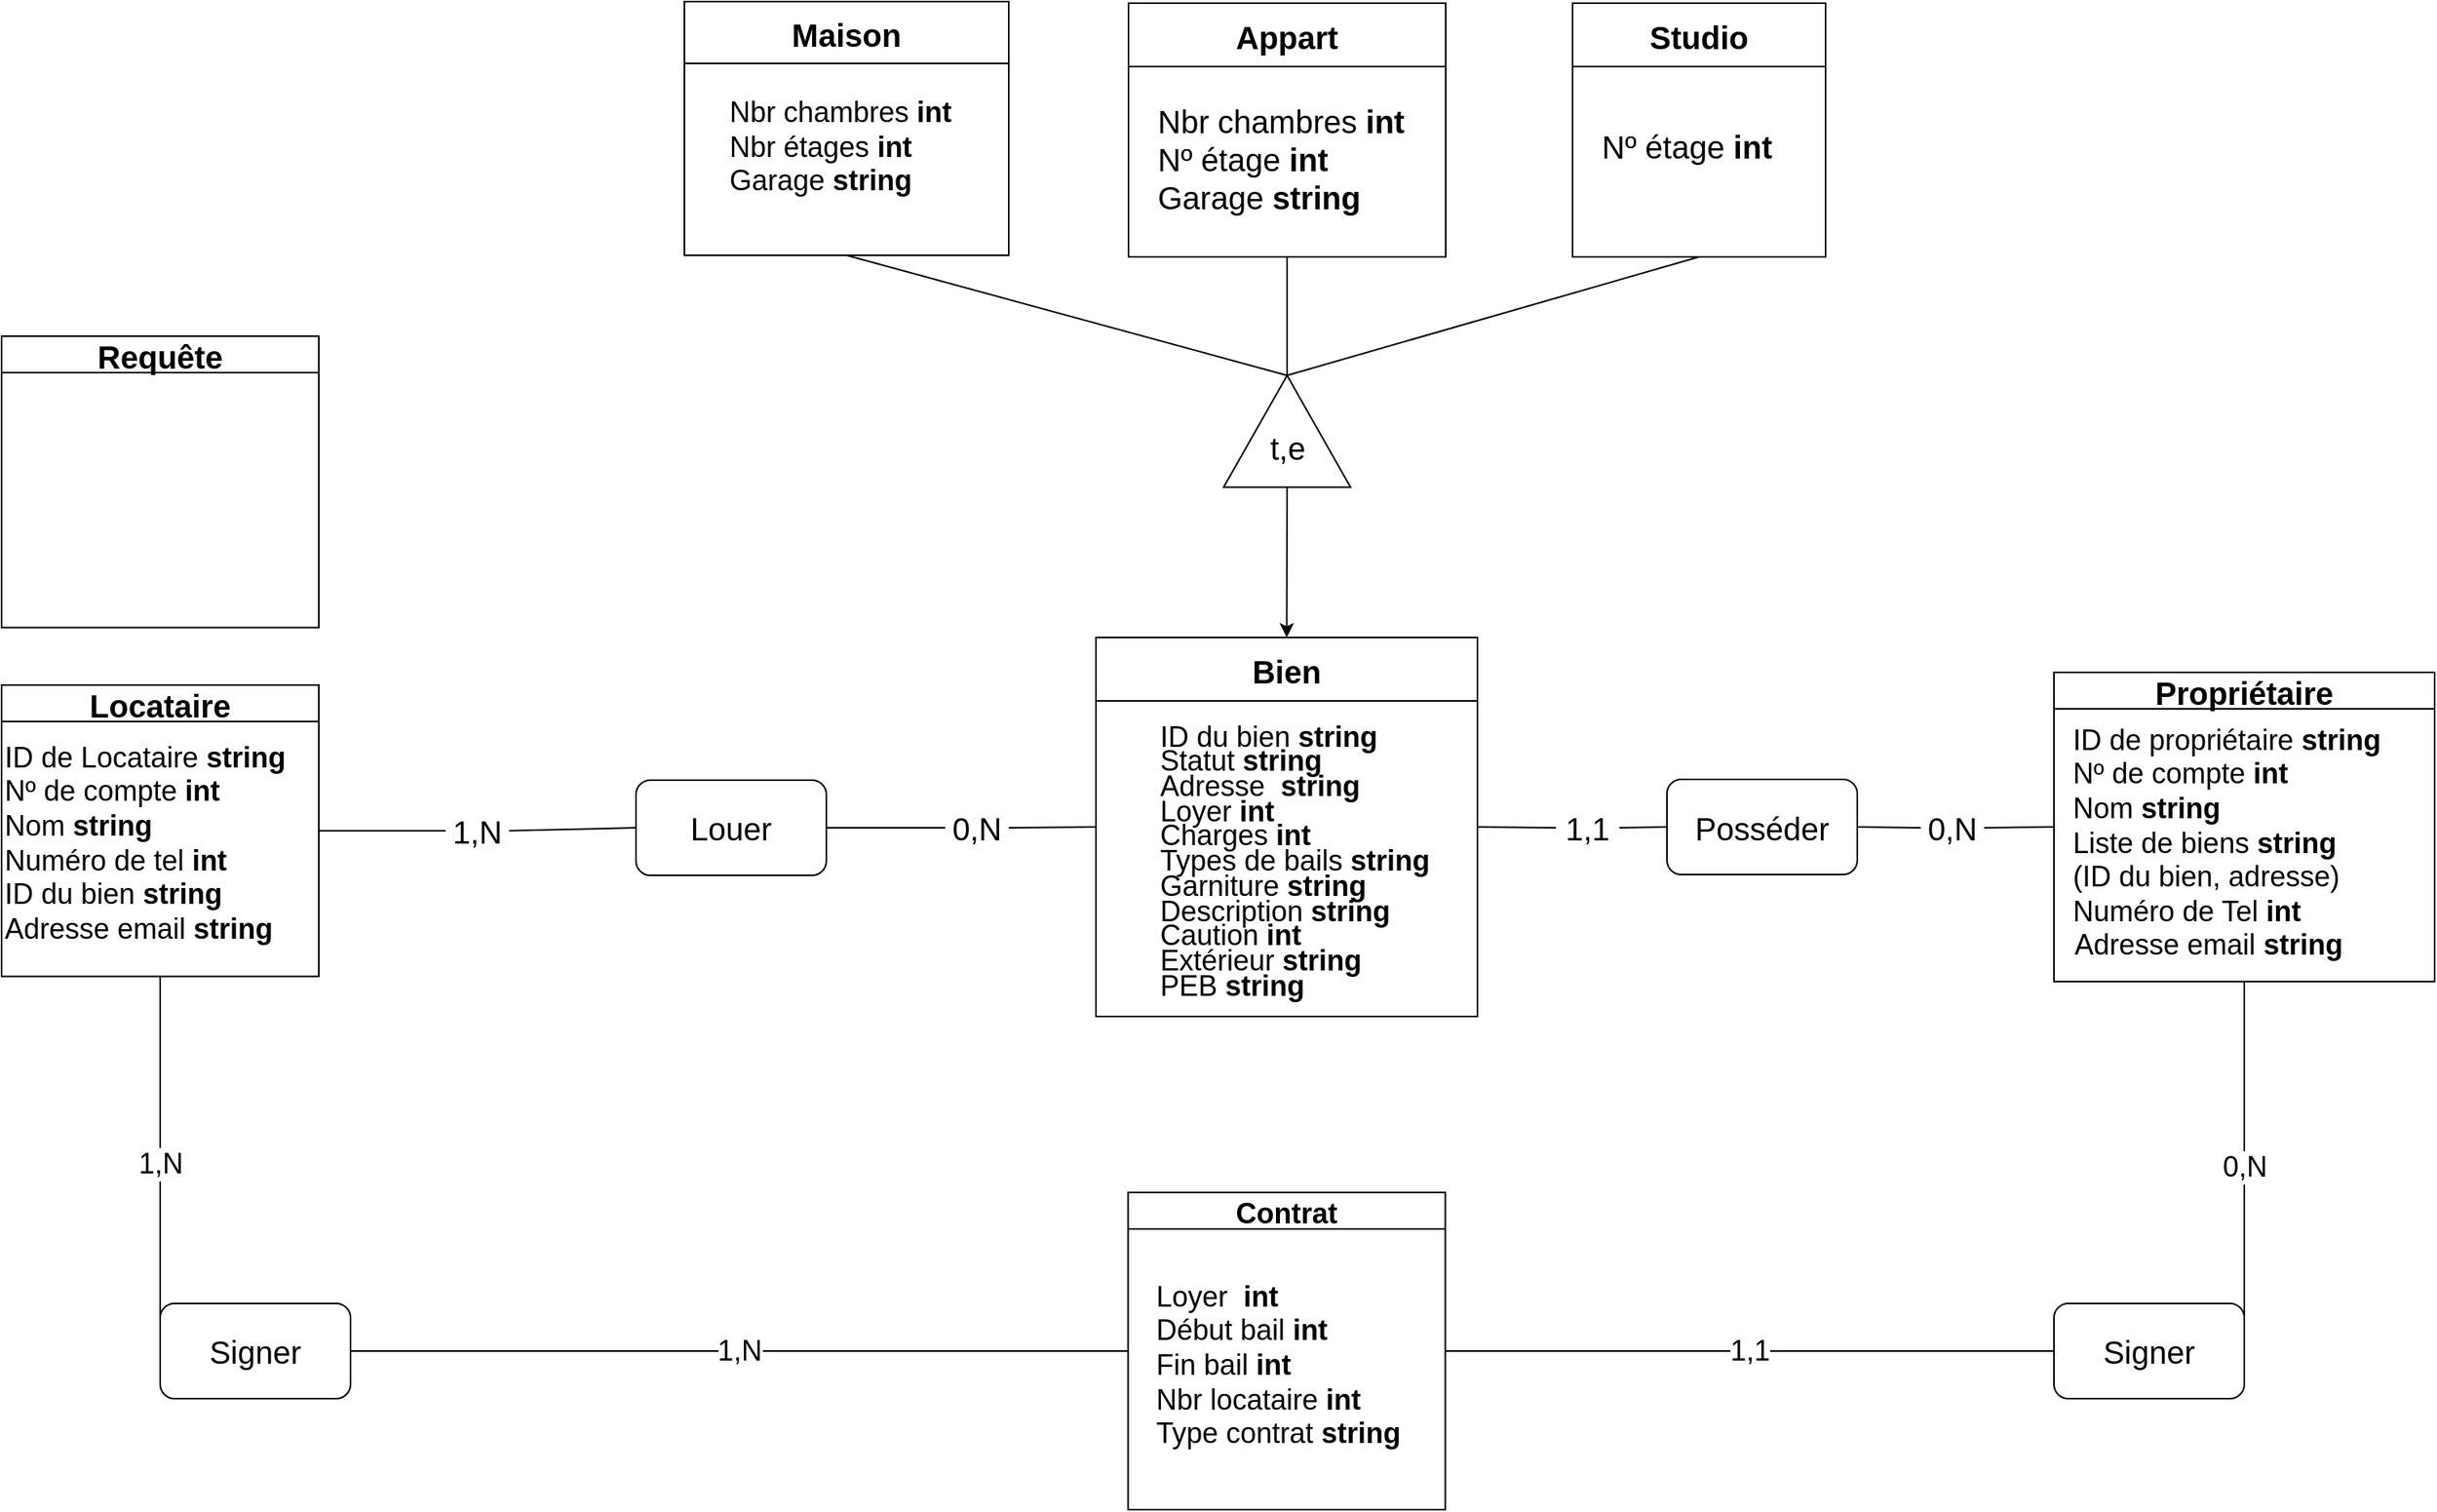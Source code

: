 <mxfile version="15.8.6" type="github" pages="11">
  <diagram id="aEuiQMqjnmJGIBwZCXug" name="Schéma entités-associations">
    <mxGraphModel grid="1" gridSize="10" guides="1" tooltips="1" connect="1" arrows="1" page="1" fold="1" pageScale="1" pageWidth="1169" pageHeight="827" math="0" shadow="0">
      <root>
        <mxCell id="0" />
        <mxCell id="1" parent="0" />
        <mxCell id="qEJAQcxtMuj5-wfoeOrb-2" value="Locataire" style="swimlane;fontSize=20;" parent="1" vertex="1">
          <mxGeometry x="310" y="470" width="200" height="183.75" as="geometry" />
        </mxCell>
        <mxCell id="qEJAQcxtMuj5-wfoeOrb-3" value="&lt;p class=&quot;MsoListParagraphCxSpFirst&quot; style=&quot;margin: 0cm 0cm 0cm 36pt ; line-height: 15.693px ; font-size: 11pt ; font-family: &amp;#34;calibri&amp;#34; , sans-serif ; text-indent: -18pt&quot;&gt;&lt;/p&gt;&lt;font style=&quot;font-size: 18px&quot;&gt;ID de Locataire &lt;b&gt;string&lt;/b&gt;&lt;br&gt;&lt;span lang=&quot;FR&quot; style=&quot;text-indent: -18pt&quot;&gt;&lt;font style=&quot;font-size: 18px&quot;&gt;Nº de compte &lt;b&gt;int&lt;/b&gt;&lt;/font&gt;&lt;/span&gt;&lt;br&gt;Nom &lt;b&gt;string&lt;/b&gt;&lt;br&gt;Numéro de tel &lt;b&gt;int&lt;/b&gt;&lt;br&gt;ID du bien &lt;b&gt;string&lt;/b&gt;&lt;br&gt;Adresse email&lt;b&gt; string&lt;br&gt;&lt;/b&gt;&lt;/font&gt;" style="text;html=1;strokeColor=none;fillColor=none;align=left;verticalAlign=middle;whiteSpace=wrap;rounded=0;" parent="qEJAQcxtMuj5-wfoeOrb-2" vertex="1">
          <mxGeometry y="35" width="190" height="130" as="geometry" />
        </mxCell>
        <mxCell id="qEJAQcxtMuj5-wfoeOrb-4" value="Propriétaire" style="swimlane;fontSize=20;" parent="1" vertex="1">
          <mxGeometry x="1604" y="462.01" width="240" height="195" as="geometry" />
        </mxCell>
        <mxCell id="T949mY5luPI5WS0-JxJI-1" value="&lt;p class=&quot;MsoListParagraphCxSpFirst&quot; style=&quot;margin: 0cm 0cm 0cm 36pt ; line-height: 15.693px ; font-size: 11pt ; font-family: &amp;#34;calibri&amp;#34; , sans-serif ; text-indent: -18pt&quot;&gt;&lt;/p&gt;&lt;p class=&quot;MsoListParagraphCxSpFirst&quot; style=&quot;margin: 0cm 0cm 0cm 36pt ; line-height: 15.693px ; font-size: 11pt ; font-family: &amp;#34;calibri&amp;#34; , sans-serif ; text-indent: -18pt ; display: inline&quot;&gt;&lt;/p&gt;&lt;div style=&quot;font-size: 18px&quot;&gt;&lt;span style=&quot;text-indent: -18pt&quot;&gt;&lt;font style=&quot;font-size: 18px&quot;&gt;ID de propriétaire &lt;b&gt;string&lt;/b&gt;&lt;/font&gt;&lt;/span&gt;&lt;/div&gt;&lt;div style=&quot;font-size: 18px&quot;&gt;Nº de compte &lt;b&gt;int&lt;/b&gt;&lt;/div&gt;&lt;div style=&quot;font-size: 18px&quot;&gt;&lt;span style=&quot;font-family: &amp;#34;calibri&amp;#34; , sans-serif ; text-indent: -18pt&quot;&gt;Nom &lt;b&gt;string&amp;nbsp;&lt;/b&gt;&lt;/span&gt;&lt;/div&gt;&lt;div style=&quot;font-size: 18px&quot;&gt;&lt;span style=&quot;font-family: &amp;#34;calibri&amp;#34; , sans-serif ; text-indent: -18pt&quot;&gt;Liste de biens &lt;b&gt;string&lt;/b&gt;&lt;/span&gt;&lt;/div&gt;&lt;div style=&quot;font-size: 18px&quot;&gt;&lt;span style=&quot;font-family: &amp;#34;calibri&amp;#34; , sans-serif ; text-indent: -18pt&quot;&gt;(ID du bien, adresse)&lt;/span&gt;&lt;/div&gt;&lt;div style=&quot;font-size: 18px&quot;&gt;&lt;span style=&quot;font-family: &amp;#34;calibri&amp;#34; , sans-serif ; text-indent: -18pt&quot;&gt;Numéro de Tel &lt;b&gt;int&lt;/b&gt;&lt;/span&gt;&lt;/div&gt;&lt;div style=&quot;text-indent: -24px ; font-size: 18px&quot;&gt;&lt;font face=&quot;calibri, sans-serif&quot;&gt;&amp;nbsp; &amp;nbsp; &amp;nbsp;Adresse email &lt;b&gt;string&lt;/b&gt;&lt;/font&gt;&lt;/div&gt;" style="text;html=1;strokeColor=none;fillColor=none;align=left;verticalAlign=middle;whiteSpace=wrap;rounded=0;" parent="qEJAQcxtMuj5-wfoeOrb-4" vertex="1">
          <mxGeometry x="10" y="34.87" width="220" height="130" as="geometry" />
        </mxCell>
        <mxCell id="qEJAQcxtMuj5-wfoeOrb-6" value="Bien" style="swimlane;startSize=40;fontSize=20;" parent="1" vertex="1">
          <mxGeometry x="1000" y="440" width="240.5" height="239.01" as="geometry" />
        </mxCell>
        <mxCell id="qEJAQcxtMuj5-wfoeOrb-7" value="&lt;p class=&quot;MsoListParagraphCxSpFirst&quot; style=&quot;margin: 0cm 0cm 0cm 36pt ; line-height: 15.693px ; font-size: 11pt ; font-family: &amp;#34;calibri&amp;#34; , sans-serif ; text-indent: -18pt&quot;&gt;&lt;/p&gt;&lt;p class=&quot;MsoListParagraphCxSpFirst&quot; style=&quot;margin: 0cm 0cm 0cm 36pt ; line-height: 15.693px ; font-size: 11pt ; font-family: &amp;#34;calibri&amp;#34; , sans-serif ; text-indent: -18pt ; display: inline&quot;&gt;&lt;/p&gt;&lt;p class=&quot;MsoListParagraphCxSpFirst&quot; style=&quot;text-align: left ; margin: 0cm 0cm 0cm 36pt ; line-height: 15.693px ; font-family: &amp;#34;calibri&amp;#34; , sans-serif ; text-indent: -18pt ; font-size: 18px&quot;&gt;&lt;span lang=&quot;FR&quot;&gt;&lt;font style=&quot;font-size: 18px&quot;&gt;ID du bien &lt;b&gt;string&lt;/b&gt;&amp;nbsp;&lt;/font&gt;&lt;/span&gt;&lt;/p&gt;&lt;p class=&quot;MsoListParagraphCxSpFirst&quot; style=&quot;text-align: left ; margin: 0cm 0cm 0cm 36pt ; line-height: 15.693px ; font-family: &amp;#34;calibri&amp;#34; , sans-serif ; text-indent: -18pt ; font-size: 18px&quot;&gt;&lt;span style=&quot;text-indent: -18pt&quot;&gt;Statut &lt;b&gt;string&lt;/b&gt;&lt;/span&gt;&lt;/p&gt;&lt;p class=&quot;MsoListParagraphCxSpMiddle&quot; style=&quot;text-align: left ; margin: 0cm 0cm 0cm 36pt ; line-height: 15.693px ; font-family: &amp;#34;calibri&amp;#34; , sans-serif ; text-indent: -18pt ; font-size: 18px&quot;&gt;&lt;span lang=&quot;FR&quot;&gt;&lt;font style=&quot;font-size: 18px&quot;&gt;Adresse&amp;nbsp;&lt;b&gt;&amp;nbsp;string&amp;nbsp;&lt;/b&gt;&lt;/font&gt;&lt;/span&gt;&lt;/p&gt;&lt;p class=&quot;MsoListParagraphCxSpMiddle&quot; style=&quot;text-align: left ; margin: 0cm 0cm 0cm 36pt ; line-height: 15.693px ; font-family: &amp;#34;calibri&amp;#34; , sans-serif ; text-indent: -18pt ; font-size: 18px&quot;&gt;&lt;span lang=&quot;FR&quot;&gt;&lt;font style=&quot;font-size: 18px&quot;&gt;Loyer &lt;b&gt;int&lt;/b&gt;&lt;/font&gt;&lt;/span&gt;&lt;/p&gt;&lt;p class=&quot;MsoListParagraphCxSpMiddle&quot; style=&quot;text-align: left ; margin: 0cm 0cm 0cm 36pt ; line-height: 15.693px ; font-family: &amp;#34;calibri&amp;#34; , sans-serif ; text-indent: -18pt ; font-size: 18px&quot;&gt;&lt;span lang=&quot;FR&quot;&gt;&lt;font style=&quot;font-size: 18px&quot;&gt;Charges &lt;b&gt;int&lt;/b&gt;&lt;/font&gt;&lt;/span&gt;&lt;/p&gt;&lt;p class=&quot;MsoListParagraphCxSpMiddle&quot; style=&quot;text-align: left ; margin: 0cm 0cm 0cm 36pt ; line-height: 15.693px ; font-family: &amp;#34;calibri&amp;#34; , sans-serif ; text-indent: -18pt ; font-size: 18px&quot;&gt;&lt;span lang=&quot;FR&quot;&gt;&lt;font style=&quot;font-size: 18px&quot;&gt;Types de bails &lt;b&gt;string&lt;/b&gt;&lt;/font&gt;&lt;/span&gt;&lt;/p&gt;&lt;p class=&quot;MsoListParagraphCxSpMiddle&quot; style=&quot;text-align: left ; margin: 0cm 0cm 0cm 36pt ; line-height: 15.693px ; font-family: &amp;#34;calibri&amp;#34; , sans-serif ; text-indent: -18pt ; font-size: 18px&quot;&gt;&lt;span lang=&quot;FR&quot;&gt;&lt;font style=&quot;font-size: 18px&quot;&gt;Garniture &lt;b&gt;string&lt;/b&gt;&lt;/font&gt;&lt;/span&gt;&lt;/p&gt;&lt;p class=&quot;MsoListParagraphCxSpMiddle&quot; style=&quot;text-align: left ; margin: 0cm 0cm 0cm 36pt ; line-height: 15.693px ; font-family: &amp;#34;calibri&amp;#34; , sans-serif ; text-indent: -18pt ; font-size: 18px&quot;&gt;&lt;span lang=&quot;FR&quot;&gt;&lt;font style=&quot;font-size: 18px&quot;&gt;Description &lt;b&gt;string&lt;/b&gt;&lt;/font&gt;&lt;/span&gt;&lt;/p&gt;&lt;p class=&quot;MsoListParagraphCxSpMiddle&quot; style=&quot;text-align: left ; margin: 0cm 0cm 0cm 36pt ; line-height: 15.693px ; font-family: &amp;#34;calibri&amp;#34; , sans-serif ; text-indent: -18pt ; font-size: 18px&quot;&gt;&lt;span lang=&quot;FR&quot;&gt;&lt;font style=&quot;font-size: 18px&quot;&gt;Caution &lt;b&gt;int&lt;/b&gt;&lt;/font&gt;&lt;/span&gt;&lt;/p&gt;&lt;p class=&quot;MsoListParagraphCxSpMiddle&quot; style=&quot;text-align: left ; margin: 0cm 0cm 0cm 36pt ; line-height: 15.693px ; font-family: &amp;#34;calibri&amp;#34; , sans-serif ; text-indent: -18pt ; font-size: 18px&quot;&gt;&lt;span lang=&quot;FR&quot;&gt;&lt;font style=&quot;font-size: 18px&quot;&gt;Extérieur &lt;b&gt;string&lt;/b&gt;&lt;/font&gt;&lt;/span&gt;&lt;/p&gt;&lt;p class=&quot;MsoListParagraphCxSpLast&quot; style=&quot;text-align: left ; margin: 0cm 0cm 8pt 36pt ; line-height: 15.693px ; font-family: &amp;#34;calibri&amp;#34; , sans-serif ; text-indent: -18pt ; font-size: 18px&quot;&gt;&lt;span lang=&quot;FR&quot;&gt;&lt;font style=&quot;font-size: 18px&quot;&gt;PEB &lt;b&gt;string&lt;/b&gt;&lt;/font&gt;&lt;/span&gt;&lt;/p&gt;" style="text;html=1;strokeColor=none;fillColor=none;align=center;verticalAlign=middle;whiteSpace=wrap;rounded=0;spacingTop=0;" parent="qEJAQcxtMuj5-wfoeOrb-6" vertex="1">
          <mxGeometry x="10.75" y="39.01" width="204.5" height="200" as="geometry" />
        </mxCell>
        <mxCell id="qEJAQcxtMuj5-wfoeOrb-8" value="Maison" style="swimlane;fontSize=20;startSize=39;" parent="1" vertex="1">
          <mxGeometry x="740.5" y="39" width="204.5" height="160" as="geometry" />
        </mxCell>
        <mxCell id="qEJAQcxtMuj5-wfoeOrb-9" value="&lt;p class=&quot;MsoListParagraphCxSpFirst&quot; style=&quot;margin: 0cm 0cm 0cm 36pt ; line-height: 15.693px ; font-size: 20px ; font-family: &amp;#34;calibri&amp;#34; , sans-serif ; text-indent: -18pt&quot;&gt;&lt;/p&gt;&lt;p class=&quot;MsoListParagraphCxSpFirst&quot; style=&quot;margin: 0cm 0cm 0cm 36pt ; line-height: 15.693px ; text-indent: -18pt ; display: inline ; font-size: 20px&quot;&gt;&lt;/p&gt;&lt;div style=&quot;text-indent: -24px ; font-size: 18px&quot;&gt;&lt;font face=&quot;calibri, sans-serif&quot; style=&quot;font-size: 18px&quot;&gt;Nbr chambres &lt;b&gt;int&lt;/b&gt;&lt;/font&gt;&lt;/div&gt;&lt;div style=&quot;text-indent: -24px ; font-size: 18px&quot;&gt;&lt;font face=&quot;calibri, sans-serif&quot; style=&quot;font-size: 18px&quot;&gt;Nbr étages &lt;b&gt;int&lt;/b&gt;&amp;nbsp;&amp;nbsp;&lt;/font&gt;&lt;/div&gt;&lt;div style=&quot;text-indent: -24px ; font-size: 18px&quot;&gt;&lt;span style=&quot;font-family: &amp;#34;calibri&amp;#34; , sans-serif&quot;&gt;Garage &lt;b&gt;string&lt;/b&gt;&lt;/span&gt;&lt;/div&gt;&lt;p style=&quot;font-size: 20px&quot;&gt;&lt;/p&gt;" style="text;html=1;strokeColor=none;fillColor=none;align=left;verticalAlign=middle;whiteSpace=wrap;rounded=0;fontSize=20;" parent="qEJAQcxtMuj5-wfoeOrb-8" vertex="1">
          <mxGeometry x="50" y="49.74" width="124" height="80" as="geometry" />
        </mxCell>
        <mxCell id="qEJAQcxtMuj5-wfoeOrb-10" value="Appart" style="swimlane;rounded=0;startSize=40;fontSize=20;" parent="1" vertex="1">
          <mxGeometry x="1020.5" y="40" width="200" height="160" as="geometry" />
        </mxCell>
        <mxCell id="qEJAQcxtMuj5-wfoeOrb-11" value="&lt;p class=&quot;MsoListParagraphCxSpFirst&quot; style=&quot;margin: 0cm 0cm 0cm 36pt ; line-height: 15.693px ; font-size: 11pt ; font-family: &amp;#34;calibri&amp;#34; , sans-serif ; text-indent: -18pt&quot;&gt;&lt;/p&gt;&lt;p class=&quot;MsoListParagraphCxSpFirst&quot; style=&quot;margin: 0cm 0cm 0cm 36pt ; line-height: 15.693px ; text-indent: -18pt ; display: inline&quot;&gt;&lt;/p&gt;&lt;div style=&quot;text-indent: -24px ; font-size: 20px&quot;&gt;&lt;font face=&quot;calibri, sans-serif&quot; style=&quot;font-size: 20px&quot;&gt;Nbr chambres &lt;b&gt;int&lt;/b&gt;&lt;/font&gt;&lt;/div&gt;&lt;div style=&quot;text-indent: -24px ; font-size: 20px&quot;&gt;&lt;font face=&quot;calibri, sans-serif&quot; style=&quot;font-size: 20px&quot;&gt;Nº étage &lt;b&gt;int&lt;/b&gt;&lt;/font&gt;&lt;/div&gt;&lt;div style=&quot;text-indent: -24px ; font-size: 20px&quot;&gt;&lt;font face=&quot;calibri, sans-serif&quot; style=&quot;font-size: 20px&quot;&gt;Garage &lt;b&gt;string&lt;/b&gt;&lt;/font&gt;&lt;/div&gt;&lt;p&gt;&lt;/p&gt;" style="text;html=1;strokeColor=none;fillColor=none;align=left;verticalAlign=middle;whiteSpace=wrap;rounded=0;" parent="qEJAQcxtMuj5-wfoeOrb-10" vertex="1">
          <mxGeometry x="40" y="56.87" width="154.75" height="80" as="geometry" />
        </mxCell>
        <mxCell id="qEJAQcxtMuj5-wfoeOrb-12" value="Studio" style="swimlane;startSize=40;fontSize=20;" parent="1" vertex="1">
          <mxGeometry x="1300.5" y="40" width="159.5" height="160" as="geometry" />
        </mxCell>
        <mxCell id="qEJAQcxtMuj5-wfoeOrb-13" value="&lt;p class=&quot;MsoListParagraphCxSpFirst&quot; style=&quot;margin: 0cm 0cm 0cm 36pt ; line-height: 15.693px ; font-size: 11pt ; font-family: &amp;#34;calibri&amp;#34; , sans-serif ; text-indent: -18pt&quot;&gt;&lt;/p&gt;&lt;p class=&quot;MsoListParagraphCxSpFirst&quot; style=&quot;margin: 0cm 0cm 0cm 36pt ; line-height: 15.693px ; text-indent: -18pt ; display: inline&quot;&gt;&lt;/p&gt;&lt;div style=&quot;text-indent: -24px ; font-size: 20px&quot;&gt;&lt;span style=&quot;font-family: &amp;#34;calibri&amp;#34; , sans-serif&quot;&gt;Nº étage &lt;b&gt;int&lt;/b&gt;&lt;/span&gt;&lt;br&gt;&lt;/div&gt;&lt;p&gt;&lt;/p&gt;" style="text;html=1;strokeColor=none;fillColor=none;align=left;verticalAlign=middle;whiteSpace=wrap;rounded=0;" parent="qEJAQcxtMuj5-wfoeOrb-12" vertex="1">
          <mxGeometry x="40" y="56.87" width="89.5" height="63.74" as="geometry" />
        </mxCell>
        <mxCell id="sJNQ7jVbWBtjgiGKwQ-Y-1" value="" style="triangle;whiteSpace=wrap;html=1;fontSize=20;rotation=-90;" parent="1" vertex="1">
          <mxGeometry x="1085.25" y="270" width="70.5" height="80" as="geometry" />
        </mxCell>
        <mxCell id="sJNQ7jVbWBtjgiGKwQ-Y-4" value="t,e" style="text;html=1;strokeColor=none;fillColor=none;align=center;verticalAlign=middle;whiteSpace=wrap;rounded=0;fontSize=20;" parent="1" vertex="1">
          <mxGeometry x="1100.5" y="310" width="40" height="20" as="geometry" />
        </mxCell>
        <mxCell id="sJNQ7jVbWBtjgiGKwQ-Y-5" value="" style="endArrow=classic;html=1;fontSize=20;exitX=0;exitY=0.5;exitDx=0;exitDy=0;entryX=0.5;entryY=0;entryDx=0;entryDy=0;" parent="1" source="sJNQ7jVbWBtjgiGKwQ-Y-1" target="qEJAQcxtMuj5-wfoeOrb-6" edge="1">
          <mxGeometry width="50" height="50" relative="1" as="geometry">
            <mxPoint x="1080" y="620" as="sourcePoint" />
            <mxPoint x="1190" y="430" as="targetPoint" />
          </mxGeometry>
        </mxCell>
        <mxCell id="sJNQ7jVbWBtjgiGKwQ-Y-6" value="" style="endArrow=none;html=1;fontSize=20;strokeColor=#000000;fillColor=#000000;exitX=0.5;exitY=1;exitDx=0;exitDy=0;entryX=1;entryY=0.5;entryDx=0;entryDy=0;" parent="1" source="qEJAQcxtMuj5-wfoeOrb-8" target="sJNQ7jVbWBtjgiGKwQ-Y-1" edge="1">
          <mxGeometry width="50" height="50" relative="1" as="geometry">
            <mxPoint x="910" y="410" as="sourcePoint" />
            <mxPoint x="960" y="360" as="targetPoint" />
          </mxGeometry>
        </mxCell>
        <mxCell id="sJNQ7jVbWBtjgiGKwQ-Y-7" value="" style="endArrow=none;html=1;fontSize=20;strokeColor=#000000;fillColor=#000000;entryX=0.5;entryY=1;entryDx=0;entryDy=0;exitX=1;exitY=0.5;exitDx=0;exitDy=0;" parent="1" source="sJNQ7jVbWBtjgiGKwQ-Y-1" target="qEJAQcxtMuj5-wfoeOrb-10" edge="1">
          <mxGeometry width="50" height="50" relative="1" as="geometry">
            <mxPoint x="910" y="410" as="sourcePoint" />
            <mxPoint x="960" y="360" as="targetPoint" />
          </mxGeometry>
        </mxCell>
        <mxCell id="sJNQ7jVbWBtjgiGKwQ-Y-8" value="" style="endArrow=none;html=1;fontSize=20;strokeColor=#000000;fillColor=#000000;entryX=0.5;entryY=1;entryDx=0;entryDy=0;exitX=1;exitY=0.5;exitDx=0;exitDy=0;" parent="1" source="sJNQ7jVbWBtjgiGKwQ-Y-1" target="qEJAQcxtMuj5-wfoeOrb-12" edge="1">
          <mxGeometry width="50" height="50" relative="1" as="geometry">
            <mxPoint x="910" y="410" as="sourcePoint" />
            <mxPoint x="960" y="360" as="targetPoint" />
          </mxGeometry>
        </mxCell>
        <mxCell id="sJNQ7jVbWBtjgiGKwQ-Y-9" value="" style="endArrow=none;html=1;fontSize=20;strokeColor=#000000;fillColor=#000000;exitX=1;exitY=0.5;exitDx=0;exitDy=0;entryX=0;entryY=0.5;entryDx=0;entryDy=0;startArrow=none;" parent="1" source="sJNQ7jVbWBtjgiGKwQ-Y-36" target="qEJAQcxtMuj5-wfoeOrb-6" edge="1">
          <mxGeometry width="50" height="50" relative="1" as="geometry">
            <mxPoint x="930" y="510" as="sourcePoint" />
            <mxPoint x="960" y="530" as="targetPoint" />
          </mxGeometry>
        </mxCell>
        <mxCell id="sJNQ7jVbWBtjgiGKwQ-Y-13" value="" style="endArrow=none;html=1;fontSize=20;strokeColor=#000000;fillColor=#000000;exitX=1;exitY=0.5;exitDx=0;exitDy=0;entryX=0;entryY=0.5;entryDx=0;entryDy=0;startArrow=none;" parent="1" source="sJNQ7jVbWBtjgiGKwQ-Y-34" target="YQ4cm8M8ITQVSyviY8Ld-4" edge="1">
          <mxGeometry width="50" height="50" relative="1" as="geometry">
            <mxPoint x="560" y="561.875" as="sourcePoint" />
            <mxPoint x="660" y="553.75" as="targetPoint" />
          </mxGeometry>
        </mxCell>
        <mxCell id="sJNQ7jVbWBtjgiGKwQ-Y-15" value="" style="rounded=1;whiteSpace=wrap;html=1;fontSize=20;" parent="1" vertex="1">
          <mxGeometry x="1360" y="529.5" width="120" height="60" as="geometry" />
        </mxCell>
        <mxCell id="sJNQ7jVbWBtjgiGKwQ-Y-16" value="" style="endArrow=none;html=1;fontSize=20;strokeColor=#000000;fillColor=#000000;entryX=0;entryY=0.5;entryDx=0;entryDy=0;exitX=1;exitY=0.5;exitDx=0;exitDy=0;startArrow=none;" parent="1" source="sJNQ7jVbWBtjgiGKwQ-Y-24" target="sJNQ7jVbWBtjgiGKwQ-Y-15" edge="1">
          <mxGeometry width="50" height="50" relative="1" as="geometry">
            <mxPoint x="1252.75" y="540" as="sourcePoint" />
            <mxPoint x="1480" y="540" as="targetPoint" />
          </mxGeometry>
        </mxCell>
        <mxCell id="sJNQ7jVbWBtjgiGKwQ-Y-18" value="Posséder" style="text;html=1;strokeColor=none;fillColor=none;align=center;verticalAlign=middle;whiteSpace=wrap;rounded=0;fontSize=20;" parent="1" vertex="1">
          <mxGeometry x="1400" y="549.5" width="40" height="20" as="geometry" />
        </mxCell>
        <mxCell id="sJNQ7jVbWBtjgiGKwQ-Y-24" value="1,1" style="text;html=1;strokeColor=none;fillColor=none;align=center;verticalAlign=middle;whiteSpace=wrap;rounded=0;fontSize=20;" parent="1" vertex="1">
          <mxGeometry x="1290" y="550" width="40" height="20" as="geometry" />
        </mxCell>
        <mxCell id="sJNQ7jVbWBtjgiGKwQ-Y-25" value="" style="endArrow=none;html=1;fontSize=20;strokeColor=#000000;fillColor=#000000;entryX=0;entryY=0.5;entryDx=0;entryDy=0;exitX=1;exitY=0.5;exitDx=0;exitDy=0;" parent="1" source="qEJAQcxtMuj5-wfoeOrb-6" target="sJNQ7jVbWBtjgiGKwQ-Y-24" edge="1">
          <mxGeometry width="50" height="50" relative="1" as="geometry">
            <mxPoint x="1240.5" y="559.505" as="sourcePoint" />
            <mxPoint x="1370" y="559.51" as="targetPoint" />
          </mxGeometry>
        </mxCell>
        <mxCell id="sJNQ7jVbWBtjgiGKwQ-Y-30" value="" style="endArrow=none;html=1;fontSize=20;strokeColor=#000000;fillColor=#000000;entryX=0;entryY=0.5;entryDx=0;entryDy=0;exitX=1;exitY=0.5;exitDx=0;exitDy=0;startArrow=none;" parent="1" source="sJNQ7jVbWBtjgiGKwQ-Y-31" target="qEJAQcxtMuj5-wfoeOrb-4" edge="1">
          <mxGeometry width="50" height="50" relative="1" as="geometry">
            <mxPoint x="1240" y="410" as="sourcePoint" />
            <mxPoint x="1290" y="360" as="targetPoint" />
          </mxGeometry>
        </mxCell>
        <mxCell id="sJNQ7jVbWBtjgiGKwQ-Y-31" value="0,N" style="text;html=1;strokeColor=none;fillColor=none;align=center;verticalAlign=middle;whiteSpace=wrap;rounded=0;fontSize=20;" parent="1" vertex="1">
          <mxGeometry x="1520" y="550" width="40" height="20" as="geometry" />
        </mxCell>
        <mxCell id="sJNQ7jVbWBtjgiGKwQ-Y-32" value="" style="endArrow=none;html=1;fontSize=20;strokeColor=#000000;fillColor=#000000;entryX=0;entryY=0.5;entryDx=0;entryDy=0;exitX=1;exitY=0.5;exitDx=0;exitDy=0;" parent="1" source="sJNQ7jVbWBtjgiGKwQ-Y-15" target="sJNQ7jVbWBtjgiGKwQ-Y-31" edge="1">
          <mxGeometry width="50" height="50" relative="1" as="geometry">
            <mxPoint x="1480" y="559.5" as="sourcePoint" />
            <mxPoint x="1600" y="559.51" as="targetPoint" />
          </mxGeometry>
        </mxCell>
        <mxCell id="sJNQ7jVbWBtjgiGKwQ-Y-34" value="1,N" style="text;html=1;strokeColor=none;fillColor=none;align=center;verticalAlign=middle;whiteSpace=wrap;rounded=0;fontSize=20;" parent="1" vertex="1">
          <mxGeometry x="590" y="551.87" width="40" height="20" as="geometry" />
        </mxCell>
        <mxCell id="sJNQ7jVbWBtjgiGKwQ-Y-35" value="" style="endArrow=none;html=1;fontSize=20;strokeColor=#000000;fillColor=#000000;exitX=1;exitY=0.5;exitDx=0;exitDy=0;entryX=0;entryY=0.5;entryDx=0;entryDy=0;" parent="1" source="qEJAQcxtMuj5-wfoeOrb-2" target="sJNQ7jVbWBtjgiGKwQ-Y-34" edge="1">
          <mxGeometry width="50" height="50" relative="1" as="geometry">
            <mxPoint x="510.0" y="561.875" as="sourcePoint" />
            <mxPoint x="630" y="561.87" as="targetPoint" />
          </mxGeometry>
        </mxCell>
        <mxCell id="sJNQ7jVbWBtjgiGKwQ-Y-36" value="0,N" style="text;html=1;strokeColor=none;fillColor=none;align=center;verticalAlign=middle;whiteSpace=wrap;rounded=0;fontSize=20;" parent="1" vertex="1">
          <mxGeometry x="905" y="550" width="40" height="20" as="geometry" />
        </mxCell>
        <mxCell id="sJNQ7jVbWBtjgiGKwQ-Y-37" value="" style="endArrow=none;html=1;fontSize=20;strokeColor=#000000;fillColor=#000000;exitX=1;exitY=0.5;exitDx=0;exitDy=0;entryX=0;entryY=0.5;entryDx=0;entryDy=0;startArrow=none;" parent="1" source="YQ4cm8M8ITQVSyviY8Ld-4" target="sJNQ7jVbWBtjgiGKwQ-Y-36" edge="1">
          <mxGeometry width="50" height="50" relative="1" as="geometry">
            <mxPoint x="860" y="553.75" as="sourcePoint" />
            <mxPoint x="1000" y="559.505" as="targetPoint" />
          </mxGeometry>
        </mxCell>
        <mxCell id="YQ4cm8M8ITQVSyviY8Ld-1" value="Contrat" style="swimlane;fontSize=18;align=center;" parent="1" vertex="1">
          <mxGeometry x="1020.25" y="790" width="200" height="200" as="geometry" />
        </mxCell>
        <mxCell id="GDEWXskqs7vaDj0vc1d0-2" value="&lt;font style=&quot;font-size: 18px&quot;&gt;Loyer&amp;nbsp; &lt;b&gt;int&lt;/b&gt;&lt;br&gt;Début bail &lt;b&gt;int&amp;nbsp;&lt;/b&gt;&lt;br&gt;Fin bail &lt;b&gt;int&amp;nbsp;&lt;br&gt;&lt;/b&gt;Nbr locataire &lt;b&gt;int&lt;/b&gt;&lt;br&gt;Type contrat &lt;b&gt;string&lt;/b&gt;&amp;nbsp;&lt;br&gt;&lt;br&gt;&lt;/font&gt;" style="text;html=1;align=left;verticalAlign=middle;resizable=0;points=[];autosize=1;strokeColor=none;fillColor=none;" parent="YQ4cm8M8ITQVSyviY8Ld-1" vertex="1">
          <mxGeometry x="15.25" y="70" width="170" height="100" as="geometry" />
        </mxCell>
        <mxCell id="YQ4cm8M8ITQVSyviY8Ld-4" value="Louer" style="rounded=1;whiteSpace=wrap;html=1;fontSize=20;" parent="1" vertex="1">
          <mxGeometry x="710" y="530" width="120" height="60" as="geometry" />
        </mxCell>
        <mxCell id="YQ4cm8M8ITQVSyviY8Ld-5" value="Signer" style="rounded=1;whiteSpace=wrap;html=1;fontSize=20;" parent="1" vertex="1">
          <mxGeometry x="410" y="860" width="120" height="60" as="geometry" />
        </mxCell>
        <mxCell id="YQ4cm8M8ITQVSyviY8Ld-6" value="1,N" style="endArrow=none;html=1;rounded=0;fontSize=18;exitX=0.5;exitY=1;exitDx=0;exitDy=0;entryX=0;entryY=0.5;entryDx=0;entryDy=0;" parent="1" source="qEJAQcxtMuj5-wfoeOrb-2" target="YQ4cm8M8ITQVSyviY8Ld-5" edge="1">
          <mxGeometry width="50" height="50" relative="1" as="geometry">
            <mxPoint x="590" y="790" as="sourcePoint" />
            <mxPoint x="640" y="740" as="targetPoint" />
          </mxGeometry>
        </mxCell>
        <mxCell id="YQ4cm8M8ITQVSyviY8Ld-7" value="1,N" style="endArrow=none;html=1;rounded=0;fontSize=18;entryX=0;entryY=0.5;entryDx=0;entryDy=0;exitX=1;exitY=0.5;exitDx=0;exitDy=0;" parent="1" source="YQ4cm8M8ITQVSyviY8Ld-5" target="YQ4cm8M8ITQVSyviY8Ld-1" edge="1">
          <mxGeometry width="50" height="50" relative="1" as="geometry">
            <mxPoint x="890" y="1000" as="sourcePoint" />
            <mxPoint x="940" y="950" as="targetPoint" />
          </mxGeometry>
        </mxCell>
        <mxCell id="YQ4cm8M8ITQVSyviY8Ld-8" value="Signer" style="rounded=1;whiteSpace=wrap;html=1;fontSize=20;" parent="1" vertex="1">
          <mxGeometry x="1604" y="860" width="120" height="60" as="geometry" />
        </mxCell>
        <mxCell id="YQ4cm8M8ITQVSyviY8Ld-9" value="1,1" style="endArrow=none;html=1;rounded=0;fontSize=18;exitX=1;exitY=0.5;exitDx=0;exitDy=0;entryX=0;entryY=0.5;entryDx=0;entryDy=0;" parent="1" source="YQ4cm8M8ITQVSyviY8Ld-1" target="YQ4cm8M8ITQVSyviY8Ld-8" edge="1">
          <mxGeometry width="50" height="50" relative="1" as="geometry">
            <mxPoint x="1460" y="940" as="sourcePoint" />
            <mxPoint x="1510" y="890" as="targetPoint" />
          </mxGeometry>
        </mxCell>
        <mxCell id="YQ4cm8M8ITQVSyviY8Ld-10" value="0,N" style="endArrow=none;html=1;rounded=0;fontSize=18;entryX=0.5;entryY=1;entryDx=0;entryDy=0;exitX=1;exitY=0.5;exitDx=0;exitDy=0;" parent="1" source="YQ4cm8M8ITQVSyviY8Ld-8" target="qEJAQcxtMuj5-wfoeOrb-4" edge="1">
          <mxGeometry width="50" height="50" relative="1" as="geometry">
            <mxPoint x="1810" y="810" as="sourcePoint" />
            <mxPoint x="1860" y="760" as="targetPoint" />
          </mxGeometry>
        </mxCell>
        <mxCell id="l5iWc3z20wtJjfXAoTfO-5" value="Requête" style="swimlane;fontSize=20;" vertex="1" parent="1">
          <mxGeometry x="310" y="250" width="200" height="183.75" as="geometry" />
        </mxCell>
        <mxCell id="l5iWc3z20wtJjfXAoTfO-6" value="&lt;p class=&quot;MsoListParagraphCxSpFirst&quot; style=&quot;margin: 0cm 0cm 0cm 36pt ; line-height: 15.693px ; font-size: 11pt ; font-family: &amp;#34;calibri&amp;#34; , sans-serif ; text-indent: -18pt&quot;&gt;&lt;/p&gt;&lt;font style=&quot;font-size: 18px&quot;&gt;&lt;b&gt;&lt;br&gt;&lt;/b&gt;&lt;/font&gt;" style="text;html=1;strokeColor=none;fillColor=none;align=left;verticalAlign=middle;whiteSpace=wrap;rounded=0;" vertex="1" parent="l5iWc3z20wtJjfXAoTfO-5">
          <mxGeometry y="35" width="190" height="130" as="geometry" />
        </mxCell>
      </root>
    </mxGraphModel>
  </diagram>
  <diagram name="Schéma intermédiaire" id="t6icahTjTsWDdCiCCuJ4">
    <mxGraphModel dx="1601" dy="834" grid="1" gridSize="10" guides="1" tooltips="1" connect="1" arrows="1" fold="1" page="1" pageScale="1" pageWidth="1169" pageHeight="827" math="0" shadow="0">
      <root>
        <mxCell id="m6CoEwEthxMjb2-2efVb-0" />
        <mxCell id="m6CoEwEthxMjb2-2efVb-1" parent="m6CoEwEthxMjb2-2efVb-0" />
        <mxCell id="m6CoEwEthxMjb2-2efVb-2" value="Locataire" style="swimlane;fontSize=20;" parent="m6CoEwEthxMjb2-2efVb-1" vertex="1">
          <mxGeometry x="440" y="468.12" width="200" height="183.75" as="geometry" />
        </mxCell>
        <mxCell id="m6CoEwEthxMjb2-2efVb-4" value="Propriétaire" style="swimlane;fontSize=20;" parent="m6CoEwEthxMjb2-2efVb-1" vertex="1">
          <mxGeometry x="1604" y="462.01" width="230" height="195" as="geometry" />
        </mxCell>
        <mxCell id="m6CoEwEthxMjb2-2efVb-6" value="Bien" style="swimlane;startSize=40;fontSize=20;" parent="m6CoEwEthxMjb2-2efVb-1" vertex="1">
          <mxGeometry x="1000" y="440" width="240.5" height="250" as="geometry" />
        </mxCell>
        <mxCell id="VVO5xakJMrQNFoZSKmeS-0" value="&lt;p class=&quot;MsoListParagraphCxSpFirst&quot; style=&quot;margin: 0cm 0cm 0cm 36pt ; line-height: 15.693px ; font-size: 11pt ; font-family: &amp;#34;calibri&amp;#34; , sans-serif ; text-indent: -18pt&quot;&gt;&lt;/p&gt;&lt;p class=&quot;MsoListParagraphCxSpFirst&quot; style=&quot;margin: 0cm 0cm 0cm 36pt ; line-height: 15.693px ; font-size: 11pt ; font-family: &amp;#34;calibri&amp;#34; , sans-serif ; text-indent: -18pt ; display: inline&quot;&gt;&lt;/p&gt;&lt;p class=&quot;MsoListParagraphCxSpFirst&quot; style=&quot;text-align: left ; margin: 0cm 0cm 0cm 36pt ; line-height: 15.693px ; font-family: &amp;#34;calibri&amp;#34; , sans-serif ; text-indent: -18pt ; font-size: 18px&quot;&gt;&lt;span lang=&quot;FR&quot;&gt;&lt;font style=&quot;font-size: 18px&quot;&gt;ID du bien &lt;b&gt;string&lt;/b&gt;&amp;nbsp;&lt;/font&gt;&lt;/span&gt;&lt;/p&gt;&lt;p class=&quot;MsoListParagraphCxSpFirst&quot; style=&quot;text-align: left ; margin: 0cm 0cm 0cm 36pt ; line-height: 15.693px ; font-family: &amp;#34;calibri&amp;#34; , sans-serif ; text-indent: -18pt ; font-size: 18px&quot;&gt;&lt;span style=&quot;text-indent: -18pt&quot;&gt;Statut &lt;b&gt;string&lt;/b&gt;&lt;/span&gt;&lt;/p&gt;&lt;p class=&quot;MsoListParagraphCxSpMiddle&quot; style=&quot;text-align: left ; margin: 0cm 0cm 0cm 36pt ; line-height: 15.693px ; font-family: &amp;#34;calibri&amp;#34; , sans-serif ; text-indent: -18pt ; font-size: 18px&quot;&gt;&lt;span lang=&quot;FR&quot;&gt;&lt;font style=&quot;font-size: 18px&quot;&gt;Adresse&amp;nbsp;&lt;b&gt;&amp;nbsp;string&amp;nbsp;&lt;/b&gt;&lt;/font&gt;&lt;/span&gt;&lt;/p&gt;&lt;p class=&quot;MsoListParagraphCxSpMiddle&quot; style=&quot;text-align: left ; margin: 0cm 0cm 0cm 36pt ; line-height: 15.693px ; font-family: &amp;#34;calibri&amp;#34; , sans-serif ; text-indent: -18pt ; font-size: 18px&quot;&gt;&lt;span lang=&quot;FR&quot;&gt;&lt;font style=&quot;font-size: 18px&quot;&gt;Loyer &lt;b&gt;int&lt;/b&gt;&lt;/font&gt;&lt;/span&gt;&lt;/p&gt;&lt;p class=&quot;MsoListParagraphCxSpMiddle&quot; style=&quot;text-align: left ; margin: 0cm 0cm 0cm 36pt ; line-height: 15.693px ; font-family: &amp;#34;calibri&amp;#34; , sans-serif ; text-indent: -18pt ; font-size: 18px&quot;&gt;&lt;span lang=&quot;FR&quot;&gt;&lt;font style=&quot;font-size: 18px&quot;&gt;Charges &lt;b&gt;int&lt;/b&gt;&lt;/font&gt;&lt;/span&gt;&lt;/p&gt;&lt;p class=&quot;MsoListParagraphCxSpMiddle&quot; style=&quot;text-align: left ; margin: 0cm 0cm 0cm 36pt ; line-height: 15.693px ; font-family: &amp;#34;calibri&amp;#34; , sans-serif ; text-indent: -18pt ; font-size: 18px&quot;&gt;&lt;span lang=&quot;FR&quot;&gt;&lt;font style=&quot;font-size: 18px&quot;&gt;Types de bails &lt;b&gt;string&lt;/b&gt;&lt;/font&gt;&lt;/span&gt;&lt;/p&gt;&lt;p class=&quot;MsoListParagraphCxSpMiddle&quot; style=&quot;text-align: left ; margin: 0cm 0cm 0cm 36pt ; line-height: 15.693px ; font-family: &amp;#34;calibri&amp;#34; , sans-serif ; text-indent: -18pt ; font-size: 18px&quot;&gt;&lt;span lang=&quot;FR&quot;&gt;&lt;font style=&quot;font-size: 18px&quot;&gt;Garniture &lt;b&gt;string&lt;/b&gt;&lt;/font&gt;&lt;/span&gt;&lt;/p&gt;&lt;p class=&quot;MsoListParagraphCxSpMiddle&quot; style=&quot;text-align: left ; margin: 0cm 0cm 0cm 36pt ; line-height: 15.693px ; font-family: &amp;#34;calibri&amp;#34; , sans-serif ; text-indent: -18pt ; font-size: 18px&quot;&gt;&lt;span lang=&quot;FR&quot;&gt;&lt;font style=&quot;font-size: 18px&quot;&gt;Description &lt;b&gt;string&lt;/b&gt;&lt;/font&gt;&lt;/span&gt;&lt;/p&gt;&lt;p class=&quot;MsoListParagraphCxSpMiddle&quot; style=&quot;text-align: left ; margin: 0cm 0cm 0cm 36pt ; line-height: 15.693px ; font-family: &amp;#34;calibri&amp;#34; , sans-serif ; text-indent: -18pt ; font-size: 18px&quot;&gt;&lt;span lang=&quot;FR&quot;&gt;&lt;font style=&quot;font-size: 18px&quot;&gt;Caution &lt;b&gt;int&lt;/b&gt;&lt;/font&gt;&lt;/span&gt;&lt;/p&gt;&lt;p class=&quot;MsoListParagraphCxSpMiddle&quot; style=&quot;text-align: left ; margin: 0cm 0cm 0cm 36pt ; line-height: 15.693px ; font-family: &amp;#34;calibri&amp;#34; , sans-serif ; text-indent: -18pt ; font-size: 18px&quot;&gt;&lt;span lang=&quot;FR&quot;&gt;&lt;font style=&quot;font-size: 18px&quot;&gt;Extérieur &lt;b&gt;string&lt;/b&gt;&lt;/font&gt;&lt;/span&gt;&lt;/p&gt;&lt;p class=&quot;MsoListParagraphCxSpLast&quot; style=&quot;text-align: left ; margin: 0cm 0cm 8pt 36pt ; line-height: 15.693px ; font-family: &amp;#34;calibri&amp;#34; , sans-serif ; text-indent: -18pt ; font-size: 18px&quot;&gt;&lt;span lang=&quot;FR&quot;&gt;&lt;font style=&quot;font-size: 18px&quot;&gt;PEB &lt;b&gt;string&lt;/b&gt;&lt;/font&gt;&lt;/span&gt;&lt;/p&gt;&lt;p class=&quot;MsoListParagraphCxSpLast&quot; style=&quot;text-align: left ; margin: 0cm 0cm 8pt 36pt ; line-height: 15.693px ; font-family: &amp;#34;calibri&amp;#34; , sans-serif ; text-indent: -18pt ; font-size: 18px&quot;&gt;&lt;span lang=&quot;FR&quot;&gt;&lt;font style=&quot;font-size: 18px&quot;&gt;&lt;b&gt;&lt;br&gt;&lt;/b&gt;&lt;/font&gt;&lt;/span&gt;&lt;/p&gt;" style="text;html=1;strokeColor=none;fillColor=none;align=center;verticalAlign=middle;whiteSpace=wrap;rounded=0;spacingTop=0;" parent="m6CoEwEthxMjb2-2efVb-6" vertex="1">
          <mxGeometry x="18" y="50" width="204.5" height="200" as="geometry" />
        </mxCell>
        <mxCell id="m6CoEwEthxMjb2-2efVb-8" value="Maison" style="swimlane;fontSize=20;startSize=39;" parent="m6CoEwEthxMjb2-2efVb-1" vertex="1">
          <mxGeometry x="736.5" y="39" width="204.5" height="160" as="geometry" />
        </mxCell>
        <mxCell id="m6CoEwEthxMjb2-2efVb-10" value="Appart" style="swimlane;rounded=0;startSize=40;fontSize=20;" parent="m6CoEwEthxMjb2-2efVb-1" vertex="1">
          <mxGeometry x="1020.5" y="40" width="200" height="160" as="geometry" />
        </mxCell>
        <mxCell id="m6CoEwEthxMjb2-2efVb-12" value="Studio" style="swimlane;startSize=40;fontSize=20;" parent="m6CoEwEthxMjb2-2efVb-1" vertex="1">
          <mxGeometry x="1300.5" y="40" width="159.5" height="160" as="geometry" />
        </mxCell>
        <mxCell id="m6CoEwEthxMjb2-2efVb-20" value="" style="endArrow=none;html=1;fontSize=20;strokeColor=#000000;fillColor=#000000;exitX=1;exitY=0.5;exitDx=0;exitDy=0;startArrow=none;" parent="m6CoEwEthxMjb2-2efVb-1" source="m6CoEwEthxMjb2-2efVb-34" edge="1">
          <mxGeometry width="50" height="50" relative="1" as="geometry">
            <mxPoint x="930" y="510" as="sourcePoint" />
            <mxPoint x="1000" y="560" as="targetPoint" />
          </mxGeometry>
        </mxCell>
        <mxCell id="m6CoEwEthxMjb2-2efVb-21" value="" style="rounded=1;whiteSpace=wrap;html=1;fontSize=20;" parent="m6CoEwEthxMjb2-2efVb-1" vertex="1">
          <mxGeometry x="760" y="529.99" width="120" height="60" as="geometry" />
        </mxCell>
        <mxCell id="m6CoEwEthxMjb2-2efVb-22" value="" style="endArrow=none;html=1;fontSize=20;strokeColor=#000000;fillColor=#000000;exitX=1;exitY=0.5;exitDx=0;exitDy=0;entryX=0;entryY=0.5;entryDx=0;entryDy=0;startArrow=none;" parent="m6CoEwEthxMjb2-2efVb-1" source="m6CoEwEthxMjb2-2efVb-32" target="m6CoEwEthxMjb2-2efVb-21" edge="1">
          <mxGeometry width="50" height="50" relative="1" as="geometry">
            <mxPoint x="690" y="559.995" as="sourcePoint" />
            <mxPoint x="948.25" y="559.99" as="targetPoint" />
          </mxGeometry>
        </mxCell>
        <mxCell id="m6CoEwEthxMjb2-2efVb-23" value="" style="rounded=1;whiteSpace=wrap;html=1;fontSize=20;" parent="m6CoEwEthxMjb2-2efVb-1" vertex="1">
          <mxGeometry x="1360" y="529.5" width="120" height="60" as="geometry" />
        </mxCell>
        <mxCell id="m6CoEwEthxMjb2-2efVb-24" value="" style="endArrow=none;html=1;fontSize=20;strokeColor=#000000;fillColor=#000000;entryX=0;entryY=0.5;entryDx=0;entryDy=0;exitX=1;exitY=0.5;exitDx=0;exitDy=0;startArrow=none;" parent="m6CoEwEthxMjb2-2efVb-1" source="m6CoEwEthxMjb2-2efVb-27" target="m6CoEwEthxMjb2-2efVb-23" edge="1">
          <mxGeometry width="50" height="50" relative="1" as="geometry">
            <mxPoint x="1252.75" y="540" as="sourcePoint" />
            <mxPoint x="1480" y="540" as="targetPoint" />
          </mxGeometry>
        </mxCell>
        <mxCell id="m6CoEwEthxMjb2-2efVb-25" value="Louer" style="text;html=1;strokeColor=none;fillColor=none;align=center;verticalAlign=middle;whiteSpace=wrap;rounded=0;fontSize=20;" parent="m6CoEwEthxMjb2-2efVb-1" vertex="1">
          <mxGeometry x="800" y="549.99" width="40" height="20" as="geometry" />
        </mxCell>
        <mxCell id="m6CoEwEthxMjb2-2efVb-26" value="Posséder" style="text;html=1;strokeColor=none;fillColor=none;align=center;verticalAlign=middle;whiteSpace=wrap;rounded=0;fontSize=20;" parent="m6CoEwEthxMjb2-2efVb-1" vertex="1">
          <mxGeometry x="1400" y="549.5" width="40" height="20" as="geometry" />
        </mxCell>
        <mxCell id="m6CoEwEthxMjb2-2efVb-27" value="1,1" style="text;html=1;strokeColor=none;fillColor=none;align=center;verticalAlign=middle;whiteSpace=wrap;rounded=0;fontSize=20;" parent="m6CoEwEthxMjb2-2efVb-1" vertex="1">
          <mxGeometry x="1280" y="549.51" width="40" height="20" as="geometry" />
        </mxCell>
        <mxCell id="m6CoEwEthxMjb2-2efVb-28" value="" style="endArrow=none;html=1;fontSize=20;strokeColor=#000000;fillColor=#000000;entryX=0;entryY=0.5;entryDx=0;entryDy=0;" parent="m6CoEwEthxMjb2-2efVb-1" target="m6CoEwEthxMjb2-2efVb-27" edge="1">
          <mxGeometry width="50" height="50" relative="1" as="geometry">
            <mxPoint x="1240" y="560" as="sourcePoint" />
            <mxPoint x="1370" y="559.51" as="targetPoint" />
          </mxGeometry>
        </mxCell>
        <mxCell id="m6CoEwEthxMjb2-2efVb-29" value="" style="endArrow=none;html=1;fontSize=20;strokeColor=#000000;fillColor=#000000;entryX=0;entryY=0.5;entryDx=0;entryDy=0;exitX=1;exitY=0.5;exitDx=0;exitDy=0;startArrow=none;" parent="m6CoEwEthxMjb2-2efVb-1" source="m6CoEwEthxMjb2-2efVb-30" target="m6CoEwEthxMjb2-2efVb-4" edge="1">
          <mxGeometry width="50" height="50" relative="1" as="geometry">
            <mxPoint x="1240" y="410" as="sourcePoint" />
            <mxPoint x="1290" y="360" as="targetPoint" />
          </mxGeometry>
        </mxCell>
        <mxCell id="m6CoEwEthxMjb2-2efVb-30" value="1,N" style="text;html=1;strokeColor=none;fillColor=none;align=center;verticalAlign=middle;whiteSpace=wrap;rounded=0;fontSize=20;" parent="m6CoEwEthxMjb2-2efVb-1" vertex="1">
          <mxGeometry x="1520" y="550" width="40" height="20" as="geometry" />
        </mxCell>
        <mxCell id="m6CoEwEthxMjb2-2efVb-31" value="" style="endArrow=none;html=1;fontSize=20;strokeColor=#000000;fillColor=#000000;entryX=0;entryY=0.5;entryDx=0;entryDy=0;exitX=1;exitY=0.5;exitDx=0;exitDy=0;" parent="m6CoEwEthxMjb2-2efVb-1" source="m6CoEwEthxMjb2-2efVb-23" target="m6CoEwEthxMjb2-2efVb-30" edge="1">
          <mxGeometry width="50" height="50" relative="1" as="geometry">
            <mxPoint x="1480" y="559.5" as="sourcePoint" />
            <mxPoint x="1600" y="559.51" as="targetPoint" />
          </mxGeometry>
        </mxCell>
        <mxCell id="m6CoEwEthxMjb2-2efVb-32" value="1,1" style="text;html=1;strokeColor=none;fillColor=none;align=center;verticalAlign=middle;whiteSpace=wrap;rounded=0;fontSize=20;" parent="m6CoEwEthxMjb2-2efVb-1" vertex="1">
          <mxGeometry x="681" y="550" width="40" height="20" as="geometry" />
        </mxCell>
        <mxCell id="m6CoEwEthxMjb2-2efVb-33" value="" style="endArrow=none;html=1;fontSize=20;strokeColor=#000000;fillColor=#000000;exitX=1;exitY=0.5;exitDx=0;exitDy=0;entryX=0;entryY=0.5;entryDx=0;entryDy=0;" parent="m6CoEwEthxMjb2-2efVb-1" source="m6CoEwEthxMjb2-2efVb-2" target="m6CoEwEthxMjb2-2efVb-32" edge="1">
          <mxGeometry width="50" height="50" relative="1" as="geometry">
            <mxPoint x="640.0" y="559.995" as="sourcePoint" />
            <mxPoint x="760" y="559.99" as="targetPoint" />
          </mxGeometry>
        </mxCell>
        <mxCell id="m6CoEwEthxMjb2-2efVb-34" value="0,N" style="text;html=1;strokeColor=none;fillColor=none;align=center;verticalAlign=middle;whiteSpace=wrap;rounded=0;fontSize=20;" parent="m6CoEwEthxMjb2-2efVb-1" vertex="1">
          <mxGeometry x="920" y="550" width="40" height="20" as="geometry" />
        </mxCell>
        <mxCell id="m6CoEwEthxMjb2-2efVb-35" value="" style="endArrow=none;html=1;fontSize=20;strokeColor=#000000;fillColor=#000000;exitX=1;exitY=0.5;exitDx=0;exitDy=0;entryX=0;entryY=0.5;entryDx=0;entryDy=0;startArrow=none;" parent="m6CoEwEthxMjb2-2efVb-1" source="m6CoEwEthxMjb2-2efVb-21" target="m6CoEwEthxMjb2-2efVb-34" edge="1">
          <mxGeometry width="50" height="50" relative="1" as="geometry">
            <mxPoint x="880" y="559.99" as="sourcePoint" />
            <mxPoint x="1000" y="559.505" as="targetPoint" />
          </mxGeometry>
        </mxCell>
        <mxCell id="0yRbJHDLpJGl7vS1Sdpt-0" value="" style="endArrow=none;html=1;fontSize=20;strokeColor=#000000;fillColor=#000000;entryX=0.5;entryY=0;entryDx=0;entryDy=0;exitX=0.5;exitY=1;exitDx=0;exitDy=0;endFill=0;" parent="m6CoEwEthxMjb2-2efVb-1" source="m6CoEwEthxMjb2-2efVb-8" target="m6CoEwEthxMjb2-2efVb-6" edge="1">
          <mxGeometry width="50" height="50" relative="1" as="geometry">
            <mxPoint x="650" y="780" as="sourcePoint" />
            <mxPoint x="700" y="730" as="targetPoint" />
            <Array as="points">
              <mxPoint x="840" y="360" />
            </Array>
          </mxGeometry>
        </mxCell>
        <mxCell id="0yRbJHDLpJGl7vS1Sdpt-7" value="1,1" style="edgeLabel;html=1;align=center;verticalAlign=middle;resizable=0;points=[];fontSize=20;" parent="0yRbJHDLpJGl7vS1Sdpt-0" vertex="1" connectable="0">
          <mxGeometry x="-0.736" relative="1" as="geometry">
            <mxPoint as="offset" />
          </mxGeometry>
        </mxCell>
        <mxCell id="0yRbJHDLpJGl7vS1Sdpt-10" value="0,1" style="edgeLabel;html=1;align=center;verticalAlign=middle;resizable=0;points=[];fontSize=20;" parent="0yRbJHDLpJGl7vS1Sdpt-0" vertex="1" connectable="0">
          <mxGeometry x="0.449" relative="1" as="geometry">
            <mxPoint as="offset" />
          </mxGeometry>
        </mxCell>
        <mxCell id="0yRbJHDLpJGl7vS1Sdpt-2" value="" style="endArrow=none;html=1;fontSize=20;strokeColor=#000000;fillColor=#000000;entryX=0.5;entryY=1;entryDx=0;entryDy=0;exitX=0.5;exitY=0;exitDx=0;exitDy=0;" parent="m6CoEwEthxMjb2-2efVb-1" source="m6CoEwEthxMjb2-2efVb-6" target="m6CoEwEthxMjb2-2efVb-10" edge="1">
          <mxGeometry width="50" height="50" relative="1" as="geometry">
            <mxPoint x="980" y="410" as="sourcePoint" />
            <mxPoint x="1030" y="360" as="targetPoint" />
          </mxGeometry>
        </mxCell>
        <mxCell id="0yRbJHDLpJGl7vS1Sdpt-8" value="1,1" style="edgeLabel;html=1;align=center;verticalAlign=middle;resizable=0;points=[];fontSize=20;" parent="0yRbJHDLpJGl7vS1Sdpt-2" vertex="1" connectable="0">
          <mxGeometry x="0.515" y="1" relative="1" as="geometry">
            <mxPoint as="offset" />
          </mxGeometry>
        </mxCell>
        <mxCell id="ujBrlKV-oQzdniwOeO34-0" value="0,1" style="edgeLabel;html=1;align=center;verticalAlign=middle;resizable=0;points=[];fontSize=20;" parent="0yRbJHDLpJGl7vS1Sdpt-2" vertex="1" connectable="0">
          <mxGeometry x="-0.733" y="-3" relative="1" as="geometry">
            <mxPoint y="-2" as="offset" />
          </mxGeometry>
        </mxCell>
        <mxCell id="0yRbJHDLpJGl7vS1Sdpt-3" value="" style="endArrow=none;html=1;fontSize=20;strokeColor=#000000;fillColor=#000000;entryX=0.5;entryY=1;entryDx=0;entryDy=0;exitX=0.5;exitY=0;exitDx=0;exitDy=0;" parent="m6CoEwEthxMjb2-2efVb-1" source="m6CoEwEthxMjb2-2efVb-6" target="m6CoEwEthxMjb2-2efVb-12" edge="1">
          <mxGeometry width="50" height="50" relative="1" as="geometry">
            <mxPoint x="1150" y="400" as="sourcePoint" />
            <mxPoint x="1140" y="310" as="targetPoint" />
            <Array as="points">
              <mxPoint x="1380" y="360" />
            </Array>
          </mxGeometry>
        </mxCell>
        <mxCell id="0yRbJHDLpJGl7vS1Sdpt-9" value="1,1" style="edgeLabel;html=1;align=center;verticalAlign=middle;resizable=0;points=[];fontSize=20;" parent="0yRbJHDLpJGl7vS1Sdpt-3" vertex="1" connectable="0">
          <mxGeometry x="0.74" y="-2" relative="1" as="geometry">
            <mxPoint as="offset" />
          </mxGeometry>
        </mxCell>
        <mxCell id="0yRbJHDLpJGl7vS1Sdpt-11" value="0,1" style="edgeLabel;html=1;align=center;verticalAlign=middle;resizable=0;points=[];fontSize=20;" parent="0yRbJHDLpJGl7vS1Sdpt-3" vertex="1" connectable="0">
          <mxGeometry x="-0.403" y="-2" relative="1" as="geometry">
            <mxPoint as="offset" />
          </mxGeometry>
        </mxCell>
        <mxCell id="0yRbJHDLpJGl7vS1Sdpt-4" value="Correspond" style="rounded=1;whiteSpace=wrap;html=1;fontSize=20;" parent="m6CoEwEthxMjb2-2efVb-1" vertex="1">
          <mxGeometry x="778.75" y="320" width="120" height="60" as="geometry" />
        </mxCell>
        <mxCell id="0yRbJHDLpJGl7vS1Sdpt-5" value="Correspond" style="rounded=1;whiteSpace=wrap;html=1;fontSize=20;" parent="m6CoEwEthxMjb2-2efVb-1" vertex="1">
          <mxGeometry x="1060.5" y="320" width="120" height="60" as="geometry" />
        </mxCell>
        <mxCell id="0yRbJHDLpJGl7vS1Sdpt-6" value="Correspond" style="rounded=1;whiteSpace=wrap;html=1;fontSize=20;" parent="m6CoEwEthxMjb2-2efVb-1" vertex="1">
          <mxGeometry x="1320.25" y="320" width="120" height="60" as="geometry" />
        </mxCell>
        <mxCell id="BfthKuNIln_6FLHozdKC-0" value="&lt;p class=&quot;MsoListParagraphCxSpFirst&quot; style=&quot;margin: 0cm 0cm 0cm 36pt ; line-height: 15.693px ; font-size: 20px ; font-family: &amp;#34;calibri&amp;#34; , sans-serif ; text-indent: -18pt&quot;&gt;&lt;/p&gt;&lt;p class=&quot;MsoListParagraphCxSpFirst&quot; style=&quot;margin: 0cm 0cm 0cm 36pt ; line-height: 15.693px ; text-indent: -18pt ; display: inline ; font-size: 20px&quot;&gt;&lt;/p&gt;&lt;div style=&quot;text-indent: -24px ; font-size: 18px&quot;&gt;&lt;font face=&quot;calibri, sans-serif&quot; style=&quot;font-size: 18px&quot;&gt;Nbr chambres &lt;b&gt;int&lt;/b&gt;&lt;/font&gt;&lt;/div&gt;&lt;div style=&quot;text-indent: -24px ; font-size: 18px&quot;&gt;&lt;font face=&quot;calibri, sans-serif&quot; style=&quot;font-size: 18px&quot;&gt;Nbr étages &lt;b&gt;int&lt;/b&gt;&amp;nbsp;&amp;nbsp;&lt;/font&gt;&lt;/div&gt;&lt;div style=&quot;text-indent: -24px ; font-size: 18px&quot;&gt;&lt;span style=&quot;font-family: &amp;#34;calibri&amp;#34; , sans-serif&quot;&gt;Garage &lt;b&gt;string&lt;/b&gt;&lt;/span&gt;&lt;/div&gt;&lt;p style=&quot;font-size: 20px&quot;&gt;&lt;/p&gt;" style="text;html=1;strokeColor=none;fillColor=none;align=left;verticalAlign=middle;whiteSpace=wrap;rounded=0;fontSize=20;" parent="m6CoEwEthxMjb2-2efVb-1" vertex="1">
          <mxGeometry x="790.5" y="88.74" width="124" height="80" as="geometry" />
        </mxCell>
        <mxCell id="s-B1YruXbIKeVLFy1bYW-0" value="&lt;p class=&quot;MsoListParagraphCxSpFirst&quot; style=&quot;margin: 0cm 0cm 0cm 36pt ; line-height: 15.693px ; font-size: 11pt ; font-family: &amp;#34;calibri&amp;#34; , sans-serif ; text-indent: -18pt&quot;&gt;&lt;/p&gt;&lt;p class=&quot;MsoListParagraphCxSpFirst&quot; style=&quot;margin: 0cm 0cm 0cm 36pt ; line-height: 15.693px ; text-indent: -18pt ; display: inline&quot;&gt;&lt;/p&gt;&lt;div style=&quot;text-indent: -24px ; font-size: 20px&quot;&gt;&lt;font face=&quot;calibri, sans-serif&quot; style=&quot;font-size: 20px&quot;&gt;Nbr chambres &lt;b&gt;int&lt;/b&gt;&lt;/font&gt;&lt;/div&gt;&lt;div style=&quot;text-indent: -24px ; font-size: 20px&quot;&gt;&lt;font face=&quot;calibri, sans-serif&quot; style=&quot;font-size: 20px&quot;&gt;Nº étage &lt;b&gt;int&lt;/b&gt;&lt;/font&gt;&lt;/div&gt;&lt;div style=&quot;text-indent: -24px ; font-size: 20px&quot;&gt;&lt;font face=&quot;calibri, sans-serif&quot; style=&quot;font-size: 20px&quot;&gt;Garage &lt;b&gt;string&lt;/b&gt;&lt;/font&gt;&lt;/div&gt;&lt;p&gt;&lt;/p&gt;" style="text;html=1;strokeColor=none;fillColor=none;align=left;verticalAlign=middle;whiteSpace=wrap;rounded=0;" parent="m6CoEwEthxMjb2-2efVb-1" vertex="1">
          <mxGeometry x="1060.5" y="96.87" width="154.75" height="80" as="geometry" />
        </mxCell>
        <mxCell id="Ck0pq-mbhyAnBq-SEg_7-0" value="&lt;p class=&quot;MsoListParagraphCxSpFirst&quot; style=&quot;margin: 0cm 0cm 0cm 36pt ; line-height: 15.693px ; font-size: 11pt ; font-family: &amp;#34;calibri&amp;#34; , sans-serif ; text-indent: -18pt&quot;&gt;&lt;/p&gt;&lt;p class=&quot;MsoListParagraphCxSpFirst&quot; style=&quot;margin: 0cm 0cm 0cm 36pt ; line-height: 15.693px ; text-indent: -18pt ; display: inline&quot;&gt;&lt;/p&gt;&lt;div style=&quot;text-indent: -24px ; font-size: 20px&quot;&gt;&lt;span style=&quot;font-family: &amp;#34;calibri&amp;#34; , sans-serif&quot;&gt;Nº étage &lt;b&gt;int&lt;/b&gt;&lt;/span&gt;&lt;br&gt;&lt;/div&gt;&lt;p&gt;&lt;/p&gt;" style="text;html=1;strokeColor=none;fillColor=none;align=left;verticalAlign=middle;whiteSpace=wrap;rounded=0;" parent="m6CoEwEthxMjb2-2efVb-1" vertex="1">
          <mxGeometry x="1340.5" y="96.87" width="89.5" height="63.74" as="geometry" />
        </mxCell>
        <mxCell id="dYWRXdNp8LQB9vNsUcaX-0" value="&lt;p class=&quot;MsoListParagraphCxSpFirst&quot; style=&quot;margin: 0cm 0cm 0cm 36pt ; line-height: 15.693px ; font-size: 11pt ; font-family: &amp;#34;calibri&amp;#34; , sans-serif ; text-indent: -18pt&quot;&gt;&lt;/p&gt;&lt;font style=&quot;font-size: 18px&quot;&gt;ID de Locataire &lt;b&gt;string&lt;/b&gt;&lt;br&gt;&lt;span lang=&quot;FR&quot; style=&quot;text-indent: -18pt&quot;&gt;&lt;font style=&quot;font-size: 18px&quot;&gt;Nº de compte &lt;b&gt;int&lt;/b&gt;&lt;/font&gt;&lt;/span&gt;&lt;br&gt;Nom &lt;b&gt;string&lt;/b&gt;&lt;br&gt;Numéro de tel &lt;b&gt;int&lt;/b&gt;&lt;br&gt;ID du bien &lt;b&gt;string&lt;/b&gt;&lt;br&gt;Loyer &lt;b&gt;int&lt;br&gt;&lt;/b&gt;&lt;span style=&quot;font-family: &amp;#34;calibri&amp;#34; , sans-serif ; text-indent: -24px&quot;&gt;Adresse email&amp;nbsp;&lt;/span&gt;&lt;b style=&quot;font-family: &amp;#34;calibri&amp;#34; , sans-serif ; text-indent: -24px&quot;&gt;string&lt;/b&gt;&lt;b&gt;&lt;br&gt;&lt;/b&gt;&lt;/font&gt;" style="text;html=1;strokeColor=none;fillColor=none;align=left;verticalAlign=middle;whiteSpace=wrap;rounded=0;" parent="m6CoEwEthxMjb2-2efVb-1" vertex="1">
          <mxGeometry x="445" y="505" width="190" height="130" as="geometry" />
        </mxCell>
        <mxCell id="71Aqu6GfJiC2ybsAKtd9-0" value="&lt;p class=&quot;MsoListParagraphCxSpFirst&quot; style=&quot;margin: 0cm 0cm 0cm 36pt ; line-height: 15.693px ; font-size: 11pt ; font-family: &amp;#34;calibri&amp;#34; , sans-serif ; text-indent: -18pt&quot;&gt;&lt;/p&gt;&lt;p class=&quot;MsoListParagraphCxSpFirst&quot; style=&quot;margin: 0cm 0cm 0cm 36pt ; line-height: 15.693px ; font-size: 11pt ; font-family: &amp;#34;calibri&amp;#34; , sans-serif ; text-indent: -18pt ; display: inline&quot;&gt;&lt;/p&gt;&lt;div style=&quot;font-size: 18px&quot;&gt;&lt;span style=&quot;text-indent: -18pt&quot;&gt;&lt;font style=&quot;font-size: 18px&quot;&gt;ID de propriétaire &lt;b&gt;string&lt;/b&gt;&lt;/font&gt;&lt;/span&gt;&lt;/div&gt;&lt;div style=&quot;font-size: 18px&quot;&gt;Nº de compte &lt;b&gt;int&lt;/b&gt;&lt;/div&gt;&lt;div style=&quot;font-size: 18px&quot;&gt;&lt;span style=&quot;font-family: &amp;#34;calibri&amp;#34; , sans-serif ; text-indent: -18pt&quot;&gt;Nom &lt;b&gt;string&amp;nbsp;&lt;/b&gt;&lt;/span&gt;&lt;/div&gt;&lt;div style=&quot;font-size: 18px&quot;&gt;&lt;span style=&quot;font-family: &amp;#34;calibri&amp;#34; , sans-serif ; text-indent: -18pt&quot;&gt;Liste de biens &lt;b&gt;string&lt;/b&gt;&lt;/span&gt;&lt;/div&gt;&lt;div style=&quot;font-size: 18px&quot;&gt;&lt;span style=&quot;font-family: &amp;#34;calibri&amp;#34; , sans-serif ; text-indent: -18pt&quot;&gt;(ID du bien, adresse)&lt;/span&gt;&lt;/div&gt;&lt;div style=&quot;font-size: 18px&quot;&gt;&lt;span style=&quot;font-family: &amp;#34;calibri&amp;#34; , sans-serif ; text-indent: -18pt&quot;&gt;Numéro de Tel &lt;b&gt;int&lt;/b&gt;&lt;/span&gt;&lt;/div&gt;&lt;div style=&quot;font-size: 18px&quot;&gt;&lt;span style=&quot;font-family: &amp;#34;calibri&amp;#34; , sans-serif ; text-indent: -24px&quot;&gt;Adresse email&amp;nbsp;&lt;/span&gt;&lt;b style=&quot;font-family: &amp;#34;calibri&amp;#34; , sans-serif ; text-indent: -24px&quot;&gt;string&lt;/b&gt;&lt;span style=&quot;font-family: &amp;#34;calibri&amp;#34; , sans-serif ; text-indent: -18pt&quot;&gt;&lt;b&gt;&lt;br&gt;&lt;/b&gt;&lt;/span&gt;&lt;/div&gt;" style="text;html=1;strokeColor=none;fillColor=none;align=left;verticalAlign=middle;whiteSpace=wrap;rounded=0;" parent="m6CoEwEthxMjb2-2efVb-1" vertex="1">
          <mxGeometry x="1614" y="505" width="220" height="130" as="geometry" />
        </mxCell>
        <mxCell id="1WVR2YU9xiei8B15XmFb-1" value="&lt;meta charset=&quot;utf-8&quot;&gt;&lt;span style=&quot;color: rgb(0, 0, 0); font-family: helvetica; font-size: 20px; font-style: normal; font-weight: 400; letter-spacing: normal; text-align: center; text-indent: 0px; text-transform: none; word-spacing: 0px; background-color: rgb(255, 255, 255); display: inline; float: none;&quot;&gt;1,N&lt;/span&gt;" style="endArrow=none;html=1;fontSize=20;strokeColor=#000000;fillColor=#000000;exitX=1;exitY=0.5;exitDx=0;exitDy=0;startArrow=none;entryX=0;entryY=0.5;entryDx=0;entryDy=0;" parent="m6CoEwEthxMjb2-2efVb-1" source="1WVR2YU9xiei8B15XmFb-0" target="Z5911pN_meZW648TEDM9-0" edge="1">
          <mxGeometry width="50" height="50" relative="1" as="geometry">
            <mxPoint x="540.0" y="651.87" as="sourcePoint" />
            <mxPoint x="1030" y="850" as="targetPoint" />
            <Array as="points" />
          </mxGeometry>
        </mxCell>
        <mxCell id="1WVR2YU9xiei8B15XmFb-0" value="Signer" style="rounded=1;whiteSpace=wrap;html=1;fontSize=20;" parent="m6CoEwEthxMjb2-2efVb-1" vertex="1">
          <mxGeometry x="480" y="820" width="120" height="60" as="geometry" />
        </mxCell>
        <mxCell id="1WVR2YU9xiei8B15XmFb-5" value="1,N" style="endArrow=none;html=1;fontSize=20;strokeColor=#000000;fillColor=#000000;exitX=0.5;exitY=1;exitDx=0;exitDy=0;" parent="m6CoEwEthxMjb2-2efVb-1" source="m6CoEwEthxMjb2-2efVb-2" target="1WVR2YU9xiei8B15XmFb-0" edge="1">
          <mxGeometry width="50" height="50" relative="1" as="geometry">
            <mxPoint x="540.0" y="651.87" as="sourcePoint" />
            <mxPoint x="710.0" y="750" as="targetPoint" />
            <Array as="points" />
          </mxGeometry>
        </mxCell>
        <mxCell id="0sFtcD0vcUA6p-9vSSO1-1" value="Signer" style="rounded=1;whiteSpace=wrap;html=1;fontSize=20;" parent="m6CoEwEthxMjb2-2efVb-1" vertex="1">
          <mxGeometry x="1598" y="820" width="120" height="60" as="geometry" />
        </mxCell>
        <mxCell id="5yHn3e88GEZXv2dVeeNV-0" value="" style="endArrow=none;html=1;rounded=0;startArrow=none;entryX=0;entryY=0.5;entryDx=0;entryDy=0;exitX=1;exitY=0.5;exitDx=0;exitDy=0;" parent="m6CoEwEthxMjb2-2efVb-1" source="q_ygRH5LcUaPm80mKIAw-2" target="0sFtcD0vcUA6p-9vSSO1-1" edge="1">
          <mxGeometry width="50" height="50" relative="1" as="geometry">
            <mxPoint x="1350" y="812" as="sourcePoint" />
            <mxPoint x="1430" y="770" as="targetPoint" />
          </mxGeometry>
        </mxCell>
        <mxCell id="q_ygRH5LcUaPm80mKIAw-2" value="&lt;meta charset=&quot;utf-8&quot;&gt;&lt;span style=&quot;color: rgb(0, 0, 0); font-family: helvetica; font-size: 20px; font-style: normal; font-weight: 400; letter-spacing: normal; text-align: center; text-indent: 0px; text-transform: none; word-spacing: 0px; background-color: rgb(255, 255, 255); display: inline; float: none;&quot;&gt;1,N&lt;/span&gt;" style="text;whiteSpace=wrap;html=1;" parent="m6CoEwEthxMjb2-2efVb-1" vertex="1">
          <mxGeometry x="1421.5" y="835" width="38.5" height="30" as="geometry" />
        </mxCell>
        <mxCell id="q_ygRH5LcUaPm80mKIAw-3" value="" style="endArrow=none;html=1;rounded=0;startArrow=none;entryX=0.481;entryY=0.5;entryDx=0;entryDy=0;entryPerimeter=0;" parent="m6CoEwEthxMjb2-2efVb-1" target="q_ygRH5LcUaPm80mKIAw-2" edge="1">
          <mxGeometry width="50" height="50" relative="1" as="geometry">
            <mxPoint x="1220" y="850" as="sourcePoint" />
            <mxPoint x="1320" y="820" as="targetPoint" />
          </mxGeometry>
        </mxCell>
        <mxCell id="q_ygRH5LcUaPm80mKIAw-4" value="" style="endArrow=none;html=1;rounded=0;entryX=0.5;entryY=1;entryDx=0;entryDy=0;startArrow=none;" parent="m6CoEwEthxMjb2-2efVb-1" target="m6CoEwEthxMjb2-2efVb-4" edge="1">
          <mxGeometry width="50" height="50" relative="1" as="geometry">
            <mxPoint x="1720" y="735" as="sourcePoint" />
            <mxPoint x="1300" y="490" as="targetPoint" />
          </mxGeometry>
        </mxCell>
        <mxCell id="Z5911pN_meZW648TEDM9-0" value="Contrat" style="swimlane;fontSize=18;align=center;" parent="m6CoEwEthxMjb2-2efVb-1" vertex="1">
          <mxGeometry x="1020.5" y="750" width="200" height="200" as="geometry" />
        </mxCell>
        <mxCell id="Z5911pN_meZW648TEDM9-1" value="&lt;font style=&quot;font-size: 18px&quot;&gt;Loyer&amp;nbsp; &lt;b&gt;int&lt;/b&gt;&lt;br&gt;Début bail &lt;b&gt;int&amp;nbsp;&lt;/b&gt;&lt;br&gt;Fin bail &lt;b&gt;int&amp;nbsp;&lt;br&gt;&lt;/b&gt;Nbr locataire &lt;b&gt;int&lt;/b&gt;&lt;br&gt;Type contrat &lt;b&gt;string&lt;/b&gt;&amp;nbsp;&lt;br&gt;&lt;br&gt;&lt;/font&gt;" style="text;html=1;align=left;verticalAlign=middle;resizable=0;points=[];autosize=1;strokeColor=none;fillColor=none;" parent="Z5911pN_meZW648TEDM9-0" vertex="1">
          <mxGeometry x="15.25" y="70" width="170" height="100" as="geometry" />
        </mxCell>
        <mxCell id="Z5911pN_meZW648TEDM9-4" value="" style="endArrow=none;html=1;rounded=0;" parent="m6CoEwEthxMjb2-2efVb-1" target="Z5911pN_meZW648TEDM9-0" edge="1">
          <mxGeometry width="50" height="50" relative="1" as="geometry">
            <mxPoint x="1220" y="870" as="sourcePoint" />
            <mxPoint x="1320.0" y="820" as="targetPoint" />
          </mxGeometry>
        </mxCell>
        <mxCell id="SEK-IAamDxdj2Ue4XOdM-1" value="&lt;span style=&quot;color: rgb(0 , 0 , 0) ; font-family: &amp;#34;helvetica&amp;#34; ; font-size: 20px ; font-style: normal ; font-weight: 400 ; letter-spacing: normal ; text-align: center ; text-indent: 0px ; text-transform: none ; word-spacing: 0px ; background-color: rgb(255 , 255 , 255) ; display: inline ; float: none&quot;&gt;0,N&lt;/span&gt;" style="text;whiteSpace=wrap;html=1;" parent="m6CoEwEthxMjb2-2efVb-1" vertex="1">
          <mxGeometry x="1699" y="720" width="40" height="30" as="geometry" />
        </mxCell>
        <mxCell id="Z5911pN_meZW648TEDM9-6" value="" style="endArrow=none;html=1;rounded=0;entryX=0.5;entryY=1;entryDx=0;entryDy=0;exitX=1;exitY=0.5;exitDx=0;exitDy=0;" parent="m6CoEwEthxMjb2-2efVb-1" source="0sFtcD0vcUA6p-9vSSO1-1" target="SEK-IAamDxdj2Ue4XOdM-1" edge="1">
          <mxGeometry width="50" height="50" relative="1" as="geometry">
            <mxPoint x="1718" y="850" as="sourcePoint" />
            <mxPoint x="1719" y="657.01" as="targetPoint" />
          </mxGeometry>
        </mxCell>
      </root>
    </mxGraphModel>
  </diagram>
  <diagram id="Shf1PIuUm4xIgwXxTlma" name="Use Case">
    <mxGraphModel dx="2576" dy="1260" grid="1" gridSize="10" guides="1" tooltips="1" connect="1" arrows="1" fold="1" page="1" pageScale="1" pageWidth="1169" pageHeight="827" math="0" shadow="0">
      <root>
        <mxCell id="_1lMrd184p0aN324ZPrS-0" />
        <mxCell id="_1lMrd184p0aN324ZPrS-1" parent="_1lMrd184p0aN324ZPrS-0" />
        <mxCell id="450I2jvUaUmtoyAgRjkF-0" value="Kô-Loc" style="swimlane;startSize=60;fillColor=default;strokeColor=default;fontColor=default;" parent="_1lMrd184p0aN324ZPrS-1" vertex="1">
          <mxGeometry x="330" y="90" width="1220" height="1130" as="geometry">
            <mxRectangle x="330" y="40" width="130" height="23" as="alternateBounds" />
          </mxGeometry>
        </mxCell>
        <mxCell id="450I2jvUaUmtoyAgRjkF-26" style="edgeStyle=orthogonalEdgeStyle;rounded=0;orthogonalLoop=1;jettySize=auto;html=1;entryX=0;entryY=0.5;entryDx=0;entryDy=0;startArrow=none;startFill=0;endArrow=none;endFill=0;strokeColor=default;" parent="450I2jvUaUmtoyAgRjkF-0" source="450I2jvUaUmtoyAgRjkF-6" target="450I2jvUaUmtoyAgRjkF-10" edge="1">
          <mxGeometry relative="1" as="geometry" />
        </mxCell>
        <mxCell id="450I2jvUaUmtoyAgRjkF-6" value="Se connecter" style="ellipse;whiteSpace=wrap;html=1;fillColor=#fff2cc;strokeColor=#d6b656;fontColor=default;" parent="450I2jvUaUmtoyAgRjkF-0" vertex="1">
          <mxGeometry x="20" y="80" width="120" height="50" as="geometry" />
        </mxCell>
        <mxCell id="450I2jvUaUmtoyAgRjkF-10" value="enregistrer bien(s)" style="ellipse;whiteSpace=wrap;html=1;fillColor=#fff2cc;strokeColor=#d6b656;" parent="450I2jvUaUmtoyAgRjkF-0" vertex="1">
          <mxGeometry x="180" y="80" width="120" height="50" as="geometry" />
        </mxCell>
        <mxCell id="450I2jvUaUmtoyAgRjkF-14" style="edgeStyle=orthogonalEdgeStyle;rounded=0;orthogonalLoop=1;jettySize=auto;html=1;entryX=1;entryY=0.5;entryDx=0;entryDy=0;startArrow=block;startFill=1;endArrow=none;endFill=0;" parent="450I2jvUaUmtoyAgRjkF-0" source="450I2jvUaUmtoyAgRjkF-11" target="450I2jvUaUmtoyAgRjkF-10" edge="1">
          <mxGeometry relative="1" as="geometry">
            <Array as="points">
              <mxPoint x="610" y="105" />
            </Array>
          </mxGeometry>
        </mxCell>
        <mxCell id="450I2jvUaUmtoyAgRjkF-16" value="&lt;b&gt;&lt;font style=&quot;font-size: 15px&quot;&gt;includes&lt;/font&gt;&lt;/b&gt;" style="edgeLabel;html=1;align=center;verticalAlign=middle;resizable=0;points=[];" parent="450I2jvUaUmtoyAgRjkF-14" vertex="1" connectable="0">
          <mxGeometry x="-0.329" y="1" relative="1" as="geometry">
            <mxPoint as="offset" />
          </mxGeometry>
        </mxCell>
        <mxCell id="450I2jvUaUmtoyAgRjkF-11" value="&amp;nbsp;générer&amp;nbsp; code" style="ellipse;whiteSpace=wrap;html=1;fillColor=#fff2cc;strokeColor=#d6b656;fontColor=default;" parent="450I2jvUaUmtoyAgRjkF-0" vertex="1">
          <mxGeometry x="540" y="80" width="120" height="50" as="geometry" />
        </mxCell>
        <mxCell id="450I2jvUaUmtoyAgRjkF-22" style="edgeStyle=orthogonalEdgeStyle;rounded=0;orthogonalLoop=1;jettySize=auto;html=1;entryX=1;entryY=0.5;entryDx=0;entryDy=0;" parent="450I2jvUaUmtoyAgRjkF-0" source="450I2jvUaUmtoyAgRjkF-19" target="450I2jvUaUmtoyAgRjkF-20" edge="1">
          <mxGeometry relative="1" as="geometry" />
        </mxCell>
        <mxCell id="450I2jvUaUmtoyAgRjkF-19" value="Se connecter" style="ellipse;whiteSpace=wrap;html=1;fillColor=#fff2cc;strokeColor=#d6b656;fontColor=default;" parent="450I2jvUaUmtoyAgRjkF-0" vertex="1">
          <mxGeometry x="910" y="580" width="120" height="50" as="geometry" />
        </mxCell>
        <mxCell id="450I2jvUaUmtoyAgRjkF-20" value="Introduire code" style="ellipse;whiteSpace=wrap;html=1;fillColor=#fff2cc;strokeColor=#d6b656;fontColor=default;" parent="450I2jvUaUmtoyAgRjkF-0" vertex="1">
          <mxGeometry x="680" y="580" width="120" height="50" as="geometry" />
        </mxCell>
        <mxCell id="mMcfcK8xkYXfSGvDi10W-2" value="&lt;b&gt;&lt;font style=&quot;font-size: 15px&quot;&gt;Includes&lt;/font&gt;&lt;/b&gt;" style="edgeStyle=orthogonalEdgeStyle;rounded=0;orthogonalLoop=1;jettySize=auto;html=1;entryX=1;entryY=0.5;entryDx=0;entryDy=0;" parent="450I2jvUaUmtoyAgRjkF-0" source="450I2jvUaUmtoyAgRjkF-27" target="450I2jvUaUmtoyAgRjkF-28" edge="1">
          <mxGeometry relative="1" as="geometry">
            <mxPoint x="960" y="770" as="targetPoint" />
            <Array as="points">
              <mxPoint x="850" y="835" />
              <mxPoint x="850" y="835" />
            </Array>
          </mxGeometry>
        </mxCell>
        <mxCell id="450I2jvUaUmtoyAgRjkF-27" value="Payer loyer" style="ellipse;whiteSpace=wrap;html=1;fillColor=#fff2cc;strokeColor=#d6b656;fontColor=default;" parent="450I2jvUaUmtoyAgRjkF-0" vertex="1">
          <mxGeometry x="1000" y="810" width="120" height="50" as="geometry" />
        </mxCell>
        <mxCell id="450I2jvUaUmtoyAgRjkF-28" value="recevoir confirmation" style="ellipse;whiteSpace=wrap;html=1;fillColor=#fff2cc;strokeColor=#d6b656;fontColor=default;" parent="450I2jvUaUmtoyAgRjkF-0" vertex="1">
          <mxGeometry x="710" y="810" width="120" height="50" as="geometry" />
        </mxCell>
        <mxCell id="mMcfcK8xkYXfSGvDi10W-18" value="&lt;font style=&quot;font-size: 15px&quot;&gt;&lt;b&gt;inherits&lt;/b&gt;&lt;/font&gt;" style="edgeStyle=orthogonalEdgeStyle;rounded=0;orthogonalLoop=1;jettySize=auto;html=1;entryX=0.5;entryY=0;entryDx=0;entryDy=0;" parent="450I2jvUaUmtoyAgRjkF-0" source="mMcfcK8xkYXfSGvDi10W-13" target="mMcfcK8xkYXfSGvDi10W-16" edge="1">
          <mxGeometry x="0.077" relative="1" as="geometry">
            <Array as="points">
              <mxPoint x="130" y="310" />
              <mxPoint x="110" y="310" />
            </Array>
            <mxPoint as="offset" />
          </mxGeometry>
        </mxCell>
        <mxCell id="mMcfcK8xkYXfSGvDi10W-19" value="&lt;b&gt;&lt;font style=&quot;font-size: 15px&quot;&gt;inherits&lt;/font&gt;&lt;/b&gt;" style="edgeStyle=orthogonalEdgeStyle;rounded=0;orthogonalLoop=1;jettySize=auto;html=1;entryX=0.5;entryY=0;entryDx=0;entryDy=0;" parent="450I2jvUaUmtoyAgRjkF-0" source="mMcfcK8xkYXfSGvDi10W-13" target="mMcfcK8xkYXfSGvDi10W-17" edge="1">
          <mxGeometry x="0.478" relative="1" as="geometry">
            <Array as="points">
              <mxPoint x="130" y="310" />
              <mxPoint x="250" y="310" />
            </Array>
            <mxPoint as="offset" />
          </mxGeometry>
        </mxCell>
        <mxCell id="mMcfcK8xkYXfSGvDi10W-20" value="&lt;b&gt;&lt;font style=&quot;font-size: 15px&quot;&gt;inherits&lt;/font&gt;&lt;/b&gt;" style="edgeStyle=orthogonalEdgeStyle;rounded=0;orthogonalLoop=1;jettySize=auto;html=1;entryX=0.5;entryY=0;entryDx=0;entryDy=0;" parent="450I2jvUaUmtoyAgRjkF-0" source="mMcfcK8xkYXfSGvDi10W-13" target="mMcfcK8xkYXfSGvDi10W-15" edge="1">
          <mxGeometry x="0.676" relative="1" as="geometry">
            <Array as="points">
              <mxPoint x="130" y="310" />
              <mxPoint x="390" y="310" />
            </Array>
            <mxPoint as="offset" />
          </mxGeometry>
        </mxCell>
        <mxCell id="mMcfcK8xkYXfSGvDi10W-13" value="éditer bien(s)" style="ellipse;whiteSpace=wrap;html=1;fillColor=#fff2cc;strokeColor=#d6b656;fontColor=default;" parent="450I2jvUaUmtoyAgRjkF-0" vertex="1">
          <mxGeometry x="70" y="240" width="120" height="50" as="geometry" />
        </mxCell>
        <mxCell id="mMcfcK8xkYXfSGvDi10W-17" value="modifier bien(s)" style="ellipse;whiteSpace=wrap;html=1;fillColor=#fff2cc;strokeColor=#d6b656;fontColor=default;" parent="450I2jvUaUmtoyAgRjkF-0" vertex="1">
          <mxGeometry x="190" y="400" width="120" height="50" as="geometry" />
        </mxCell>
        <mxCell id="mMcfcK8xkYXfSGvDi10W-16" value="effacer bien(s)" style="ellipse;whiteSpace=wrap;html=1;fillColor=#fff2cc;strokeColor=#d6b656;fontColor=default;" parent="450I2jvUaUmtoyAgRjkF-0" vertex="1">
          <mxGeometry x="50" y="400" width="120" height="50" as="geometry" />
        </mxCell>
        <mxCell id="mMcfcK8xkYXfSGvDi10W-15" value="ajouter bien(s)" style="ellipse;whiteSpace=wrap;html=1;fillColor=#fff2cc;strokeColor=#d6b656;fontColor=default;" parent="450I2jvUaUmtoyAgRjkF-0" vertex="1">
          <mxGeometry x="330" y="400" width="120" height="50" as="geometry" />
        </mxCell>
        <mxCell id="mMcfcK8xkYXfSGvDi10W-25" value="éditer locataire(s)" style="ellipse;whiteSpace=wrap;html=1;fillColor=#fff2cc;strokeColor=#d6b656;fontColor=default;" parent="450I2jvUaUmtoyAgRjkF-0" vertex="1">
          <mxGeometry x="510" y="240" width="120" height="50" as="geometry" />
        </mxCell>
        <mxCell id="mMcfcK8xkYXfSGvDi10W-26" value="modifier locataire(s)" style="ellipse;whiteSpace=wrap;html=1;fillColor=#fff2cc;strokeColor=#d6b656;fontColor=default;" parent="450I2jvUaUmtoyAgRjkF-0" vertex="1">
          <mxGeometry x="630" y="400" width="120" height="50" as="geometry" />
        </mxCell>
        <mxCell id="mMcfcK8xkYXfSGvDi10W-23" value="&lt;b&gt;&lt;font style=&quot;font-size: 15px&quot;&gt;inherits&lt;/font&gt;&lt;/b&gt;" style="edgeStyle=orthogonalEdgeStyle;rounded=0;orthogonalLoop=1;jettySize=auto;html=1;entryX=0.5;entryY=0;entryDx=0;entryDy=0;" parent="450I2jvUaUmtoyAgRjkF-0" source="mMcfcK8xkYXfSGvDi10W-25" target="mMcfcK8xkYXfSGvDi10W-26" edge="1">
          <mxGeometry x="0.478" relative="1" as="geometry">
            <Array as="points">
              <mxPoint x="570" y="310" />
              <mxPoint x="690" y="310" />
            </Array>
            <mxPoint as="offset" />
          </mxGeometry>
        </mxCell>
        <mxCell id="mMcfcK8xkYXfSGvDi10W-27" value="effacer locataire(s)" style="ellipse;whiteSpace=wrap;html=1;fillColor=#fff2cc;strokeColor=#d6b656;fontColor=default;" parent="450I2jvUaUmtoyAgRjkF-0" vertex="1">
          <mxGeometry x="490" y="400" width="120" height="50" as="geometry" />
        </mxCell>
        <mxCell id="mMcfcK8xkYXfSGvDi10W-22" value="&lt;b&gt;&lt;font style=&quot;font-size: 15px&quot;&gt;inherits&lt;/font&gt;&lt;/b&gt;" style="edgeStyle=orthogonalEdgeStyle;rounded=0;orthogonalLoop=1;jettySize=auto;html=1;entryX=0.5;entryY=0;entryDx=0;entryDy=0;" parent="450I2jvUaUmtoyAgRjkF-0" source="mMcfcK8xkYXfSGvDi10W-25" target="mMcfcK8xkYXfSGvDi10W-27" edge="1">
          <mxGeometry x="0.077" relative="1" as="geometry">
            <Array as="points">
              <mxPoint x="570" y="310" />
              <mxPoint x="550" y="310" />
            </Array>
            <mxPoint as="offset" />
          </mxGeometry>
        </mxCell>
        <mxCell id="mMcfcK8xkYXfSGvDi10W-34" style="edgeStyle=orthogonalEdgeStyle;rounded=0;orthogonalLoop=1;jettySize=auto;html=1;entryX=0.5;entryY=1;entryDx=0;entryDy=0;" parent="450I2jvUaUmtoyAgRjkF-0" source="mMcfcK8xkYXfSGvDi10W-28" target="mMcfcK8xkYXfSGvDi10W-30" edge="1">
          <mxGeometry relative="1" as="geometry">
            <Array as="points">
              <mxPoint x="990" y="425" />
            </Array>
          </mxGeometry>
        </mxCell>
        <mxCell id="mMcfcK8xkYXfSGvDi10W-28" value="ajouter locataire(s)" style="ellipse;whiteSpace=wrap;html=1;fillColor=#fff2cc;strokeColor=#d6b656;fontColor=default;" parent="450I2jvUaUmtoyAgRjkF-0" vertex="1">
          <mxGeometry x="770" y="400" width="120" height="50" as="geometry" />
        </mxCell>
        <mxCell id="mMcfcK8xkYXfSGvDi10W-24" value="&lt;b&gt;&lt;font style=&quot;font-size: 15px&quot;&gt;inherits&lt;/font&gt;&lt;/b&gt;" style="edgeStyle=orthogonalEdgeStyle;rounded=0;orthogonalLoop=1;jettySize=auto;html=1;entryX=0.5;entryY=0;entryDx=0;entryDy=0;" parent="450I2jvUaUmtoyAgRjkF-0" source="mMcfcK8xkYXfSGvDi10W-25" target="mMcfcK8xkYXfSGvDi10W-28" edge="1">
          <mxGeometry x="0.676" relative="1" as="geometry">
            <Array as="points">
              <mxPoint x="570" y="310" />
              <mxPoint x="830" y="310" />
            </Array>
            <mxPoint as="offset" />
          </mxGeometry>
        </mxCell>
        <mxCell id="mMcfcK8xkYXfSGvDi10W-32" value="&lt;b&gt;&lt;font style=&quot;font-size: 15px&quot;&gt;extends&lt;/font&gt;&lt;/b&gt;" style="edgeStyle=orthogonalEdgeStyle;rounded=0;orthogonalLoop=1;jettySize=auto;html=1;entryX=1;entryY=0.5;entryDx=0;entryDy=0;" parent="450I2jvUaUmtoyAgRjkF-0" source="mMcfcK8xkYXfSGvDi10W-30" target="450I2jvUaUmtoyAgRjkF-11" edge="1">
          <mxGeometry relative="1" as="geometry">
            <Array as="points">
              <mxPoint x="880" y="105" />
              <mxPoint x="880" y="105" />
            </Array>
          </mxGeometry>
        </mxCell>
        <mxCell id="mMcfcK8xkYXfSGvDi10W-30" value="envoyer code" style="ellipse;whiteSpace=wrap;html=1;fillColor=#fff2cc;strokeColor=#d6b656;fontColor=default;" parent="450I2jvUaUmtoyAgRjkF-0" vertex="1">
          <mxGeometry x="930" y="80" width="120" height="50" as="geometry" />
        </mxCell>
        <mxCell id="VaKd6Z0m2Zi934vndcKF-3" style="edgeStyle=orthogonalEdgeStyle;rounded=0;orthogonalLoop=1;jettySize=auto;html=1;entryX=0.5;entryY=1;entryDx=0;entryDy=0;" parent="450I2jvUaUmtoyAgRjkF-0" source="mMcfcK8xkYXfSGvDi10W-36" target="mMcfcK8xkYXfSGvDi10W-27" edge="1">
          <mxGeometry relative="1" as="geometry" />
        </mxCell>
        <mxCell id="VaKd6Z0m2Zi934vndcKF-4" value="&lt;font style=&quot;font-size: 15px&quot;&gt;&lt;b&gt;Includes&lt;/b&gt;&lt;/font&gt;" style="edgeLabel;html=1;align=center;verticalAlign=middle;resizable=0;points=[];" parent="VaKd6Z0m2Zi934vndcKF-3" connectable="0" vertex="1">
          <mxGeometry x="-0.105" y="2" relative="1" as="geometry">
            <mxPoint as="offset" />
          </mxGeometry>
        </mxCell>
        <mxCell id="mMcfcK8xkYXfSGvDi10W-36" value="résilier" style="ellipse;whiteSpace=wrap;html=1;fillColor=#fff2cc;strokeColor=#d6b656;fontColor=default;" parent="450I2jvUaUmtoyAgRjkF-0" vertex="1">
          <mxGeometry x="680" y="500" width="120" height="50" as="geometry" />
        </mxCell>
        <mxCell id="mMcfcK8xkYXfSGvDi10W-38" value="indexer" style="ellipse;whiteSpace=wrap;html=1;fillColor=#fff2cc;strokeColor=#d6b656;fontColor=default;" parent="450I2jvUaUmtoyAgRjkF-0" vertex="1">
          <mxGeometry x="140" y="700" width="120" height="50" as="geometry" />
        </mxCell>
        <mxCell id="TSdeb8TSLL2Ijhmt7mgY-2" value="Régler la requête" style="ellipse;whiteSpace=wrap;html=1;fillColor=#FFF2CC;strokeColor=#D6B656;" parent="450I2jvUaUmtoyAgRjkF-0" vertex="1">
          <mxGeometry x="180" y="910" width="120" height="50" as="geometry" />
        </mxCell>
        <mxCell id="fqPnqMquBYUFKSsKY0oJ-3" value="" style="edgeStyle=orthogonalEdgeStyle;rounded=0;orthogonalLoop=1;jettySize=auto;html=1;" edge="1" parent="450I2jvUaUmtoyAgRjkF-0" source="TSdeb8TSLL2Ijhmt7mgY-4" target="TSdeb8TSLL2Ijhmt7mgY-2">
          <mxGeometry relative="1" as="geometry" />
        </mxCell>
        <mxCell id="fqPnqMquBYUFKSsKY0oJ-4" value="&lt;font style=&quot;font-size: 14px&quot;&gt;&lt;b&gt;Extends&lt;/b&gt;&lt;/font&gt;" style="edgeLabel;html=1;align=center;verticalAlign=middle;resizable=0;points=[];" vertex="1" connectable="0" parent="fqPnqMquBYUFKSsKY0oJ-3">
          <mxGeometry x="0.289" y="-1" relative="1" as="geometry">
            <mxPoint as="offset" />
          </mxGeometry>
        </mxCell>
        <mxCell id="TSdeb8TSLL2Ijhmt7mgY-4" value="consulter prestataires" style="ellipse;whiteSpace=wrap;html=1;fillColor=#FFF2CC;strokeColor=#D6B656;" parent="450I2jvUaUmtoyAgRjkF-0" vertex="1">
          <mxGeometry x="180" y="1050" width="120" height="50" as="geometry" />
        </mxCell>
        <mxCell id="VaKd6Z0m2Zi934vndcKF-2" value="" style="endArrow=classic;html=1;" parent="450I2jvUaUmtoyAgRjkF-0" source="450I2jvUaUmtoyAgRjkF-6" target="450I2jvUaUmtoyAgRjkF-10" edge="1">
          <mxGeometry width="50" height="50" relative="1" as="geometry">
            <mxPoint x="120" y="200" as="sourcePoint" />
            <mxPoint x="170" y="150" as="targetPoint" />
          </mxGeometry>
        </mxCell>
        <mxCell id="mMcfcK8xkYXfSGvDi10W-3" value="verifier loyer" style="ellipse;whiteSpace=wrap;html=1;fillColor=#fff2cc;strokeColor=#d6b656;fontColor=default;" parent="450I2jvUaUmtoyAgRjkF-0" vertex="1">
          <mxGeometry x="140" y="590" width="120" height="50" as="geometry" />
        </mxCell>
        <mxCell id="fqPnqMquBYUFKSsKY0oJ-6" style="edgeStyle=orthogonalEdgeStyle;rounded=0;orthogonalLoop=1;jettySize=auto;html=1;entryX=1;entryY=0.5;entryDx=0;entryDy=0;fontSize=14;" edge="1" parent="450I2jvUaUmtoyAgRjkF-0" source="iCTNZIVyQKOE3rdllfrv-3" target="TSdeb8TSLL2Ijhmt7mgY-2">
          <mxGeometry relative="1" as="geometry" />
        </mxCell>
        <mxCell id="iCTNZIVyQKOE3rdllfrv-3" value="Faire une requête" style="ellipse;whiteSpace=wrap;html=1;fillColor=#FFF2CC;strokeColor=#D6B656;" parent="450I2jvUaUmtoyAgRjkF-0" vertex="1">
          <mxGeometry x="920" y="907.5" width="100" height="55" as="geometry" />
        </mxCell>
        <mxCell id="dziR4XV_cKB3fMdr3IpO-1" value="&lt;font style=&quot;font-size: 15px&quot;&gt;&lt;b&gt;Extends&lt;/b&gt;&lt;/font&gt;" style="edgeStyle=orthogonalEdgeStyle;rounded=0;orthogonalLoop=1;jettySize=auto;html=1;entryX=1;entryY=0.5;entryDx=0;entryDy=0;" parent="450I2jvUaUmtoyAgRjkF-0" source="dziR4XV_cKB3fMdr3IpO-0" target="mMcfcK8xkYXfSGvDi10W-3" edge="1">
          <mxGeometry relative="1" as="geometry">
            <Array as="points">
              <mxPoint x="340" y="615" />
              <mxPoint x="340" y="615" />
            </Array>
          </mxGeometry>
        </mxCell>
        <mxCell id="dziR4XV_cKB3fMdr3IpO-0" value="envoyer notification de retard" style="ellipse;whiteSpace=wrap;html=1;fillColor=#fff2cc;strokeColor=#d6b656;fontColor=default;" parent="450I2jvUaUmtoyAgRjkF-0" vertex="1">
          <mxGeometry x="410" y="590" width="120" height="50" as="geometry" />
        </mxCell>
        <mxCell id="fqPnqMquBYUFKSsKY0oJ-7" value="Consulter informations du bien" style="ellipse;whiteSpace=wrap;html=1;fillColor=#FFF2CC;strokeColor=#D6B656;" vertex="1" parent="450I2jvUaUmtoyAgRjkF-0">
          <mxGeometry x="970" y="687" width="120" height="50" as="geometry" />
        </mxCell>
        <mxCell id="450I2jvUaUmtoyAgRjkF-25" style="edgeStyle=orthogonalEdgeStyle;rounded=0;orthogonalLoop=1;jettySize=auto;html=1;entryX=0;entryY=0.5;entryDx=0;entryDy=0;startArrow=none;startFill=0;endArrow=none;endFill=0;strokeColor=default;exitX=0.568;exitY=0.639;exitDx=0;exitDy=0;exitPerimeter=0;" parent="_1lMrd184p0aN324ZPrS-1" source="ic0GN346B41c5aWoy_H6-2" target="450I2jvUaUmtoyAgRjkF-6" edge="1">
          <mxGeometry relative="1" as="geometry" />
        </mxCell>
        <mxCell id="mMcfcK8xkYXfSGvDi10W-4" style="edgeStyle=orthogonalEdgeStyle;rounded=0;orthogonalLoop=1;jettySize=auto;html=1;entryX=0;entryY=0.5;entryDx=0;entryDy=0;" parent="_1lMrd184p0aN324ZPrS-1" source="ic0GN346B41c5aWoy_H6-2" target="mMcfcK8xkYXfSGvDi10W-3" edge="1">
          <mxGeometry relative="1" as="geometry">
            <Array as="points">
              <mxPoint x="265" y="655" />
            </Array>
            <mxPoint x="190" y="280" as="sourcePoint" />
          </mxGeometry>
        </mxCell>
        <mxCell id="mMcfcK8xkYXfSGvDi10W-14" style="edgeStyle=orthogonalEdgeStyle;rounded=0;orthogonalLoop=1;jettySize=auto;html=1;entryX=0.5;entryY=0;entryDx=0;entryDy=0;" parent="_1lMrd184p0aN324ZPrS-1" source="ic0GN346B41c5aWoy_H6-2" target="mMcfcK8xkYXfSGvDi10W-13" edge="1">
          <mxGeometry relative="1" as="geometry">
            <Array as="points">
              <mxPoint x="265" y="270" />
              <mxPoint x="460" y="270" />
            </Array>
            <mxPoint x="210" y="200" as="sourcePoint" />
            <mxPoint x="380" y="380" as="targetPoint" />
          </mxGeometry>
        </mxCell>
        <mxCell id="mMcfcK8xkYXfSGvDi10W-29" style="edgeStyle=orthogonalEdgeStyle;rounded=0;orthogonalLoop=1;jettySize=auto;html=1;entryX=0.5;entryY=0;entryDx=0;entryDy=0;" parent="_1lMrd184p0aN324ZPrS-1" source="ic0GN346B41c5aWoy_H6-2" target="mMcfcK8xkYXfSGvDi10W-25" edge="1">
          <mxGeometry relative="1" as="geometry">
            <Array as="points">
              <mxPoint x="265" y="270" />
              <mxPoint x="900" y="270" />
            </Array>
            <mxPoint x="200" y="230" as="sourcePoint" />
          </mxGeometry>
        </mxCell>
        <mxCell id="TSdeb8TSLL2Ijhmt7mgY-3" style="edgeStyle=orthogonalEdgeStyle;rounded=0;orthogonalLoop=1;jettySize=auto;html=1;entryX=0;entryY=0.5;entryDx=0;entryDy=0;endArrow=none;endFill=0;" parent="_1lMrd184p0aN324ZPrS-1" source="ic0GN346B41c5aWoy_H6-2" target="TSdeb8TSLL2Ijhmt7mgY-2" edge="1">
          <mxGeometry relative="1" as="geometry">
            <Array as="points">
              <mxPoint x="265" y="1025" />
            </Array>
            <mxPoint x="210" y="210" as="sourcePoint" />
          </mxGeometry>
        </mxCell>
        <mxCell id="ic0GN346B41c5aWoy_H6-1" style="edgeStyle=orthogonalEdgeStyle;rounded=0;orthogonalLoop=1;jettySize=auto;html=1;entryX=0;entryY=0.5;entryDx=0;entryDy=0;fontSize=15;endArrow=none;endFill=0;" parent="_1lMrd184p0aN324ZPrS-1" source="ic0GN346B41c5aWoy_H6-2" target="mMcfcK8xkYXfSGvDi10W-38" edge="1">
          <mxGeometry relative="1" as="geometry">
            <mxPoint x="230" y="240" as="sourcePoint" />
            <Array as="points">
              <mxPoint x="265" y="765" />
            </Array>
          </mxGeometry>
        </mxCell>
        <mxCell id="ic0GN346B41c5aWoy_H6-6" value="" style="edgeStyle=orthogonalEdgeStyle;rounded=0;orthogonalLoop=1;jettySize=auto;html=1;fontSize=15;endArrow=none;endFill=0;exitX=0.541;exitY=0.432;exitDx=0;exitDy=0;exitPerimeter=0;" parent="_1lMrd184p0aN324ZPrS-1" source="ic0GN346B41c5aWoy_H6-2" edge="1">
          <mxGeometry relative="1" as="geometry">
            <mxPoint x="180" y="220" as="sourcePoint" />
            <mxPoint x="265.034" y="255" as="targetPoint" />
          </mxGeometry>
        </mxCell>
        <mxCell id="450I2jvUaUmtoyAgRjkF-2" value="Propriétaire" style="shape=umlActor;verticalLabelPosition=bottom;verticalAlign=top;html=1;" parent="_1lMrd184p0aN324ZPrS-1" vertex="1">
          <mxGeometry x="250" y="60" width="30" height="60" as="geometry" />
        </mxCell>
        <mxCell id="450I2jvUaUmtoyAgRjkF-21" style="edgeStyle=orthogonalEdgeStyle;rounded=0;orthogonalLoop=1;jettySize=auto;html=1;entryX=1;entryY=0.5;entryDx=0;entryDy=0;exitX=0.515;exitY=0.69;exitDx=0;exitDy=0;exitPerimeter=0;" parent="_1lMrd184p0aN324ZPrS-1" source="ic0GN346B41c5aWoy_H6-9" target="450I2jvUaUmtoyAgRjkF-19" edge="1">
          <mxGeometry relative="1" as="geometry">
            <Array as="points">
              <mxPoint x="1605" y="690" />
              <mxPoint x="1360" y="690" />
            </Array>
            <mxPoint x="1710" y="280" as="sourcePoint" />
          </mxGeometry>
        </mxCell>
        <mxCell id="mMcfcK8xkYXfSGvDi10W-0" style="edgeStyle=orthogonalEdgeStyle;rounded=0;orthogonalLoop=1;jettySize=auto;html=1;" parent="_1lMrd184p0aN324ZPrS-1" source="ic0GN346B41c5aWoy_H6-9" edge="1">
          <mxGeometry relative="1" as="geometry">
            <Array as="points">
              <mxPoint x="1605" y="920" />
            </Array>
            <mxPoint x="1710" y="500" as="sourcePoint" />
            <mxPoint x="1450" y="920" as="targetPoint" />
          </mxGeometry>
        </mxCell>
        <mxCell id="mMcfcK8xkYXfSGvDi10W-37" style="edgeStyle=orthogonalEdgeStyle;rounded=0;orthogonalLoop=1;jettySize=auto;html=1;entryX=1;entryY=0.5;entryDx=0;entryDy=0;exitX=0.755;exitY=0.41;exitDx=0;exitDy=0;exitPerimeter=0;" parent="_1lMrd184p0aN324ZPrS-1" source="ic0GN346B41c5aWoy_H6-9" target="mMcfcK8xkYXfSGvDi10W-36" edge="1">
          <mxGeometry relative="1" as="geometry">
            <Array as="points">
              <mxPoint x="1605" y="565" />
            </Array>
            <mxPoint x="1680" y="320" as="sourcePoint" />
          </mxGeometry>
        </mxCell>
        <mxCell id="450I2jvUaUmtoyAgRjkF-3" value="Locataire" style="shape=umlActor;verticalLabelPosition=bottom;verticalAlign=top;html=1;" parent="_1lMrd184p0aN324ZPrS-1" vertex="1">
          <mxGeometry x="1590" y="100" width="30" height="60" as="geometry" />
        </mxCell>
        <mxCell id="ic0GN346B41c5aWoy_H6-2" value="" style="shape=waypoint;sketch=0;fillStyle=solid;size=6;pointerEvents=1;points=[];fillColor=none;resizable=0;rotatable=0;perimeter=centerPerimeter;snapToPoint=1;fontSize=15;" parent="_1lMrd184p0aN324ZPrS-1" vertex="1">
          <mxGeometry x="245" y="125" width="40" height="40" as="geometry" />
        </mxCell>
        <mxCell id="iCTNZIVyQKOE3rdllfrv-4" style="edgeStyle=orthogonalEdgeStyle;rounded=0;orthogonalLoop=1;jettySize=auto;html=1;" parent="_1lMrd184p0aN324ZPrS-1" source="ic0GN346B41c5aWoy_H6-9" target="iCTNZIVyQKOE3rdllfrv-3" edge="1">
          <mxGeometry relative="1" as="geometry">
            <Array as="points">
              <mxPoint x="1605" y="1025" />
            </Array>
          </mxGeometry>
        </mxCell>
        <mxCell id="fqPnqMquBYUFKSsKY0oJ-9" style="edgeStyle=orthogonalEdgeStyle;rounded=0;orthogonalLoop=1;jettySize=auto;html=1;fontSize=14;" edge="1" parent="_1lMrd184p0aN324ZPrS-1" source="ic0GN346B41c5aWoy_H6-9" target="fqPnqMquBYUFKSsKY0oJ-7">
          <mxGeometry relative="1" as="geometry">
            <Array as="points">
              <mxPoint x="1605" y="802" />
            </Array>
          </mxGeometry>
        </mxCell>
        <mxCell id="ic0GN346B41c5aWoy_H6-9" value="" style="shape=waypoint;sketch=0;fillStyle=solid;size=6;pointerEvents=1;points=[];fillColor=none;resizable=0;rotatable=0;perimeter=centerPerimeter;snapToPoint=1;fontSize=15;" parent="_1lMrd184p0aN324ZPrS-1" vertex="1">
          <mxGeometry x="1585" y="180" width="40" height="40" as="geometry" />
        </mxCell>
      </root>
    </mxGraphModel>
  </diagram>
  <diagram id="qhDhASbXid03h3KdfV4-" name="Schéma relationnel">
    <mxGraphModel dx="1601" dy="834" grid="1" gridSize="10" guides="1" tooltips="1" connect="1" arrows="1" fold="1" page="1" pageScale="1" pageWidth="1169" pageHeight="827" math="0" shadow="0">
      <root>
        <mxCell id="MGNAUimHkOiYEwmKtxIL-0" />
        <mxCell id="MGNAUimHkOiYEwmKtxIL-1" parent="MGNAUimHkOiYEwmKtxIL-0" />
        <mxCell id="QNYM71YGBWdss-ZPMZar-0" value="Locataire" style="swimlane;fontSize=20;" parent="MGNAUimHkOiYEwmKtxIL-1" vertex="1">
          <mxGeometry x="1690" y="570" width="210" height="201.88" as="geometry" />
        </mxCell>
        <mxCell id="QNYM71YGBWdss-ZPMZar-42" value="&lt;p class=&quot;MsoListParagraphCxSpFirst&quot; style=&quot;margin: 0cm 0cm 0cm 36pt ; line-height: 15.693px ; font-size: 11pt ; font-family: &amp;#34;calibri&amp;#34; , sans-serif ; text-indent: -18pt&quot;&gt;&lt;/p&gt;&lt;font style=&quot;font-size: 18px&quot;&gt;ID de Locataire &lt;b&gt;string&lt;/b&gt;&lt;br&gt;&lt;span lang=&quot;FR&quot; style=&quot;text-indent: -18pt&quot;&gt;&lt;font style=&quot;font-size: 18px&quot;&gt;Nº de compte &lt;b&gt;int&lt;/b&gt;&lt;/font&gt;&lt;/span&gt;&lt;br&gt;Nom &lt;b&gt;string&lt;/b&gt;&lt;br&gt;Numéro de tel &lt;b&gt;int&lt;/b&gt;&lt;br&gt;ID du bien &lt;b&gt;string&lt;/b&gt;&lt;br&gt;Loyer &lt;b&gt;int&lt;br&gt;&lt;/b&gt;&lt;span style=&quot;font-family: &amp;#34;calibri&amp;#34; , sans-serif ; text-indent: -24px&quot;&gt;Adresse email&amp;nbsp;&lt;/span&gt;&lt;b style=&quot;font-family: &amp;#34;calibri&amp;#34; , sans-serif ; text-indent: -24px&quot;&gt;string&lt;br&gt;&lt;/b&gt;&lt;b style=&quot;font-family: &amp;#34;calibri&amp;#34; , sans-serif ; text-indent: -24px&quot;&gt;#&lt;u&gt;Nº du contrat&lt;/u&gt;&amp;nbsp;int&lt;/b&gt;&lt;b&gt;&lt;br&gt;&lt;/b&gt;&lt;/font&gt;" style="text;html=1;strokeColor=none;fillColor=none;align=left;verticalAlign=middle;whiteSpace=wrap;rounded=0;" parent="QNYM71YGBWdss-ZPMZar-0" vertex="1">
          <mxGeometry x="10" y="50.0" width="190" height="130" as="geometry" />
        </mxCell>
        <mxCell id="21Pu88llCasi5E5XqJA8-1" value="" style="shape=waypoint;sketch=0;fillStyle=solid;size=6;pointerEvents=1;points=[];fillColor=none;resizable=0;rotatable=0;perimeter=centerPerimeter;snapToPoint=1;align=left;" parent="QNYM71YGBWdss-ZPMZar-0" vertex="1">
          <mxGeometry x="-20" y="31.88" width="40" height="40" as="geometry" />
        </mxCell>
        <mxCell id="QNYM71YGBWdss-ZPMZar-1" value="Propriétaire" style="swimlane;fontSize=20;" parent="MGNAUimHkOiYEwmKtxIL-1" vertex="1">
          <mxGeometry x="1690" y="70" width="230" height="220" as="geometry" />
        </mxCell>
        <mxCell id="QNYM71YGBWdss-ZPMZar-43" value="&lt;p class=&quot;MsoListParagraphCxSpFirst&quot; style=&quot;margin: 0cm 0cm 0cm 36pt ; line-height: 15.693px ; font-size: 11pt ; font-family: &amp;#34;calibri&amp;#34; , sans-serif ; text-indent: -18pt&quot;&gt;&lt;/p&gt;&lt;p class=&quot;MsoListParagraphCxSpFirst&quot; style=&quot;margin: 0cm 0cm 0cm 36pt ; line-height: 15.693px ; font-size: 11pt ; font-family: &amp;#34;calibri&amp;#34; , sans-serif ; text-indent: -18pt ; display: inline&quot;&gt;&lt;/p&gt;&lt;div style=&quot;font-size: 18px&quot;&gt;&lt;span style=&quot;text-indent: -18pt&quot;&gt;&lt;font style=&quot;font-size: 18px&quot;&gt;I&lt;b&gt;&lt;u&gt;D de propriétaire&lt;/u&gt;&lt;/b&gt; &lt;b&gt;string&lt;/b&gt;&lt;/font&gt;&lt;/span&gt;&lt;/div&gt;&lt;div style=&quot;font-size: 18px&quot;&gt;Nº de compte &lt;b&gt;int&lt;/b&gt;&lt;/div&gt;&lt;div style=&quot;font-size: 18px&quot;&gt;&lt;span style=&quot;font-family: &amp;#34;calibri&amp;#34; , sans-serif ; text-indent: -18pt&quot;&gt;Nom &lt;b&gt;string&amp;nbsp;&lt;/b&gt;&lt;/span&gt;&lt;/div&gt;&lt;div style=&quot;font-size: 18px&quot;&gt;&lt;span style=&quot;font-family: &amp;#34;calibri&amp;#34; , sans-serif ; text-indent: -18pt&quot;&gt;Liste de biens &lt;b&gt;string&lt;/b&gt;&lt;/span&gt;&lt;/div&gt;&lt;div style=&quot;font-size: 18px&quot;&gt;&lt;span style=&quot;font-family: &amp;#34;calibri&amp;#34; , sans-serif ; text-indent: -18pt&quot;&gt;(ID du bien, adresse)&lt;/span&gt;&lt;/div&gt;&lt;div style=&quot;font-size: 18px&quot;&gt;&lt;span style=&quot;font-family: &amp;#34;calibri&amp;#34; , sans-serif ; text-indent: -18pt&quot;&gt;Numéro de Tel &lt;b&gt;int&lt;/b&gt;&lt;/span&gt;&lt;/div&gt;&lt;div style=&quot;font-size: 18px&quot;&gt;&lt;span style=&quot;font-family: &amp;#34;calibri&amp;#34; , sans-serif ; text-indent: -24px&quot;&gt;Adresse email&amp;nbsp;&lt;/span&gt;&lt;b style=&quot;font-family: &amp;#34;calibri&amp;#34; , sans-serif ; text-indent: -24px&quot;&gt;string&lt;/b&gt;&lt;span style=&quot;font-family: &amp;#34;calibri&amp;#34; , sans-serif ; text-indent: -18pt&quot;&gt;&lt;b&gt;&lt;br&gt;&lt;/b&gt;&lt;/span&gt;&lt;/div&gt;&lt;div style=&quot;font-size: 18px&quot;&gt;&lt;b style=&quot;font-family: &amp;#34;calibri&amp;#34; , sans-serif ; text-indent: -24px&quot;&gt;#&lt;u&gt;Nº du contrat&lt;/u&gt; int&lt;/b&gt;&lt;/div&gt;&lt;div style=&quot;text-indent: -24px ; font-size: 18px&quot;&gt;&lt;br&gt;&lt;/div&gt;" style="text;html=1;strokeColor=none;fillColor=none;align=left;verticalAlign=middle;whiteSpace=wrap;rounded=0;" parent="QNYM71YGBWdss-ZPMZar-1" vertex="1">
          <mxGeometry x="10" y="50" width="220" height="130" as="geometry" />
        </mxCell>
        <mxCell id="QNYM71YGBWdss-ZPMZar-2" value="Bien" style="swimlane;startSize=40;fontSize=20;" parent="MGNAUimHkOiYEwmKtxIL-1" vertex="1">
          <mxGeometry x="1009.5" y="440" width="290" height="270" as="geometry" />
        </mxCell>
        <mxCell id="QNYM71YGBWdss-ZPMZar-41" value="&lt;p class=&quot;MsoListParagraphCxSpFirst&quot; style=&quot;margin: 0cm 0cm 0cm 36pt ; line-height: 15.693px ; font-size: 11pt ; font-family: &amp;#34;calibri&amp;#34; , sans-serif ; text-indent: -18pt&quot;&gt;&lt;/p&gt;&lt;p class=&quot;MsoListParagraphCxSpFirst&quot; style=&quot;margin: 0cm 0cm 0cm 36pt ; line-height: 15.693px ; font-size: 11pt ; font-family: &amp;#34;calibri&amp;#34; , sans-serif ; text-indent: -18pt ; display: inline&quot;&gt;&lt;/p&gt;&lt;p class=&quot;MsoListParagraphCxSpFirst&quot; style=&quot;text-align: left ; margin: 0cm 0cm 0cm 36pt ; line-height: 15.693px ; font-family: &amp;#34;calibri&amp;#34; , sans-serif ; text-indent: -18pt ; font-size: 18px&quot;&gt;&lt;span lang=&quot;FR&quot;&gt;&lt;font style=&quot;font-size: 18px&quot;&gt;&lt;b&gt;&lt;u&gt;ID du bien&lt;/u&gt;&lt;/b&gt; &lt;b&gt;string&lt;/b&gt;&amp;nbsp;&lt;/font&gt;&lt;/span&gt;&lt;/p&gt;&lt;p class=&quot;MsoListParagraphCxSpFirst&quot; style=&quot;text-align: left ; margin: 0cm 0cm 0cm 36pt ; line-height: 15.693px ; font-family: &amp;#34;calibri&amp;#34; , sans-serif ; text-indent: -18pt ; font-size: 18px&quot;&gt;&lt;span style=&quot;text-indent: -18pt&quot;&gt;Statut &lt;b&gt;string&lt;/b&gt;&lt;/span&gt;&lt;/p&gt;&lt;p class=&quot;MsoListParagraphCxSpMiddle&quot; style=&quot;text-align: left ; margin: 0cm 0cm 0cm 36pt ; line-height: 15.693px ; font-family: &amp;#34;calibri&amp;#34; , sans-serif ; text-indent: -18pt ; font-size: 18px&quot;&gt;&lt;span lang=&quot;FR&quot;&gt;&lt;font style=&quot;font-size: 18px&quot;&gt;Adresse&amp;nbsp;&lt;b&gt;&amp;nbsp;string&amp;nbsp;&lt;/b&gt;&lt;/font&gt;&lt;/span&gt;&lt;/p&gt;&lt;p class=&quot;MsoListParagraphCxSpMiddle&quot; style=&quot;text-align: left ; margin: 0cm 0cm 0cm 36pt ; line-height: 15.693px ; font-family: &amp;#34;calibri&amp;#34; , sans-serif ; text-indent: -18pt ; font-size: 18px&quot;&gt;&lt;span lang=&quot;FR&quot;&gt;&lt;font style=&quot;font-size: 18px&quot;&gt;Loyer &lt;b&gt;int&lt;/b&gt;&lt;/font&gt;&lt;/span&gt;&lt;/p&gt;&lt;p class=&quot;MsoListParagraphCxSpMiddle&quot; style=&quot;text-align: left ; margin: 0cm 0cm 0cm 36pt ; line-height: 15.693px ; font-family: &amp;#34;calibri&amp;#34; , sans-serif ; text-indent: -18pt ; font-size: 18px&quot;&gt;&lt;span lang=&quot;FR&quot;&gt;&lt;font style=&quot;font-size: 18px&quot;&gt;Charges &lt;b&gt;int&lt;/b&gt;&lt;/font&gt;&lt;/span&gt;&lt;/p&gt;&lt;p class=&quot;MsoListParagraphCxSpMiddle&quot; style=&quot;text-align: left ; margin: 0cm 0cm 0cm 36pt ; line-height: 15.693px ; font-family: &amp;#34;calibri&amp;#34; , sans-serif ; text-indent: -18pt ; font-size: 18px&quot;&gt;&lt;span lang=&quot;FR&quot;&gt;&lt;font style=&quot;font-size: 18px&quot;&gt;Types de bails &lt;b&gt;string&lt;/b&gt;&lt;/font&gt;&lt;/span&gt;&lt;/p&gt;&lt;p class=&quot;MsoListParagraphCxSpMiddle&quot; style=&quot;text-align: left ; margin: 0cm 0cm 0cm 36pt ; line-height: 15.693px ; font-family: &amp;#34;calibri&amp;#34; , sans-serif ; text-indent: -18pt ; font-size: 18px&quot;&gt;&lt;span lang=&quot;FR&quot;&gt;&lt;font style=&quot;font-size: 18px&quot;&gt;Garniture &lt;b&gt;string&lt;/b&gt;&lt;/font&gt;&lt;/span&gt;&lt;/p&gt;&lt;p class=&quot;MsoListParagraphCxSpMiddle&quot; style=&quot;text-align: left ; margin: 0cm 0cm 0cm 36pt ; line-height: 15.693px ; font-family: &amp;#34;calibri&amp;#34; , sans-serif ; text-indent: -18pt ; font-size: 18px&quot;&gt;&lt;span lang=&quot;FR&quot;&gt;&lt;font style=&quot;font-size: 18px&quot;&gt;Description &lt;b&gt;string&lt;/b&gt;&lt;/font&gt;&lt;/span&gt;&lt;/p&gt;&lt;p class=&quot;MsoListParagraphCxSpMiddle&quot; style=&quot;text-align: left ; margin: 0cm 0cm 0cm 36pt ; line-height: 15.693px ; font-family: &amp;#34;calibri&amp;#34; , sans-serif ; text-indent: -18pt ; font-size: 18px&quot;&gt;&lt;span lang=&quot;FR&quot;&gt;&lt;font style=&quot;font-size: 18px&quot;&gt;Caution &lt;b&gt;int&lt;/b&gt;&lt;/font&gt;&lt;/span&gt;&lt;/p&gt;&lt;p class=&quot;MsoListParagraphCxSpMiddle&quot; style=&quot;text-align: left ; margin: 0cm 0cm 0cm 36pt ; line-height: 15.693px ; font-family: &amp;#34;calibri&amp;#34; , sans-serif ; text-indent: -18pt ; font-size: 18px&quot;&gt;&lt;span lang=&quot;FR&quot;&gt;&lt;font style=&quot;font-size: 18px&quot;&gt;Extérieur &lt;b&gt;string&lt;/b&gt;&lt;/font&gt;&lt;/span&gt;&lt;/p&gt;&lt;p class=&quot;MsoListParagraphCxSpMiddle&quot; style=&quot;text-align: left ; margin: 0cm 0cm 0cm 36pt ; line-height: 15.693px ; font-family: &amp;#34;calibri&amp;#34; , sans-serif ; text-indent: -18pt ; font-size: 18px&quot;&gt;&lt;span lang=&quot;FR&quot; style=&quot;text-indent: -18pt&quot;&gt;PEB &lt;b&gt;string&lt;/b&gt;&lt;/span&gt;&lt;/p&gt;&lt;p class=&quot;MsoListParagraphCxSpMiddle&quot; style=&quot;text-align: left ; margin: 0cm 0cm 0cm 36pt ; line-height: 15.693px ; font-family: &amp;#34;calibri&amp;#34; , sans-serif ; text-indent: -18pt ; font-size: 18px&quot;&gt;&lt;span style=&quot;text-indent: -18pt ; font-family: &amp;#34;helvetica&amp;#34;&quot;&gt;&lt;b&gt;&lt;u&gt;#ID de propriétaire&lt;/u&gt;&lt;/b&gt;&amp;nbsp;&lt;/span&gt;&lt;b style=&quot;text-indent: -18pt ; font-family: &amp;#34;helvetica&amp;#34;&quot;&gt;string&lt;/b&gt;&lt;/p&gt;&lt;p class=&quot;MsoListParagraphCxSpMiddle&quot; style=&quot;text-align: left ; margin: 0cm 0cm 0cm 36pt ; line-height: 15.693px ; font-family: &amp;#34;calibri&amp;#34; , sans-serif ; text-indent: -18pt ; font-size: 18px&quot;&gt;&lt;span style=&quot;text-indent: -18pt ; font-family: &amp;#34;helvetica&amp;#34;&quot;&gt;&lt;b&gt;&lt;u&gt;#ID de locataire&lt;/u&gt;&lt;/b&gt;&amp;nbsp;&lt;/span&gt;&lt;b style=&quot;text-indent: -18pt ; font-family: &amp;#34;helvetica&amp;#34;&quot;&gt;string&lt;/b&gt;&lt;b style=&quot;text-indent: -18pt ; font-family: &amp;#34;helvetica&amp;#34;&quot;&gt;&lt;br&gt;&lt;/b&gt;&lt;/p&gt;" style="text;html=1;strokeColor=none;fillColor=none;align=center;verticalAlign=middle;whiteSpace=wrap;rounded=0;spacingTop=0;" parent="QNYM71YGBWdss-ZPMZar-2" vertex="1">
          <mxGeometry x="9" y="-20" width="272" height="310" as="geometry" />
        </mxCell>
        <mxCell id="21Pu88llCasi5E5XqJA8-5" value="" style="shape=waypoint;sketch=0;fillStyle=solid;size=6;pointerEvents=1;points=[];fillColor=none;resizable=0;rotatable=0;perimeter=centerPerimeter;snapToPoint=1;align=left;" parent="QNYM71YGBWdss-ZPMZar-2" vertex="1">
          <mxGeometry x="18" y="40" width="40" height="40" as="geometry" />
        </mxCell>
        <mxCell id="QNYM71YGBWdss-ZPMZar-3" value="Maison" style="swimlane;fontSize=20;startSize=39;" parent="MGNAUimHkOiYEwmKtxIL-1" vertex="1">
          <mxGeometry x="179.5" y="600" width="220" height="160" as="geometry" />
        </mxCell>
        <mxCell id="QNYM71YGBWdss-ZPMZar-38" value="&lt;p class=&quot;MsoListParagraphCxSpFirst&quot; style=&quot;margin: 0cm 0cm 0cm 36pt ; line-height: 15.693px ; font-size: 20px ; font-family: &amp;#34;calibri&amp;#34; , sans-serif ; text-indent: -18pt&quot;&gt;&lt;/p&gt;&lt;p class=&quot;MsoListParagraphCxSpFirst&quot; style=&quot;margin: 0cm 0cm 0cm 36pt ; line-height: 15.693px ; text-indent: -18pt ; display: inline ; font-size: 20px&quot;&gt;&lt;/p&gt;&lt;div style=&quot;text-indent: -24px ; font-size: 18px&quot;&gt;&lt;font face=&quot;calibri, sans-serif&quot; style=&quot;font-size: 18px&quot;&gt;Nbr chambres &lt;b&gt;int&lt;/b&gt;&lt;/font&gt;&lt;/div&gt;&lt;div style=&quot;text-indent: -24px ; font-size: 18px&quot;&gt;&lt;font face=&quot;calibri, sans-serif&quot; style=&quot;font-size: 18px&quot;&gt;Nbr étages &lt;b&gt;int&lt;/b&gt;&amp;nbsp;&amp;nbsp;&lt;/font&gt;&lt;/div&gt;&lt;div style=&quot;text-indent: -24px ; font-size: 18px&quot;&gt;&lt;span style=&quot;font-family: &amp;#34;calibri&amp;#34; , sans-serif&quot;&gt;Garage &lt;b&gt;string&lt;/b&gt;&lt;/span&gt;&lt;/div&gt;&lt;div style=&quot;text-indent: -24px ; font-size: 18px&quot;&gt;&lt;span style=&quot;font-family: &amp;#34;calibri&amp;#34; , sans-serif&quot;&gt;&lt;u&gt;&lt;b&gt;#I&lt;/b&gt;&lt;/u&gt;&lt;b&gt;&lt;u&gt;D du bien&lt;/u&gt;&amp;nbsp;&lt;/b&gt;&lt;/span&gt;&lt;b style=&quot;font-family: &amp;#34;calibri&amp;#34; , sans-serif&quot;&gt;string&lt;/b&gt;&lt;span style=&quot;font-family: &amp;#34;calibri&amp;#34; , sans-serif&quot;&gt;&lt;b&gt;&lt;br&gt;&lt;/b&gt;&lt;/span&gt;&lt;/div&gt;&lt;div style=&quot;text-indent: -24px ; font-size: 18px&quot;&gt;&lt;b style=&quot;font-family: &amp;#34;calibri&amp;#34; , sans-serif&quot;&gt;&lt;br&gt;&lt;/b&gt;&lt;/div&gt;&lt;p style=&quot;font-size: 20px&quot;&gt;&lt;/p&gt;" style="text;html=1;strokeColor=none;fillColor=none;align=left;verticalAlign=middle;whiteSpace=wrap;rounded=0;fontSize=20;" parent="QNYM71YGBWdss-ZPMZar-3" vertex="1">
          <mxGeometry x="60" y="60" width="140" height="80" as="geometry" />
        </mxCell>
        <mxCell id="21Pu88llCasi5E5XqJA8-0" value="" style="shape=waypoint;sketch=0;fillStyle=solid;size=6;pointerEvents=1;points=[];fillColor=none;resizable=0;rotatable=0;perimeter=centerPerimeter;snapToPoint=1;align=left;" parent="QNYM71YGBWdss-ZPMZar-3" vertex="1">
          <mxGeometry x="180" y="103" width="40" height="40" as="geometry" />
        </mxCell>
        <mxCell id="QNYM71YGBWdss-ZPMZar-4" value="Appart" style="swimlane;rounded=0;startSize=40;fontSize=20;" parent="MGNAUimHkOiYEwmKtxIL-1" vertex="1">
          <mxGeometry x="189.5" y="366" width="210" height="160" as="geometry" />
        </mxCell>
        <mxCell id="QNYM71YGBWdss-ZPMZar-39" value="&lt;p class=&quot;MsoListParagraphCxSpFirst&quot; style=&quot;margin: 0cm 0cm 0cm 36pt ; line-height: 15.693px ; font-size: 11pt ; font-family: &amp;#34;calibri&amp;#34; , sans-serif ; text-indent: -18pt&quot;&gt;&lt;/p&gt;&lt;p class=&quot;MsoListParagraphCxSpFirst&quot; style=&quot;margin: 0cm 0cm 0cm 36pt ; line-height: 15.693px ; text-indent: -18pt ; display: inline&quot;&gt;&lt;/p&gt;&lt;div style=&quot;text-indent: -24px ; font-size: 20px&quot;&gt;&lt;font face=&quot;calibri, sans-serif&quot; style=&quot;font-size: 20px&quot;&gt;Nbr chambres &lt;b&gt;int&lt;/b&gt;&lt;/font&gt;&lt;/div&gt;&lt;div style=&quot;text-indent: -24px ; font-size: 20px&quot;&gt;&lt;font face=&quot;calibri, sans-serif&quot; style=&quot;font-size: 20px&quot;&gt;Nº étage &lt;b&gt;int&lt;/b&gt;&lt;/font&gt;&lt;/div&gt;&lt;div style=&quot;text-indent: -24px ; font-size: 20px&quot;&gt;&lt;font face=&quot;calibri, sans-serif&quot; style=&quot;font-size: 20px&quot;&gt;Garage &lt;b&gt;string&lt;/b&gt;&lt;/font&gt;&lt;/div&gt;&lt;div style=&quot;text-indent: -24px ; font-size: 20px&quot;&gt;&lt;span style=&quot;font-size: 18px ; font-family: &amp;#34;calibri&amp;#34; , sans-serif&quot;&gt;&lt;u&gt;&lt;b&gt;#I&lt;/b&gt;&lt;/u&gt;&lt;b&gt;&lt;u&gt;D du bien&lt;/u&gt;&amp;nbsp;&lt;/b&gt;&lt;/span&gt;&lt;b style=&quot;font-size: 18px ; font-family: &amp;#34;calibri&amp;#34; , sans-serif&quot;&gt;string&lt;/b&gt;&lt;font face=&quot;calibri, sans-serif&quot; style=&quot;font-size: 20px&quot;&gt;&lt;b&gt;&lt;br&gt;&lt;/b&gt;&lt;/font&gt;&lt;/div&gt;&lt;p&gt;&lt;/p&gt;" style="text;html=1;strokeColor=none;fillColor=none;align=left;verticalAlign=middle;whiteSpace=wrap;rounded=0;" parent="QNYM71YGBWdss-ZPMZar-4" vertex="1">
          <mxGeometry x="45.25" y="56.87" width="154.75" height="80" as="geometry" />
        </mxCell>
        <mxCell id="21Pu88llCasi5E5XqJA8-3" value="" style="shape=waypoint;sketch=0;fillStyle=solid;size=6;pointerEvents=1;points=[];fillColor=none;resizable=0;rotatable=0;perimeter=centerPerimeter;snapToPoint=1;align=left;" parent="QNYM71YGBWdss-ZPMZar-4" vertex="1">
          <mxGeometry x="163" y="116" width="40" height="40" as="geometry" />
        </mxCell>
        <mxCell id="QNYM71YGBWdss-ZPMZar-5" value="Studio" style="swimlane;startSize=40;fontSize=20;" parent="MGNAUimHkOiYEwmKtxIL-1" vertex="1">
          <mxGeometry x="200" y="130" width="199.5" height="160" as="geometry" />
        </mxCell>
        <mxCell id="QNYM71YGBWdss-ZPMZar-40" value="&lt;p class=&quot;MsoListParagraphCxSpFirst&quot; style=&quot;margin: 0cm 0cm 0cm 36pt ; line-height: 15.693px ; font-size: 11pt ; font-family: &amp;#34;calibri&amp;#34; , sans-serif ; text-indent: -18pt&quot;&gt;&lt;/p&gt;&lt;p class=&quot;MsoListParagraphCxSpFirst&quot; style=&quot;margin: 0cm 0cm 0cm 36pt ; line-height: 15.693px ; text-indent: -18pt ; display: inline&quot;&gt;&lt;/p&gt;&lt;div style=&quot;text-indent: -24px ; font-size: 20px&quot;&gt;&lt;span style=&quot;font-family: &amp;#34;calibri&amp;#34; , sans-serif&quot;&gt;Nº étage &lt;b&gt;int&lt;/b&gt;&lt;/span&gt;&lt;br&gt;&lt;/div&gt;&lt;div style=&quot;text-indent: -24px ; font-size: 20px&quot;&gt;&lt;span style=&quot;font-size: 18px ; font-family: &amp;#34;calibri&amp;#34; , sans-serif&quot;&gt;&lt;u&gt;&lt;b&gt;#I&lt;/b&gt;&lt;/u&gt;&lt;b&gt;&lt;u&gt;D du bien&lt;/u&gt;&amp;nbsp;&lt;/b&gt;&lt;/span&gt;&lt;b style=&quot;font-size: 18px ; font-family: &amp;#34;calibri&amp;#34; , sans-serif&quot;&gt;string&lt;/b&gt;&lt;span style=&quot;font-family: &amp;#34;calibri&amp;#34; , sans-serif&quot;&gt;&lt;b&gt;&lt;br&gt;&lt;/b&gt;&lt;/span&gt;&lt;/div&gt;&lt;p&gt;&lt;/p&gt;" style="text;html=1;strokeColor=none;fillColor=none;align=left;verticalAlign=middle;whiteSpace=wrap;rounded=0;" parent="QNYM71YGBWdss-ZPMZar-5" vertex="1">
          <mxGeometry x="39.5" y="65" width="150.5" height="63.74" as="geometry" />
        </mxCell>
        <mxCell id="21Pu88llCasi5E5XqJA8-4" value="" style="shape=waypoint;sketch=0;fillStyle=solid;size=6;pointerEvents=1;points=[];fillColor=none;resizable=0;rotatable=0;perimeter=centerPerimeter;snapToPoint=1;align=left;" parent="QNYM71YGBWdss-ZPMZar-5" vertex="1">
          <mxGeometry x="156.5" y="92.87" width="40" height="40" as="geometry" />
        </mxCell>
        <mxCell id="21Pu88llCasi5E5XqJA8-6" style="edgeStyle=orthogonalEdgeStyle;rounded=0;orthogonalLoop=1;jettySize=auto;html=1;entryX=0.605;entryY=0.678;entryDx=0;entryDy=0;entryPerimeter=0;" parent="MGNAUimHkOiYEwmKtxIL-1" source="21Pu88llCasi5E5XqJA8-0" target="21Pu88llCasi5E5XqJA8-5" edge="1">
          <mxGeometry relative="1" as="geometry">
            <Array as="points">
              <mxPoint x="870" y="723" />
              <mxPoint x="870" y="500" />
            </Array>
          </mxGeometry>
        </mxCell>
        <mxCell id="21Pu88llCasi5E5XqJA8-7" style="edgeStyle=orthogonalEdgeStyle;rounded=0;orthogonalLoop=1;jettySize=auto;html=1;entryX=0.664;entryY=0.472;entryDx=0;entryDy=0;entryPerimeter=0;" parent="MGNAUimHkOiYEwmKtxIL-1" source="21Pu88llCasi5E5XqJA8-3" target="21Pu88llCasi5E5XqJA8-5" edge="1">
          <mxGeometry relative="1" as="geometry">
            <Array as="points">
              <mxPoint x="373" y="500" />
            </Array>
          </mxGeometry>
        </mxCell>
        <mxCell id="21Pu88llCasi5E5XqJA8-8" style="edgeStyle=orthogonalEdgeStyle;rounded=0;orthogonalLoop=1;jettySize=auto;html=1;entryX=0.517;entryY=0.619;entryDx=0;entryDy=0;entryPerimeter=0;" parent="MGNAUimHkOiYEwmKtxIL-1" source="21Pu88llCasi5E5XqJA8-4" target="21Pu88llCasi5E5XqJA8-5" edge="1">
          <mxGeometry relative="1" as="geometry">
            <Array as="points">
              <mxPoint x="870" y="243" />
              <mxPoint x="870" y="500" />
            </Array>
          </mxGeometry>
        </mxCell>
        <mxCell id="fBzsahPYCDQERROr04k0-2" style="edgeStyle=orthogonalEdgeStyle;rounded=0;orthogonalLoop=1;jettySize=auto;html=1;" parent="MGNAUimHkOiYEwmKtxIL-1" target="21Pu88llCasi5E5XqJA8-1" edge="1">
          <mxGeometry relative="1" as="geometry">
            <mxPoint x="1290" y="680" as="sourcePoint" />
            <Array as="points">
              <mxPoint x="1670" y="680" />
              <mxPoint x="1670" y="640" />
            </Array>
          </mxGeometry>
        </mxCell>
        <mxCell id="fBzsahPYCDQERROr04k0-3" style="edgeStyle=orthogonalEdgeStyle;rounded=0;orthogonalLoop=1;jettySize=auto;html=1;exitX=1;exitY=0.75;exitDx=0;exitDy=0;entryX=-0.024;entryY=0.131;entryDx=0;entryDy=0;entryPerimeter=0;" parent="MGNAUimHkOiYEwmKtxIL-1" source="QNYM71YGBWdss-ZPMZar-41" target="QNYM71YGBWdss-ZPMZar-43" edge="1">
          <mxGeometry relative="1" as="geometry">
            <mxPoint x="1550" y="140.0" as="targetPoint" />
            <Array as="points">
              <mxPoint x="1370" y="653" />
              <mxPoint x="1370" y="140" />
              <mxPoint x="1695" y="140" />
            </Array>
          </mxGeometry>
        </mxCell>
        <mxCell id="m_0HQkUbb6ww3j28qL1H-0" value="Contrat" style="swimlane;fontSize=18;align=center;" parent="MGNAUimHkOiYEwmKtxIL-1" vertex="1">
          <mxGeometry x="2040" y="314" width="200" height="200" as="geometry" />
        </mxCell>
        <mxCell id="m_0HQkUbb6ww3j28qL1H-1" value="&lt;font style=&quot;font-size: 18px&quot;&gt;Loyer&amp;nbsp; &lt;b&gt;int&lt;/b&gt;&lt;br&gt;Début bail &lt;b&gt;int&amp;nbsp;&lt;/b&gt;&lt;br&gt;Fin bail &lt;b&gt;int&amp;nbsp;&lt;br&gt;&lt;/b&gt;Nbr locataire &lt;b&gt;int&lt;/b&gt;&lt;br&gt;Type contrat &lt;b&gt;string&lt;br&gt;&lt;u&gt;Nº du contrat int&amp;nbsp;&lt;/u&gt;&lt;/b&gt;&lt;br&gt;&lt;br&gt;&lt;/font&gt;" style="text;html=1;align=left;verticalAlign=middle;resizable=0;points=[];autosize=1;strokeColor=none;fillColor=none;" parent="m_0HQkUbb6ww3j28qL1H-0" vertex="1">
          <mxGeometry x="15.25" y="60" width="170" height="120" as="geometry" />
        </mxCell>
        <mxCell id="m_0HQkUbb6ww3j28qL1H-3" value="" style="endArrow=classic;html=1;rounded=0;" parent="MGNAUimHkOiYEwmKtxIL-1" edge="1">
          <mxGeometry width="50" height="50" relative="1" as="geometry">
            <mxPoint x="1880" y="760" as="sourcePoint" />
            <mxPoint x="2050" y="480" as="targetPoint" />
            <Array as="points">
              <mxPoint x="1970" y="760" />
              <mxPoint x="1970" y="480" />
            </Array>
          </mxGeometry>
        </mxCell>
        <mxCell id="m_0HQkUbb6ww3j28qL1H-4" value="" style="endArrow=classic;html=1;rounded=0;" parent="MGNAUimHkOiYEwmKtxIL-1" edge="1">
          <mxGeometry width="50" height="50" relative="1" as="geometry">
            <mxPoint x="1870" y="260" as="sourcePoint" />
            <mxPoint x="2050" y="480" as="targetPoint" />
            <Array as="points">
              <mxPoint x="1870" y="480" />
            </Array>
          </mxGeometry>
        </mxCell>
      </root>
    </mxGraphModel>
  </diagram>
  <diagram id="5GqL1yBt6GKVH9OxMdS_" name="Hiérarchie de l&#39;appli">
    <mxGraphModel dx="1601" dy="1934" grid="1" gridSize="10" guides="1" tooltips="1" connect="1" arrows="1" fold="1" page="1" pageScale="1" pageWidth="850" pageHeight="1100" math="0" shadow="0">
      <root>
        <mxCell id="2PtMCe5UgdZqWsswR74V-0" />
        <mxCell id="2PtMCe5UgdZqWsswR74V-1" parent="2PtMCe5UgdZqWsswR74V-0" />
        <mxCell id="2PtMCe5UgdZqWsswR74V-9" style="edgeStyle=orthogonalEdgeStyle;rounded=0;orthogonalLoop=1;jettySize=auto;html=1;entryX=0.5;entryY=1;entryDx=0;entryDy=0;" parent="2PtMCe5UgdZqWsswR74V-1" source="2PtMCe5UgdZqWsswR74V-5" target="2PtMCe5UgdZqWsswR74V-8" edge="1">
          <mxGeometry relative="1" as="geometry" />
        </mxCell>
        <mxCell id="2PtMCe5UgdZqWsswR74V-21" value="C&#39;est quoi Co-lock" style="edgeLabel;html=1;align=center;verticalAlign=middle;resizable=0;points=[];" parent="2PtMCe5UgdZqWsswR74V-9" vertex="1" connectable="0">
          <mxGeometry x="0.032" y="-3" relative="1" as="geometry">
            <mxPoint as="offset" />
          </mxGeometry>
        </mxCell>
        <mxCell id="2PtMCe5UgdZqWsswR74V-13" style="edgeStyle=orthogonalEdgeStyle;rounded=0;orthogonalLoop=1;jettySize=auto;html=1;entryX=0.5;entryY=0;entryDx=0;entryDy=0;" parent="2PtMCe5UgdZqWsswR74V-1" source="2PtMCe5UgdZqWsswR74V-5" target="2PtMCe5UgdZqWsswR74V-12" edge="1">
          <mxGeometry relative="1" as="geometry">
            <Array as="points">
              <mxPoint x="380" y="130" />
              <mxPoint x="340" y="130" />
              <mxPoint x="340" y="160" />
            </Array>
          </mxGeometry>
        </mxCell>
        <mxCell id="2PtMCe5UgdZqWsswR74V-20" value="Se connecter" style="edgeLabel;html=1;align=center;verticalAlign=middle;resizable=0;points=[];" parent="2PtMCe5UgdZqWsswR74V-13" vertex="1" connectable="0">
          <mxGeometry x="0.351" y="-4" relative="1" as="geometry">
            <mxPoint x="14" as="offset" />
          </mxGeometry>
        </mxCell>
        <mxCell id="2PtMCe5UgdZqWsswR74V-19" style="edgeStyle=orthogonalEdgeStyle;rounded=0;orthogonalLoop=1;jettySize=auto;html=1;entryX=0.5;entryY=0;entryDx=0;entryDy=0;" parent="2PtMCe5UgdZqWsswR74V-1" source="2PtMCe5UgdZqWsswR74V-5" target="2PtMCe5UgdZqWsswR74V-18" edge="1">
          <mxGeometry relative="1" as="geometry">
            <Array as="points">
              <mxPoint x="380" y="130" />
              <mxPoint x="660" y="130" />
            </Array>
          </mxGeometry>
        </mxCell>
        <mxCell id="2PtMCe5UgdZqWsswR74V-58" value="s&#39;inscrire" style="edgeLabel;html=1;align=center;verticalAlign=middle;resizable=0;points=[];" parent="2PtMCe5UgdZqWsswR74V-19" vertex="1" connectable="0">
          <mxGeometry x="-0.343" y="3" relative="1" as="geometry">
            <mxPoint x="-1" as="offset" />
          </mxGeometry>
        </mxCell>
        <mxCell id="2PtMCe5UgdZqWsswR74V-5" value="3" style="rounded=0;whiteSpace=wrap;html=1;" parent="2PtMCe5UgdZqWsswR74V-1" vertex="1">
          <mxGeometry x="360" y="40" width="40" height="40" as="geometry" />
        </mxCell>
        <mxCell id="2PtMCe5UgdZqWsswR74V-7" value="Page Acceuil" style="text;html=1;strokeColor=none;fillColor=none;align=center;verticalAlign=middle;whiteSpace=wrap;rounded=0;" parent="2PtMCe5UgdZqWsswR74V-1" vertex="1">
          <mxGeometry x="400" y="45" width="110" height="30" as="geometry" />
        </mxCell>
        <mxCell id="2PtMCe5UgdZqWsswR74V-11" style="edgeStyle=orthogonalEdgeStyle;rounded=0;orthogonalLoop=1;jettySize=auto;html=1;entryX=0.5;entryY=0;entryDx=0;entryDy=0;" parent="2PtMCe5UgdZqWsswR74V-1" source="2PtMCe5UgdZqWsswR74V-8" target="2PtMCe5UgdZqWsswR74V-5" edge="1">
          <mxGeometry relative="1" as="geometry" />
        </mxCell>
        <mxCell id="2PtMCe5UgdZqWsswR74V-8" value="2" style="rounded=0;whiteSpace=wrap;html=1;" parent="2PtMCe5UgdZqWsswR74V-1" vertex="1">
          <mxGeometry x="160" width="40" height="40" as="geometry" />
        </mxCell>
        <mxCell id="2PtMCe5UgdZqWsswR74V-10" value="Slides Explicatifs&amp;nbsp;" style="text;html=1;strokeColor=none;fillColor=none;align=center;verticalAlign=middle;whiteSpace=wrap;rounded=0;" parent="2PtMCe5UgdZqWsswR74V-1" vertex="1">
          <mxGeometry x="200" y="-2" width="110" height="30" as="geometry" />
        </mxCell>
        <mxCell id="2PtMCe5UgdZqWsswR74V-59" style="edgeStyle=orthogonalEdgeStyle;rounded=0;orthogonalLoop=1;jettySize=auto;html=1;entryX=0;entryY=0.5;entryDx=0;entryDy=0;strokeColor=#000000;" parent="2PtMCe5UgdZqWsswR74V-1" source="2PtMCe5UgdZqWsswR74V-12" target="2PtMCe5UgdZqWsswR74V-45" edge="1">
          <mxGeometry relative="1" as="geometry">
            <Array as="points">
              <mxPoint x="340" y="380" />
              <mxPoint x="690" y="380" />
              <mxPoint x="690" y="420" />
            </Array>
          </mxGeometry>
        </mxCell>
        <mxCell id="2PtMCe5UgdZqWsswR74V-60" style="edgeStyle=orthogonalEdgeStyle;rounded=0;orthogonalLoop=1;jettySize=auto;html=1;entryX=0;entryY=0.5;entryDx=0;entryDy=0;strokeColor=#000000;" parent="2PtMCe5UgdZqWsswR74V-1" source="2PtMCe5UgdZqWsswR74V-12" target="2PtMCe5UgdZqWsswR74V-41" edge="1">
          <mxGeometry relative="1" as="geometry">
            <Array as="points">
              <mxPoint x="340" y="420" />
            </Array>
          </mxGeometry>
        </mxCell>
        <mxCell id="2PtMCe5UgdZqWsswR74V-12" value="2" style="rounded=0;whiteSpace=wrap;html=1;" parent="2PtMCe5UgdZqWsswR74V-1" vertex="1">
          <mxGeometry x="320" y="330" width="40" height="40" as="geometry" />
        </mxCell>
        <mxCell id="2PtMCe5UgdZqWsswR74V-30" value="Locataire" style="edgeStyle=orthogonalEdgeStyle;rounded=0;orthogonalLoop=1;jettySize=auto;html=1;entryX=0.5;entryY=0;entryDx=0;entryDy=0;strokeColor=#000000;" parent="2PtMCe5UgdZqWsswR74V-1" source="2PtMCe5UgdZqWsswR74V-18" target="2PtMCe5UgdZqWsswR74V-28" edge="1">
          <mxGeometry x="0.125" relative="1" as="geometry">
            <Array as="points">
              <mxPoint x="660" y="240" />
              <mxPoint x="740" y="240" />
            </Array>
            <mxPoint as="offset" />
          </mxGeometry>
        </mxCell>
        <mxCell id="2PtMCe5UgdZqWsswR74V-31" style="edgeStyle=orthogonalEdgeStyle;rounded=0;orthogonalLoop=1;jettySize=auto;html=1;entryX=0.5;entryY=0;entryDx=0;entryDy=0;strokeColor=#000000;" parent="2PtMCe5UgdZqWsswR74V-1" source="2PtMCe5UgdZqWsswR74V-18" target="2PtMCe5UgdZqWsswR74V-29" edge="1">
          <mxGeometry relative="1" as="geometry">
            <Array as="points">
              <mxPoint x="660" y="240" />
              <mxPoint x="580" y="240" />
            </Array>
          </mxGeometry>
        </mxCell>
        <mxCell id="2PtMCe5UgdZqWsswR74V-35" value="Propriétaire" style="edgeLabel;html=1;align=center;verticalAlign=middle;resizable=0;points=[];" parent="2PtMCe5UgdZqWsswR74V-31" vertex="1" connectable="0">
          <mxGeometry x="0.355" y="1" relative="1" as="geometry">
            <mxPoint x="18" as="offset" />
          </mxGeometry>
        </mxCell>
        <mxCell id="2PtMCe5UgdZqWsswR74V-32" style="edgeStyle=orthogonalEdgeStyle;rounded=0;orthogonalLoop=1;jettySize=auto;html=1;entryX=1;entryY=0.5;entryDx=0;entryDy=0;strokeColor=#000000;dashed=1;" parent="2PtMCe5UgdZqWsswR74V-1" source="2PtMCe5UgdZqWsswR74V-18" target="2PtMCe5UgdZqWsswR74V-12" edge="1">
          <mxGeometry relative="1" as="geometry" />
        </mxCell>
        <mxCell id="2PtMCe5UgdZqWsswR74V-18" value="4" style="rounded=0;whiteSpace=wrap;html=1;" parent="2PtMCe5UgdZqWsswR74V-1" vertex="1">
          <mxGeometry x="640" y="160" width="40" height="40" as="geometry" />
        </mxCell>
        <mxCell id="2PtMCe5UgdZqWsswR74V-22" value="" style="curved=1;endArrow=classic;html=1;rounded=0;exitX=0.5;exitY=0;exitDx=0;exitDy=0;entryX=0;entryY=1;entryDx=0;entryDy=0;strokeColor=#FF3021;" parent="2PtMCe5UgdZqWsswR74V-1" source="2PtMCe5UgdZqWsswR74V-12" target="2PtMCe5UgdZqWsswR74V-5" edge="1">
          <mxGeometry width="50" height="50" relative="1" as="geometry">
            <mxPoint x="90" y="110" as="sourcePoint" />
            <mxPoint x="140" y="60" as="targetPoint" />
            <Array as="points">
              <mxPoint x="280" y="130" />
              <mxPoint x="290" y="110" />
              <mxPoint x="290" y="90" />
            </Array>
          </mxGeometry>
        </mxCell>
        <mxCell id="2PtMCe5UgdZqWsswR74V-23" value="retour" style="edgeLabel;html=1;align=center;verticalAlign=middle;resizable=0;points=[];" parent="2PtMCe5UgdZqWsswR74V-22" vertex="1" connectable="0">
          <mxGeometry x="-0.094" relative="1" as="geometry">
            <mxPoint as="offset" />
          </mxGeometry>
        </mxCell>
        <mxCell id="2PtMCe5UgdZqWsswR74V-27" value="" style="rounded=0;whiteSpace=wrap;html=1;" parent="2PtMCe5UgdZqWsswR74V-1" vertex="1">
          <mxGeometry x="435" y="660" width="40" height="40" as="geometry" />
        </mxCell>
        <mxCell id="2PtMCe5UgdZqWsswR74V-46" value="S&#39;inscrire" style="edgeStyle=orthogonalEdgeStyle;rounded=0;orthogonalLoop=1;jettySize=auto;html=1;strokeColor=#82b366;fillColor=#d5e8d4;" parent="2PtMCe5UgdZqWsswR74V-1" source="2PtMCe5UgdZqWsswR74V-28" target="2PtMCe5UgdZqWsswR74V-45" edge="1">
          <mxGeometry relative="1" as="geometry" />
        </mxCell>
        <mxCell id="2PtMCe5UgdZqWsswR74V-28" value="2" style="rounded=0;whiteSpace=wrap;html=1;" parent="2PtMCe5UgdZqWsswR74V-1" vertex="1">
          <mxGeometry x="720" y="280" width="40" height="40" as="geometry" />
        </mxCell>
        <mxCell id="2PtMCe5UgdZqWsswR74V-42" value="S&#39;inscrire" style="edgeStyle=orthogonalEdgeStyle;rounded=0;orthogonalLoop=1;jettySize=auto;html=1;entryX=0.5;entryY=0;entryDx=0;entryDy=0;" parent="2PtMCe5UgdZqWsswR74V-1" source="2PtMCe5UgdZqWsswR74V-29" target="2PtMCe5UgdZqWsswR74V-41" edge="1">
          <mxGeometry relative="1" as="geometry" />
        </mxCell>
        <mxCell id="2PtMCe5UgdZqWsswR74V-29" value="2" style="rounded=0;whiteSpace=wrap;html=1;" parent="2PtMCe5UgdZqWsswR74V-1" vertex="1">
          <mxGeometry x="560" y="280" width="40" height="40" as="geometry" />
        </mxCell>
        <mxCell id="2PtMCe5UgdZqWsswR74V-33" value="" style="curved=1;endArrow=classic;html=1;rounded=0;exitX=0.5;exitY=0;exitDx=0;exitDy=0;entryX=1;entryY=1;entryDx=0;entryDy=0;strokeColor=#FF3021;" parent="2PtMCe5UgdZqWsswR74V-1" source="2PtMCe5UgdZqWsswR74V-18" target="2PtMCe5UgdZqWsswR74V-5" edge="1">
          <mxGeometry width="50" height="50" relative="1" as="geometry">
            <mxPoint x="540" y="170" as="sourcePoint" />
            <mxPoint x="720" y="90" as="targetPoint" />
            <Array as="points">
              <mxPoint x="580" y="110" />
              <mxPoint x="550" y="100" />
            </Array>
          </mxGeometry>
        </mxCell>
        <mxCell id="2PtMCe5UgdZqWsswR74V-34" value="retour" style="edgeLabel;html=1;align=center;verticalAlign=middle;resizable=0;points=[];" parent="2PtMCe5UgdZqWsswR74V-33" vertex="1" connectable="0">
          <mxGeometry x="-0.094" relative="1" as="geometry">
            <mxPoint as="offset" />
          </mxGeometry>
        </mxCell>
        <mxCell id="2PtMCe5UgdZqWsswR74V-38" value="" style="curved=1;endArrow=classic;html=1;rounded=0;strokeColor=#b85450;entryX=0;entryY=1;entryDx=0;entryDy=0;exitX=0.5;exitY=0;exitDx=0;exitDy=0;fillColor=#f8cecc;" parent="2PtMCe5UgdZqWsswR74V-1" source="2PtMCe5UgdZqWsswR74V-29" target="2PtMCe5UgdZqWsswR74V-18" edge="1">
          <mxGeometry width="50" height="50" relative="1" as="geometry">
            <mxPoint x="420" y="290" as="sourcePoint" />
            <mxPoint x="470" y="240" as="targetPoint" />
            <Array as="points">
              <mxPoint x="550" y="240" />
              <mxPoint x="610" y="190" />
            </Array>
          </mxGeometry>
        </mxCell>
        <mxCell id="2PtMCe5UgdZqWsswR74V-69" value="Mon compte" style="edgeStyle=orthogonalEdgeStyle;rounded=0;orthogonalLoop=1;jettySize=auto;html=1;entryX=0.5;entryY=0;entryDx=0;entryDy=0;strokeColor=#000000;" parent="2PtMCe5UgdZqWsswR74V-1" source="2PtMCe5UgdZqWsswR74V-41" target="2PtMCe5UgdZqWsswR74V-27" edge="1">
          <mxGeometry x="-0.024" relative="1" as="geometry">
            <Array as="points">
              <mxPoint x="580" y="530" />
              <mxPoint x="455" y="530" />
            </Array>
            <mxPoint as="offset" />
          </mxGeometry>
        </mxCell>
        <mxCell id="2PtMCe5UgdZqWsswR74V-72" value="Biens" style="edgeStyle=orthogonalEdgeStyle;rounded=0;orthogonalLoop=1;jettySize=auto;html=1;entryX=0.5;entryY=0;entryDx=0;entryDy=0;strokeColor=#000000;" parent="2PtMCe5UgdZqWsswR74V-1" source="2PtMCe5UgdZqWsswR74V-41" target="2PtMCe5UgdZqWsswR74V-70" edge="1">
          <mxGeometry relative="1" as="geometry" />
        </mxCell>
        <mxCell id="2PtMCe5UgdZqWsswR74V-73" value="Plaintes" style="edgeStyle=orthogonalEdgeStyle;rounded=0;orthogonalLoop=1;jettySize=auto;html=1;entryX=0.5;entryY=0;entryDx=0;entryDy=0;strokeColor=#000000;" parent="2PtMCe5UgdZqWsswR74V-1" source="2PtMCe5UgdZqWsswR74V-41" target="2PtMCe5UgdZqWsswR74V-67" edge="1">
          <mxGeometry relative="1" as="geometry">
            <Array as="points">
              <mxPoint x="580" y="500" />
              <mxPoint x="380" y="500" />
            </Array>
          </mxGeometry>
        </mxCell>
        <mxCell id="2PtMCe5UgdZqWsswR74V-77" style="edgeStyle=orthogonalEdgeStyle;rounded=0;orthogonalLoop=1;jettySize=auto;html=1;entryX=0.5;entryY=0;entryDx=0;entryDy=0;strokeColor=#000000;" parent="2PtMCe5UgdZqWsswR74V-1" source="2PtMCe5UgdZqWsswR74V-41" target="2PtMCe5UgdZqWsswR74V-76" edge="1">
          <mxGeometry relative="1" as="geometry" />
        </mxCell>
        <mxCell id="2PtMCe5UgdZqWsswR74V-78" style="edgeStyle=orthogonalEdgeStyle;rounded=0;orthogonalLoop=1;jettySize=auto;html=1;entryX=0.5;entryY=0;entryDx=0;entryDy=0;strokeColor=#000000;" parent="2PtMCe5UgdZqWsswR74V-1" source="2PtMCe5UgdZqWsswR74V-41" target="2PtMCe5UgdZqWsswR74V-75" edge="1">
          <mxGeometry relative="1" as="geometry">
            <Array as="points">
              <mxPoint x="580" y="530" />
              <mxPoint x="680" y="530" />
            </Array>
          </mxGeometry>
        </mxCell>
        <mxCell id="2PtMCe5UgdZqWsswR74V-41" value="vide" style="rounded=0;whiteSpace=wrap;html=1;fillColor=#d5e8d4;strokeColor=#82b366;" parent="2PtMCe5UgdZqWsswR74V-1" vertex="1">
          <mxGeometry x="560" y="400" width="40" height="40" as="geometry" />
        </mxCell>
        <mxCell id="2PtMCe5UgdZqWsswR74V-44" value="" style="curved=1;endArrow=classic;html=1;rounded=0;strokeColor=#b85450;exitX=0.5;exitY=0;exitDx=0;exitDy=0;entryX=1;entryY=1;entryDx=0;entryDy=0;fillColor=#f8cecc;" parent="2PtMCe5UgdZqWsswR74V-1" source="2PtMCe5UgdZqWsswR74V-28" target="2PtMCe5UgdZqWsswR74V-18" edge="1">
          <mxGeometry width="50" height="50" relative="1" as="geometry">
            <mxPoint x="770" y="240" as="sourcePoint" />
            <mxPoint x="820" y="190" as="targetPoint" />
            <Array as="points">
              <mxPoint x="760" y="250" />
              <mxPoint x="730" y="220" />
            </Array>
          </mxGeometry>
        </mxCell>
        <mxCell id="2PtMCe5UgdZqWsswR74V-45" value="" style="rounded=0;whiteSpace=wrap;html=1;" parent="2PtMCe5UgdZqWsswR74V-1" vertex="1">
          <mxGeometry x="720" y="400" width="40" height="40" as="geometry" />
        </mxCell>
        <mxCell id="2PtMCe5UgdZqWsswR74V-54" value="Faut réussir à créer une distinction entre la connexion du Locataire et du propriétaire" style="text;html=1;strokeColor=none;fillColor=none;align=center;verticalAlign=middle;whiteSpace=wrap;rounded=0;" parent="2PtMCe5UgdZqWsswR74V-1" vertex="1">
          <mxGeometry x="90" y="300" width="150" height="50" as="geometry" />
        </mxCell>
        <mxCell id="2PtMCe5UgdZqWsswR74V-61" style="edgeStyle=orthogonalEdgeStyle;rounded=0;orthogonalLoop=1;jettySize=auto;html=1;strokeColor=#82b366;fillColor=#d5e8d4;" parent="2PtMCe5UgdZqWsswR74V-1" edge="1">
          <mxGeometry relative="1" as="geometry">
            <mxPoint x="649.94" y="-40" as="sourcePoint" />
            <mxPoint x="650" y="-40" as="targetPoint" />
            <Array as="points">
              <mxPoint x="559.94" y="-40" />
            </Array>
          </mxGeometry>
        </mxCell>
        <mxCell id="2PtMCe5UgdZqWsswR74V-62" value="Améné nul part&amp;nbsp;" style="text;html=1;strokeColor=none;fillColor=none;align=center;verticalAlign=middle;whiteSpace=wrap;rounded=0;" parent="2PtMCe5UgdZqWsswR74V-1" vertex="1">
          <mxGeometry x="660" y="-60" width="110" height="30" as="geometry" />
        </mxCell>
        <mxCell id="2PtMCe5UgdZqWsswR74V-63" style="edgeStyle=orthogonalEdgeStyle;rounded=0;orthogonalLoop=1;jettySize=auto;html=1;strokeColor=#b85450;fillColor=#f8cecc;" parent="2PtMCe5UgdZqWsswR74V-1" edge="1">
          <mxGeometry relative="1" as="geometry">
            <mxPoint x="650" y="-70" as="sourcePoint" />
            <mxPoint x="650.06" y="-70" as="targetPoint" />
            <Array as="points">
              <mxPoint x="560" y="-70" />
            </Array>
          </mxGeometry>
        </mxCell>
        <mxCell id="2PtMCe5UgdZqWsswR74V-64" value="option retour" style="text;html=1;strokeColor=none;fillColor=none;align=center;verticalAlign=middle;whiteSpace=wrap;rounded=0;" parent="2PtMCe5UgdZqWsswR74V-1" vertex="1">
          <mxGeometry x="650" y="-90" width="110" height="30" as="geometry" />
        </mxCell>
        <mxCell id="2PtMCe5UgdZqWsswR74V-65" value="" style="rounded=0;whiteSpace=wrap;html=1;" parent="2PtMCe5UgdZqWsswR74V-1" vertex="1">
          <mxGeometry x="910" y="280" width="40" height="40" as="geometry" />
        </mxCell>
        <mxCell id="2PtMCe5UgdZqWsswR74V-66" value="" style="rounded=0;whiteSpace=wrap;html=1;" parent="2PtMCe5UgdZqWsswR74V-1" vertex="1">
          <mxGeometry x="910" y="350" width="40" height="40" as="geometry" />
        </mxCell>
        <mxCell id="2PtMCe5UgdZqWsswR74V-67" value="" style="rounded=0;whiteSpace=wrap;html=1;" parent="2PtMCe5UgdZqWsswR74V-1" vertex="1">
          <mxGeometry x="360" y="660" width="40" height="40" as="geometry" />
        </mxCell>
        <mxCell id="2PtMCe5UgdZqWsswR74V-68" value="" style="rounded=0;whiteSpace=wrap;html=1;" parent="2PtMCe5UgdZqWsswR74V-1" vertex="1">
          <mxGeometry x="910" y="500" width="40" height="40" as="geometry" />
        </mxCell>
        <mxCell id="2PtMCe5UgdZqWsswR74V-70" value="" style="rounded=0;whiteSpace=wrap;html=1;" parent="2PtMCe5UgdZqWsswR74V-1" vertex="1">
          <mxGeometry x="520" y="660" width="40" height="40" as="geometry" />
        </mxCell>
        <mxCell id="2PtMCe5UgdZqWsswR74V-75" value="" style="rounded=0;whiteSpace=wrap;html=1;" parent="2PtMCe5UgdZqWsswR74V-1" vertex="1">
          <mxGeometry x="660" y="660" width="40" height="40" as="geometry" />
        </mxCell>
        <mxCell id="2PtMCe5UgdZqWsswR74V-76" value="" style="rounded=0;whiteSpace=wrap;html=1;" parent="2PtMCe5UgdZqWsswR74V-1" vertex="1">
          <mxGeometry x="590" y="660" width="40" height="40" as="geometry" />
        </mxCell>
      </root>
    </mxGraphModel>
  </diagram>
  <diagram id="e2U_4L_Uc0UZnkNTMuHk" name="Faire une requête">
    <mxGraphModel dx="1568" dy="597" grid="1" gridSize="10" guides="1" tooltips="1" connect="1" arrows="1" fold="1" page="1" pageScale="1" pageWidth="1169" pageHeight="827" math="0" shadow="0">
      <root>
        <mxCell id="4FnnVqdCoPJqPLyLUks5-0" />
        <mxCell id="4FnnVqdCoPJqPLyLUks5-1" parent="4FnnVqdCoPJqPLyLUks5-0" />
        <mxCell id="IgT5QsKJjPnPi5cm5gFl-6" value="Propriétaire" style="swimlane;fontSize=14;strokeColor=#000000;fillColor=#FFFFFF;startSize=23;" vertex="1" parent="4FnnVqdCoPJqPLyLUks5-1">
          <mxGeometry x="40" y="50" width="350" height="510" as="geometry" />
        </mxCell>
        <mxCell id="MUHxtN_Frz1RovkuYLxH-0" value="" style="strokeWidth=2;html=1;shape=mxgraph.flowchart.start_2;whiteSpace=wrap;fontSize=14;fillColor=#000000;strokeColor=#FF3333;" vertex="1" parent="IgT5QsKJjPnPi5cm5gFl-6">
          <mxGeometry x="155" y="410" width="40" height="40" as="geometry" />
        </mxCell>
        <mxCell id="MUHxtN_Frz1RovkuYLxH-1" value="&lt;span style=&quot;font-size: 12px&quot;&gt;Le propriétaire reçoit&amp;nbsp;une notification de requête&lt;/span&gt;" style="text;html=1;strokeColor=none;fillColor=none;align=center;verticalAlign=middle;whiteSpace=wrap;rounded=0;fontSize=14;" vertex="1" parent="IgT5QsKJjPnPi5cm5gFl-6">
          <mxGeometry x="55" y="460" width="240" height="30" as="geometry" />
        </mxCell>
        <mxCell id="IgT5QsKJjPnPi5cm5gFl-7" value="Système" style="swimlane;fontSize=14;strokeColor=#000000;fillColor=#FFFFFF;" vertex="1" parent="4FnnVqdCoPJqPLyLUks5-1">
          <mxGeometry x="390" y="50" width="360" height="510" as="geometry" />
        </mxCell>
        <mxCell id="MUHxtN_Frz1RovkuYLxH-3" style="edgeStyle=orthogonalEdgeStyle;rounded=0;orthogonalLoop=1;jettySize=auto;html=1;fontSize=12;" edge="1" parent="IgT5QsKJjPnPi5cm5gFl-7" source="tQmR5AJv5bXgV6Oca4YR-1" target="tQmR5AJv5bXgV6Oca4YR-2">
          <mxGeometry relative="1" as="geometry" />
        </mxCell>
        <mxCell id="tQmR5AJv5bXgV6Oca4YR-1" value="Enregistrer sa requête" style="rounded=1;whiteSpace=wrap;html=1;fontSize=12;strokeColor=#000000;fillColor=#FFFFFF;" vertex="1" parent="IgT5QsKJjPnPi5cm5gFl-7">
          <mxGeometry x="110" y="210" width="120" height="60" as="geometry" />
        </mxCell>
        <mxCell id="tQmR5AJv5bXgV6Oca4YR-2" value="Envoyer sa requête au propriétaire" style="rounded=1;whiteSpace=wrap;html=1;fontSize=12;strokeColor=#000000;fillColor=#FFFFFF;" vertex="1" parent="IgT5QsKJjPnPi5cm5gFl-7">
          <mxGeometry x="110" y="290" width="120" height="60" as="geometry" />
        </mxCell>
        <mxCell id="IgT5QsKJjPnPi5cm5gFl-9" value="Locataire" style="swimlane;fontSize=14;strokeColor=#000000;fillColor=#FFFFFF;" vertex="1" parent="4FnnVqdCoPJqPLyLUks5-1">
          <mxGeometry x="750" y="50" width="360" height="510" as="geometry" />
        </mxCell>
        <mxCell id="MUHxtN_Frz1RovkuYLxH-5" style="edgeStyle=orthogonalEdgeStyle;rounded=0;orthogonalLoop=1;jettySize=auto;html=1;entryX=0.5;entryY=0;entryDx=0;entryDy=0;fontSize=12;" edge="1" parent="IgT5QsKJjPnPi5cm5gFl-9" source="IgT5QsKJjPnPi5cm5gFl-11" target="tQmR5AJv5bXgV6Oca4YR-0">
          <mxGeometry relative="1" as="geometry" />
        </mxCell>
        <mxCell id="IgT5QsKJjPnPi5cm5gFl-11" value="" style="strokeWidth=2;html=1;shape=mxgraph.flowchart.start_2;whiteSpace=wrap;fontSize=14;fillColor=#000000;strokeColor=#FF3333;" vertex="1" parent="IgT5QsKJjPnPi5cm5gFl-9">
          <mxGeometry x="150" y="60" width="40" height="40" as="geometry" />
        </mxCell>
        <mxCell id="IgT5QsKJjPnPi5cm5gFl-12" value="&lt;font style=&quot;font-size: 12px&quot;&gt;Le locataire rencontre un problème&lt;/font&gt;" style="text;html=1;strokeColor=none;fillColor=none;align=center;verticalAlign=middle;whiteSpace=wrap;rounded=0;fontSize=14;" vertex="1" parent="IgT5QsKJjPnPi5cm5gFl-9">
          <mxGeometry x="50" y="30" width="240" height="30" as="geometry" />
        </mxCell>
        <mxCell id="tQmR5AJv5bXgV6Oca4YR-0" value="Encoder sa requête" style="rounded=1;whiteSpace=wrap;html=1;fontSize=12;strokeColor=#000000;fillColor=#FFFFFF;" vertex="1" parent="IgT5QsKJjPnPi5cm5gFl-9">
          <mxGeometry x="110" y="140" width="120" height="60" as="geometry" />
        </mxCell>
        <mxCell id="MUHxtN_Frz1RovkuYLxH-2" style="edgeStyle=orthogonalEdgeStyle;rounded=0;orthogonalLoop=1;jettySize=auto;html=1;fontSize=12;" edge="1" parent="4FnnVqdCoPJqPLyLUks5-1" source="tQmR5AJv5bXgV6Oca4YR-0" target="tQmR5AJv5bXgV6Oca4YR-1">
          <mxGeometry relative="1" as="geometry" />
        </mxCell>
        <mxCell id="MUHxtN_Frz1RovkuYLxH-4" style="edgeStyle=orthogonalEdgeStyle;rounded=0;orthogonalLoop=1;jettySize=auto;html=1;fontSize=12;" edge="1" parent="4FnnVqdCoPJqPLyLUks5-1" source="tQmR5AJv5bXgV6Oca4YR-2" target="MUHxtN_Frz1RovkuYLxH-0">
          <mxGeometry relative="1" as="geometry" />
        </mxCell>
      </root>
    </mxGraphModel>
  </diagram>
  <diagram name="Régler la requête" id="xwPaD5fzchMRzmg7swor">
    <mxGraphModel dx="1932" dy="945" grid="1" gridSize="10" guides="1" tooltips="1" connect="1" arrows="1" fold="1" page="1" pageScale="1" pageWidth="1169" pageHeight="827" math="0" shadow="0">
      <root>
        <mxCell id="W2l0sGHgCA5iIa-g2eqn-0" />
        <mxCell id="W2l0sGHgCA5iIa-g2eqn-1" parent="W2l0sGHgCA5iIa-g2eqn-0" />
        <mxCell id="W2l0sGHgCA5iIa-g2eqn-2" value="Propriétaire" style="swimlane;fontSize=14;strokeColor=#000000;fillColor=#FFFFFF;startSize=23;" vertex="1" parent="W2l0sGHgCA5iIa-g2eqn-1">
          <mxGeometry x="40" y="50" width="350" height="730" as="geometry" />
        </mxCell>
        <mxCell id="W2l0sGHgCA5iIa-g2eqn-19" value="" style="edgeStyle=orthogonalEdgeStyle;rounded=0;orthogonalLoop=1;jettySize=auto;html=1;fontSize=12;" edge="1" parent="W2l0sGHgCA5iIa-g2eqn-2" source="W2l0sGHgCA5iIa-g2eqn-3" target="W2l0sGHgCA5iIa-g2eqn-13">
          <mxGeometry relative="1" as="geometry" />
        </mxCell>
        <mxCell id="W2l0sGHgCA5iIa-g2eqn-3" value="" style="strokeWidth=2;html=1;shape=mxgraph.flowchart.start_2;whiteSpace=wrap;fontSize=14;fillColor=#000000;strokeColor=#FF3333;" vertex="1" parent="W2l0sGHgCA5iIa-g2eqn-2">
          <mxGeometry x="155" y="70" width="40" height="40" as="geometry" />
        </mxCell>
        <mxCell id="W2l0sGHgCA5iIa-g2eqn-4" value="&lt;span style=&quot;font-size: 12px&quot;&gt;Le propriétaire reçoit&amp;nbsp;une notification de requête&lt;/span&gt;" style="text;html=1;strokeColor=none;fillColor=none;align=center;verticalAlign=middle;whiteSpace=wrap;rounded=0;fontSize=14;" vertex="1" parent="W2l0sGHgCA5iIa-g2eqn-2">
          <mxGeometry x="55" y="40" width="240" height="20" as="geometry" />
        </mxCell>
        <mxCell id="W2l0sGHgCA5iIa-g2eqn-13" value="Consulter la requête" style="rounded=1;whiteSpace=wrap;html=1;fontSize=12;strokeColor=#000000;fillColor=#FFFFFF;" vertex="1" parent="W2l0sGHgCA5iIa-g2eqn-2">
          <mxGeometry x="115" y="140" width="120" height="60" as="geometry" />
        </mxCell>
        <mxCell id="W2l0sGHgCA5iIa-g2eqn-24" value="Encoder résolution de la requête" style="rounded=1;whiteSpace=wrap;html=1;fontSize=12;strokeColor=#000000;fillColor=#FFFFFF;" vertex="1" parent="W2l0sGHgCA5iIa-g2eqn-2">
          <mxGeometry x="10" y="334" width="120" height="60" as="geometry" />
        </mxCell>
        <mxCell id="yGXUvHjGb8Bd0bkuxwYA-10" style="edgeStyle=orthogonalEdgeStyle;rounded=0;orthogonalLoop=1;jettySize=auto;html=1;entryX=0.5;entryY=0;entryDx=0;entryDy=0;fontSize=12;" edge="1" parent="W2l0sGHgCA5iIa-g2eqn-2" source="yGXUvHjGb8Bd0bkuxwYA-7" target="W2l0sGHgCA5iIa-g2eqn-24">
          <mxGeometry relative="1" as="geometry" />
        </mxCell>
        <mxCell id="yGXUvHjGb8Bd0bkuxwYA-7" value="" style="rhombus;whiteSpace=wrap;html=1;fontSize=12;strokeColor=#000000;fillColor=#000000;" vertex="1" parent="W2l0sGHgCA5iIa-g2eqn-2">
          <mxGeometry x="165" y="280" width="30" height="30" as="geometry" />
        </mxCell>
        <mxCell id="yGXUvHjGb8Bd0bkuxwYA-8" value="Proposer prestataire" style="rounded=1;whiteSpace=wrap;html=1;fontSize=12;strokeColor=#000000;fillColor=#FFFFFF;" vertex="1" parent="W2l0sGHgCA5iIa-g2eqn-2">
          <mxGeometry x="195" y="334" width="120" height="60" as="geometry" />
        </mxCell>
        <mxCell id="yGXUvHjGb8Bd0bkuxwYA-11" style="edgeStyle=orthogonalEdgeStyle;rounded=0;orthogonalLoop=1;jettySize=auto;html=1;fontSize=12;entryX=0.5;entryY=0;entryDx=0;entryDy=0;" edge="1" parent="W2l0sGHgCA5iIa-g2eqn-2" source="yGXUvHjGb8Bd0bkuxwYA-7" target="yGXUvHjGb8Bd0bkuxwYA-8">
          <mxGeometry relative="1" as="geometry">
            <mxPoint x="260" y="330" as="targetPoint" />
            <Array as="points">
              <mxPoint x="255" y="295" />
            </Array>
          </mxGeometry>
        </mxCell>
        <mxCell id="yGXUvHjGb8Bd0bkuxwYA-20" value="" style="strokeWidth=2;html=1;shape=mxgraph.flowchart.start_2;whiteSpace=wrap;fontSize=14;fillColor=#000000;strokeColor=#FF3333;" vertex="1" parent="W2l0sGHgCA5iIa-g2eqn-2">
          <mxGeometry x="155" y="640" width="40" height="40" as="geometry" />
        </mxCell>
        <mxCell id="yGXUvHjGb8Bd0bkuxwYA-21" value="&lt;span style=&quot;font-size: 12px&quot;&gt;Le propriétairereçoit&amp;nbsp;la notification de résolution de sa requête&lt;/span&gt;" style="text;html=1;strokeColor=none;fillColor=none;align=center;verticalAlign=middle;whiteSpace=wrap;rounded=0;fontSize=14;" vertex="1" parent="W2l0sGHgCA5iIa-g2eqn-2">
          <mxGeometry x="60" y="690" width="240" height="20" as="geometry" />
        </mxCell>
        <mxCell id="W2l0sGHgCA5iIa-g2eqn-5" value="Système" style="swimlane;fontSize=14;strokeColor=#000000;fillColor=#FFFFFF;" vertex="1" parent="W2l0sGHgCA5iIa-g2eqn-1">
          <mxGeometry x="390" y="50" width="360" height="730" as="geometry" />
        </mxCell>
        <mxCell id="W2l0sGHgCA5iIa-g2eqn-7" value="Enregistrer le fait que le propriétaire à consulter le locataire" style="rounded=1;whiteSpace=wrap;html=1;fontSize=12;strokeColor=#000000;fillColor=#FFFFFF;" vertex="1" parent="W2l0sGHgCA5iIa-g2eqn-5">
          <mxGeometry x="110" y="170" width="120" height="60" as="geometry" />
        </mxCell>
        <mxCell id="yGXUvHjGb8Bd0bkuxwYA-0" value="Enregistrer le fait que le propriétaire à résolu la requête" style="rounded=1;whiteSpace=wrap;html=1;fontSize=12;strokeColor=#000000;fillColor=#FFFFFF;" vertex="1" parent="W2l0sGHgCA5iIa-g2eqn-5">
          <mxGeometry x="60" y="570" width="120" height="60" as="geometry" />
        </mxCell>
        <mxCell id="yGXUvHjGb8Bd0bkuxwYA-12" value="Enregistrer prestataires et envoyer au locataire" style="rounded=1;whiteSpace=wrap;html=1;fontSize=12;strokeColor=#000000;fillColor=#FFFFFF;" vertex="1" parent="W2l0sGHgCA5iIa-g2eqn-5">
          <mxGeometry x="110" y="400" width="120" height="60" as="geometry" />
        </mxCell>
        <mxCell id="yGXUvHjGb8Bd0bkuxwYA-19" value="Enregistrer le résolution de la requête par le locataire" style="rounded=1;whiteSpace=wrap;html=1;fontSize=12;strokeColor=#000000;fillColor=#FFFFFF;" vertex="1" parent="W2l0sGHgCA5iIa-g2eqn-5">
          <mxGeometry x="200" y="570" width="120" height="60" as="geometry" />
        </mxCell>
        <mxCell id="W2l0sGHgCA5iIa-g2eqn-9" value="Locataire" style="swimlane;fontSize=14;strokeColor=#000000;fillColor=#FFFFFF;" vertex="1" parent="W2l0sGHgCA5iIa-g2eqn-1">
          <mxGeometry x="750" y="49" width="360" height="731" as="geometry" />
        </mxCell>
        <mxCell id="W2l0sGHgCA5iIa-g2eqn-11" value="" style="strokeWidth=2;html=1;shape=mxgraph.flowchart.start_2;whiteSpace=wrap;fontSize=14;fillColor=#000000;strokeColor=#FF3333;" vertex="1" parent="W2l0sGHgCA5iIa-g2eqn-9">
          <mxGeometry x="150" y="631" width="40" height="40" as="geometry" />
        </mxCell>
        <mxCell id="W2l0sGHgCA5iIa-g2eqn-21" value="Recevoir notification de consultation de requête par le propriétaire" style="rounded=1;whiteSpace=wrap;html=1;fontSize=12;strokeColor=#000000;fillColor=#FFFFFF;" vertex="1" parent="W2l0sGHgCA5iIa-g2eqn-9">
          <mxGeometry x="110" y="231" width="120" height="60" as="geometry" />
        </mxCell>
        <mxCell id="yGXUvHjGb8Bd0bkuxwYA-3" value="&lt;span style=&quot;font-size: 12px&quot;&gt;Le locataire reçoit&amp;nbsp;la notification de résolution de sa requête&lt;/span&gt;" style="text;html=1;strokeColor=none;fillColor=none;align=center;verticalAlign=middle;whiteSpace=wrap;rounded=0;fontSize=14;" vertex="1" parent="W2l0sGHgCA5iIa-g2eqn-9">
          <mxGeometry x="50" y="681" width="240" height="20" as="geometry" />
        </mxCell>
        <mxCell id="yGXUvHjGb8Bd0bkuxwYA-18" value="" style="edgeStyle=orthogonalEdgeStyle;rounded=0;orthogonalLoop=1;jettySize=auto;html=1;fontSize=12;" edge="1" parent="W2l0sGHgCA5iIa-g2eqn-9" source="yGXUvHjGb8Bd0bkuxwYA-15" target="yGXUvHjGb8Bd0bkuxwYA-16">
          <mxGeometry relative="1" as="geometry" />
        </mxCell>
        <mxCell id="yGXUvHjGb8Bd0bkuxwYA-15" value="Consulter prestataires" style="rounded=1;whiteSpace=wrap;html=1;fontSize=12;strokeColor=#000000;fillColor=#FFFFFF;" vertex="1" parent="W2l0sGHgCA5iIa-g2eqn-9">
          <mxGeometry x="110" y="401" width="120" height="60" as="geometry" />
        </mxCell>
        <mxCell id="yGXUvHjGb8Bd0bkuxwYA-16" value="Encoder résolution de la requête" style="rounded=1;whiteSpace=wrap;html=1;fontSize=12;strokeColor=#000000;fillColor=#FFFFFF;" vertex="1" parent="W2l0sGHgCA5iIa-g2eqn-9">
          <mxGeometry x="110" y="481" width="120" height="60" as="geometry" />
        </mxCell>
        <mxCell id="W2l0sGHgCA5iIa-g2eqn-20" style="edgeStyle=orthogonalEdgeStyle;rounded=0;orthogonalLoop=1;jettySize=auto;html=1;fontSize=12;" edge="1" parent="W2l0sGHgCA5iIa-g2eqn-1" source="W2l0sGHgCA5iIa-g2eqn-13" target="W2l0sGHgCA5iIa-g2eqn-7">
          <mxGeometry relative="1" as="geometry">
            <Array as="points">
              <mxPoint x="370" y="250" />
              <mxPoint x="370" y="250" />
            </Array>
          </mxGeometry>
        </mxCell>
        <mxCell id="yGXUvHjGb8Bd0bkuxwYA-1" style="edgeStyle=orthogonalEdgeStyle;rounded=0;orthogonalLoop=1;jettySize=auto;html=1;fontSize=12;" edge="1" parent="W2l0sGHgCA5iIa-g2eqn-1" source="W2l0sGHgCA5iIa-g2eqn-24" target="yGXUvHjGb8Bd0bkuxwYA-0">
          <mxGeometry relative="1" as="geometry">
            <Array as="points">
              <mxPoint x="120" y="650" />
            </Array>
          </mxGeometry>
        </mxCell>
        <mxCell id="yGXUvHjGb8Bd0bkuxwYA-4" style="edgeStyle=orthogonalEdgeStyle;rounded=0;orthogonalLoop=1;jettySize=auto;html=1;entryX=0.5;entryY=0;entryDx=0;entryDy=0;fontSize=12;" edge="1" parent="W2l0sGHgCA5iIa-g2eqn-1" source="W2l0sGHgCA5iIa-g2eqn-7" target="W2l0sGHgCA5iIa-g2eqn-21">
          <mxGeometry relative="1" as="geometry" />
        </mxCell>
        <mxCell id="yGXUvHjGb8Bd0bkuxwYA-9" style="edgeStyle=orthogonalEdgeStyle;rounded=0;orthogonalLoop=1;jettySize=auto;html=1;entryX=0.5;entryY=0;entryDx=0;entryDy=0;fontSize=12;" edge="1" parent="W2l0sGHgCA5iIa-g2eqn-1" source="W2l0sGHgCA5iIa-g2eqn-21" target="yGXUvHjGb8Bd0bkuxwYA-7">
          <mxGeometry relative="1" as="geometry" />
        </mxCell>
        <mxCell id="yGXUvHjGb8Bd0bkuxwYA-14" style="edgeStyle=orthogonalEdgeStyle;rounded=0;orthogonalLoop=1;jettySize=auto;html=1;entryX=0.5;entryY=0;entryDx=0;entryDy=0;fontSize=12;" edge="1" parent="W2l0sGHgCA5iIa-g2eqn-1" source="yGXUvHjGb8Bd0bkuxwYA-8" target="yGXUvHjGb8Bd0bkuxwYA-12">
          <mxGeometry relative="1" as="geometry" />
        </mxCell>
        <mxCell id="yGXUvHjGb8Bd0bkuxwYA-17" style="edgeStyle=orthogonalEdgeStyle;rounded=0;orthogonalLoop=1;jettySize=auto;html=1;fontSize=12;" edge="1" parent="W2l0sGHgCA5iIa-g2eqn-1" source="yGXUvHjGb8Bd0bkuxwYA-12" target="yGXUvHjGb8Bd0bkuxwYA-15">
          <mxGeometry relative="1" as="geometry" />
        </mxCell>
        <mxCell id="yGXUvHjGb8Bd0bkuxwYA-22" style="edgeStyle=orthogonalEdgeStyle;rounded=0;orthogonalLoop=1;jettySize=auto;html=1;fontSize=12;" edge="1" parent="W2l0sGHgCA5iIa-g2eqn-1" source="yGXUvHjGb8Bd0bkuxwYA-16" target="yGXUvHjGb8Bd0bkuxwYA-19">
          <mxGeometry relative="1" as="geometry">
            <Array as="points">
              <mxPoint x="920" y="650" />
            </Array>
          </mxGeometry>
        </mxCell>
        <mxCell id="yGXUvHjGb8Bd0bkuxwYA-23" style="edgeStyle=orthogonalEdgeStyle;rounded=0;orthogonalLoop=1;jettySize=auto;html=1;fontSize=12;" edge="1" parent="W2l0sGHgCA5iIa-g2eqn-1" source="yGXUvHjGb8Bd0bkuxwYA-0" target="W2l0sGHgCA5iIa-g2eqn-11">
          <mxGeometry relative="1" as="geometry">
            <Array as="points">
              <mxPoint x="510" y="700" />
            </Array>
          </mxGeometry>
        </mxCell>
        <mxCell id="yGXUvHjGb8Bd0bkuxwYA-24" style="edgeStyle=orthogonalEdgeStyle;rounded=0;orthogonalLoop=1;jettySize=auto;html=1;entryX=1;entryY=0.5;entryDx=0;entryDy=0;entryPerimeter=0;fontSize=12;" edge="1" parent="W2l0sGHgCA5iIa-g2eqn-1" source="yGXUvHjGb8Bd0bkuxwYA-19" target="yGXUvHjGb8Bd0bkuxwYA-20">
          <mxGeometry relative="1" as="geometry">
            <Array as="points">
              <mxPoint x="650" y="710" />
              <mxPoint x="235" y="710" />
            </Array>
          </mxGeometry>
        </mxCell>
      </root>
    </mxGraphModel>
  </diagram>
  <diagram id="fStM0deNS-2vfcIvlyAi" name="Consulter informations du bien">
    <mxGraphModel dx="1932" dy="945" grid="1" gridSize="10" guides="1" tooltips="1" connect="1" arrows="1" fold="1" page="1" pageScale="1" pageWidth="1169" pageHeight="827" math="0" shadow="0">
      <root>
        <mxCell id="kfP_-s6xxSPjrz9gFPp0-0" />
        <mxCell id="kfP_-s6xxSPjrz9gFPp0-1" parent="kfP_-s6xxSPjrz9gFPp0-0" />
        <mxCell id="PHX2kLX9zPGX3idT9VV4-5" value="Locataire" style="swimlane;fontSize=12;strokeColor=#000000;fillColor=#FFFFFF;" vertex="1" parent="kfP_-s6xxSPjrz9gFPp0-1">
          <mxGeometry x="190" y="150" width="350" height="590" as="geometry" />
        </mxCell>
        <mxCell id="KCj5E8OHUb7Z17SmQ5DN-3" value="" style="edgeStyle=orthogonalEdgeStyle;rounded=0;orthogonalLoop=1;jettySize=auto;html=1;fontSize=12;" edge="1" parent="PHX2kLX9zPGX3idT9VV4-5" source="qK4719xwix2vQiW4s-jo-0" target="KCj5E8OHUb7Z17SmQ5DN-0">
          <mxGeometry relative="1" as="geometry" />
        </mxCell>
        <mxCell id="qK4719xwix2vQiW4s-jo-0" value="" style="strokeWidth=2;html=1;shape=mxgraph.flowchart.start_2;whiteSpace=wrap;fontSize=14;fillColor=#000000;strokeColor=#FF3333;" vertex="1" parent="PHX2kLX9zPGX3idT9VV4-5">
          <mxGeometry x="155" y="50" width="40" height="40" as="geometry" />
        </mxCell>
        <mxCell id="AVCv1xFSZrxD4RwONeuJ-0" value="&lt;span style=&quot;font-size: 12px&quot;&gt;Le propriétaire a déjà reçu&amp;nbsp;le code d&#39;accès&lt;/span&gt;" style="text;html=1;strokeColor=none;fillColor=none;align=center;verticalAlign=middle;whiteSpace=wrap;rounded=0;fontSize=14;" vertex="1" parent="PHX2kLX9zPGX3idT9VV4-5">
          <mxGeometry x="55" y="100" width="240" height="20" as="geometry" />
        </mxCell>
        <mxCell id="KCj5E8OHUb7Z17SmQ5DN-4" value="" style="edgeStyle=orthogonalEdgeStyle;rounded=0;orthogonalLoop=1;jettySize=auto;html=1;fontSize=12;" edge="1" parent="PHX2kLX9zPGX3idT9VV4-5" source="KCj5E8OHUb7Z17SmQ5DN-0" target="KCj5E8OHUb7Z17SmQ5DN-1">
          <mxGeometry relative="1" as="geometry" />
        </mxCell>
        <mxCell id="KCj5E8OHUb7Z17SmQ5DN-0" value="Entrer dans co-lôck" style="rounded=1;whiteSpace=wrap;html=1;fontSize=12;strokeColor=#000000;fillColor=#FFFFFF;" vertex="1" parent="PHX2kLX9zPGX3idT9VV4-5">
          <mxGeometry x="115" y="160" width="120" height="60" as="geometry" />
        </mxCell>
        <mxCell id="KCj5E8OHUb7Z17SmQ5DN-1" value="Entrer son identifiant et mot de passe ainsi que le code du bien en question" style="rounded=1;whiteSpace=wrap;html=1;fontSize=12;strokeColor=#000000;fillColor=#FFFFFF;" vertex="1" parent="PHX2kLX9zPGX3idT9VV4-5">
          <mxGeometry x="115" y="245" width="120" height="60" as="geometry" />
        </mxCell>
        <mxCell id="b9ymRv3hVcUzROBCNz6o-5" style="edgeStyle=orthogonalEdgeStyle;rounded=0;orthogonalLoop=1;jettySize=auto;html=1;entryX=0.5;entryY=0;entryDx=0;entryDy=0;entryPerimeter=0;fontSize=12;" edge="1" parent="PHX2kLX9zPGX3idT9VV4-5" source="b9ymRv3hVcUzROBCNz6o-0" target="b9ymRv3hVcUzROBCNz6o-2">
          <mxGeometry relative="1" as="geometry" />
        </mxCell>
        <mxCell id="b9ymRv3hVcUzROBCNz6o-0" value="Accéder à la page du bien" style="rounded=1;whiteSpace=wrap;html=1;fontSize=12;strokeColor=#000000;fillColor=#FFFFFF;" vertex="1" parent="PHX2kLX9zPGX3idT9VV4-5">
          <mxGeometry x="115" y="390" width="120" height="60" as="geometry" />
        </mxCell>
        <mxCell id="b9ymRv3hVcUzROBCNz6o-2" value="" style="strokeWidth=2;html=1;shape=mxgraph.flowchart.start_2;whiteSpace=wrap;fontSize=14;fillColor=#000000;strokeColor=#FF3333;" vertex="1" parent="PHX2kLX9zPGX3idT9VV4-5">
          <mxGeometry x="155" y="510" width="40" height="40" as="geometry" />
        </mxCell>
        <mxCell id="b9ymRv3hVcUzROBCNz6o-3" value="&lt;span style=&quot;font-size: 12px&quot;&gt;Le locataire a consulté les informations du bien&lt;/span&gt;" style="text;html=1;strokeColor=none;fillColor=none;align=center;verticalAlign=middle;whiteSpace=wrap;rounded=0;fontSize=14;" vertex="1" parent="PHX2kLX9zPGX3idT9VV4-5">
          <mxGeometry x="65" y="560" width="240" height="20" as="geometry" />
        </mxCell>
        <mxCell id="PHX2kLX9zPGX3idT9VV4-6" value="Système" style="swimlane;fontSize=12;strokeColor=#000000;fillColor=#FFFFFF;" vertex="1" parent="kfP_-s6xxSPjrz9gFPp0-1">
          <mxGeometry x="540" y="150" width="350" height="590" as="geometry" />
        </mxCell>
        <mxCell id="KCj5E8OHUb7Z17SmQ5DN-2" value="Vérifier données enregistrées et le connecter au bien correspondant au code" style="rounded=1;whiteSpace=wrap;html=1;fontSize=12;strokeColor=#000000;fillColor=#FFFFFF;" vertex="1" parent="PHX2kLX9zPGX3idT9VV4-6">
          <mxGeometry x="110" y="290" width="125" height="75" as="geometry" />
        </mxCell>
        <mxCell id="KCj5E8OHUb7Z17SmQ5DN-5" style="edgeStyle=orthogonalEdgeStyle;rounded=0;orthogonalLoop=1;jettySize=auto;html=1;fontSize=12;exitX=1;exitY=0.5;exitDx=0;exitDy=0;" edge="1" parent="kfP_-s6xxSPjrz9gFPp0-1" source="KCj5E8OHUb7Z17SmQ5DN-1" target="KCj5E8OHUb7Z17SmQ5DN-2">
          <mxGeometry relative="1" as="geometry">
            <Array as="points">
              <mxPoint x="713" y="425" />
            </Array>
          </mxGeometry>
        </mxCell>
        <mxCell id="b9ymRv3hVcUzROBCNz6o-1" style="edgeStyle=orthogonalEdgeStyle;rounded=0;orthogonalLoop=1;jettySize=auto;html=1;fontSize=12;" edge="1" parent="kfP_-s6xxSPjrz9gFPp0-1" source="KCj5E8OHUb7Z17SmQ5DN-2" target="b9ymRv3hVcUzROBCNz6o-0">
          <mxGeometry relative="1" as="geometry">
            <Array as="points">
              <mxPoint x="715" y="560" />
            </Array>
          </mxGeometry>
        </mxCell>
      </root>
    </mxGraphModel>
  </diagram>
  <diagram id="mqDsWyJz3_S0ffohp0EU" name="Indexation">
    <mxGraphModel dx="1932" dy="945" grid="1" gridSize="10" guides="1" tooltips="1" connect="1" arrows="1" fold="1" page="1" pageScale="1" pageWidth="1169" pageHeight="827" math="0" shadow="0">
      <root>
        <mxCell id="xEt2Be7uvU0AeItyBvwK-0" />
        <mxCell id="xEt2Be7uvU0AeItyBvwK-1" parent="xEt2Be7uvU0AeItyBvwK-0" />
        <mxCell id="dyk_-gFyns-FInvLe4jr-0" value="Propriétaire" style="swimlane;fontSize=12;strokeColor=#000000;fillColor=#FFFFFF;" vertex="1" parent="xEt2Be7uvU0AeItyBvwK-1">
          <mxGeometry x="190" y="150" width="350" height="630" as="geometry" />
        </mxCell>
        <mxCell id="H8ziA26IfL64R3PrQo03-2" value="Propriétaire active l&#39;indexation" style="rounded=1;whiteSpace=wrap;html=1;fontSize=12;strokeColor=#000000;fillColor=#FFFFFF;" vertex="1" parent="dyk_-gFyns-FInvLe4jr-0">
          <mxGeometry x="110" y="180" width="120" height="60" as="geometry" />
        </mxCell>
        <mxCell id="dyk_-gFyns-FInvLe4jr-13" value="Locataire" style="swimlane;fontSize=12;strokeColor=#000000;fillColor=#FFFFFF;" vertex="1" parent="xEt2Be7uvU0AeItyBvwK-1">
          <mxGeometry x="540" y="150" width="350" height="630" as="geometry" />
        </mxCell>
        <mxCell id="H8ziA26IfL64R3PrQo03-1" value="" style="edgeStyle=orthogonalEdgeStyle;rounded=0;orthogonalLoop=1;jettySize=auto;html=1;fontSize=12;" edge="1" parent="dyk_-gFyns-FInvLe4jr-13" source="dyk_-gFyns-FInvLe4jr-2" target="H8ziA26IfL64R3PrQo03-0">
          <mxGeometry relative="1" as="geometry" />
        </mxCell>
        <mxCell id="dyk_-gFyns-FInvLe4jr-2" value="" style="strokeWidth=2;html=1;shape=mxgraph.flowchart.start_2;whiteSpace=wrap;fontSize=14;fillColor=#000000;strokeColor=#FF3333;" vertex="1" parent="dyk_-gFyns-FInvLe4jr-13">
          <mxGeometry x="155" y="60" width="40" height="40" as="geometry" />
        </mxCell>
        <mxCell id="dyk_-gFyns-FInvLe4jr-3" value="&lt;span style=&quot;font-size: 11.0pt ; font-family: &amp;#34;calibri&amp;#34; , sans-serif ; color: #1a1a1a&quot;&gt;La date d’indexation est&lt;br/&gt;arrivée&lt;/span&gt;" style="text;html=1;strokeColor=none;fillColor=none;align=center;verticalAlign=middle;whiteSpace=wrap;rounded=0;fontSize=14;" vertex="1" parent="dyk_-gFyns-FInvLe4jr-13">
          <mxGeometry x="55" y="30" width="240" height="20" as="geometry" />
        </mxCell>
        <mxCell id="H8ziA26IfL64R3PrQo03-0" value="Notifier le propriétaire&amp;nbsp;" style="rounded=1;whiteSpace=wrap;html=1;fontSize=12;strokeColor=#000000;fillColor=#FFFFFF;" vertex="1" parent="dyk_-gFyns-FInvLe4jr-13">
          <mxGeometry x="115" y="130" width="120" height="60" as="geometry" />
        </mxCell>
        <mxCell id="H8ziA26IfL64R3PrQo03-7" value="" style="edgeStyle=orthogonalEdgeStyle;rounded=0;orthogonalLoop=1;jettySize=auto;html=1;fontSize=12;" edge="1" parent="dyk_-gFyns-FInvLe4jr-13" source="H8ziA26IfL64R3PrQo03-4" target="H8ziA26IfL64R3PrQo03-6">
          <mxGeometry relative="1" as="geometry" />
        </mxCell>
        <mxCell id="H8ziA26IfL64R3PrQo03-4" value="&amp;nbsp;Calcule l&#39;indexation" style="rounded=1;whiteSpace=wrap;html=1;fontSize=12;strokeColor=#000000;fillColor=#FFFFFF;" vertex="1" parent="dyk_-gFyns-FInvLe4jr-13">
          <mxGeometry x="115" y="240" width="120" height="60" as="geometry" />
        </mxCell>
        <mxCell id="H8ziA26IfL64R3PrQo03-13" value="" style="edgeStyle=orthogonalEdgeStyle;rounded=0;orthogonalLoop=1;jettySize=auto;html=1;fontSize=12;" edge="1" parent="dyk_-gFyns-FInvLe4jr-13" source="H8ziA26IfL64R3PrQo03-6" target="H8ziA26IfL64R3PrQo03-11">
          <mxGeometry relative="1" as="geometry" />
        </mxCell>
        <mxCell id="H8ziA26IfL64R3PrQo03-6" value="Enregistrer le nouveau prix du loyer&amp;nbsp;" style="rounded=1;whiteSpace=wrap;html=1;fontSize=12;strokeColor=#000000;fillColor=#FFFFFF;" vertex="1" parent="dyk_-gFyns-FInvLe4jr-13">
          <mxGeometry x="115" y="330" width="120" height="60" as="geometry" />
        </mxCell>
        <mxCell id="H8ziA26IfL64R3PrQo03-17" style="edgeStyle=orthogonalEdgeStyle;rounded=0;orthogonalLoop=1;jettySize=auto;html=1;fontSize=12;" edge="1" parent="dyk_-gFyns-FInvLe4jr-13" source="H8ziA26IfL64R3PrQo03-11" target="H8ziA26IfL64R3PrQo03-14">
          <mxGeometry relative="1" as="geometry" />
        </mxCell>
        <mxCell id="H8ziA26IfL64R3PrQo03-11" value="Envoyer notification au locataire" style="rounded=1;whiteSpace=wrap;html=1;fontSize=12;strokeColor=#000000;fillColor=#FFFFFF;" vertex="1" parent="dyk_-gFyns-FInvLe4jr-13">
          <mxGeometry x="115" y="440" width="120" height="60" as="geometry" />
        </mxCell>
        <mxCell id="H8ziA26IfL64R3PrQo03-14" value="" style="strokeWidth=2;html=1;shape=mxgraph.flowchart.start_2;whiteSpace=wrap;fontSize=14;fillColor=#000000;strokeColor=#FF3333;" vertex="1" parent="dyk_-gFyns-FInvLe4jr-13">
          <mxGeometry x="155" y="540" width="40" height="40" as="geometry" />
        </mxCell>
        <mxCell id="H8ziA26IfL64R3PrQo03-15" value="&lt;font color=&quot;#1a1a1a&quot; face=&quot;calibri, sans-serif&quot;&gt;&lt;span style=&quot;font-size: 14.667px&quot;&gt;Le bien est indexé&lt;/span&gt;&lt;/font&gt;" style="text;html=1;strokeColor=none;fillColor=none;align=center;verticalAlign=middle;whiteSpace=wrap;rounded=0;fontSize=14;" vertex="1" parent="dyk_-gFyns-FInvLe4jr-13">
          <mxGeometry x="55" y="590" width="240" height="20" as="geometry" />
        </mxCell>
        <mxCell id="H8ziA26IfL64R3PrQo03-3" style="edgeStyle=orthogonalEdgeStyle;rounded=0;orthogonalLoop=1;jettySize=auto;html=1;entryX=0.5;entryY=0;entryDx=0;entryDy=0;fontSize=12;" edge="1" parent="xEt2Be7uvU0AeItyBvwK-1" source="H8ziA26IfL64R3PrQo03-0" target="H8ziA26IfL64R3PrQo03-2">
          <mxGeometry relative="1" as="geometry" />
        </mxCell>
        <mxCell id="H8ziA26IfL64R3PrQo03-5" style="edgeStyle=orthogonalEdgeStyle;rounded=0;orthogonalLoop=1;jettySize=auto;html=1;fontSize=12;" edge="1" parent="xEt2Be7uvU0AeItyBvwK-1" source="H8ziA26IfL64R3PrQo03-2" target="H8ziA26IfL64R3PrQo03-4">
          <mxGeometry relative="1" as="geometry">
            <Array as="points">
              <mxPoint x="360" y="420" />
            </Array>
          </mxGeometry>
        </mxCell>
      </root>
    </mxGraphModel>
  </diagram>
  <diagram id="nqRNg5miREVGiElpUxLB" name="Page-10">
    <mxGraphModel dx="1932" dy="945" grid="1" gridSize="10" guides="1" tooltips="1" connect="1" arrows="1" fold="1" page="1" pageScale="1" pageWidth="1169" pageHeight="827" math="0" shadow="0">
      <root>
        <mxCell id="bN-92SJGXMYupbHsQBX7-0" />
        <mxCell id="bN-92SJGXMYupbHsQBX7-1" parent="bN-92SJGXMYupbHsQBX7-0" />
        <mxCell id="bN-92SJGXMYupbHsQBX7-2" value="Locataire" style="swimlane;fontSize=12;strokeColor=#000000;fillColor=#FFFFFF;" vertex="1" parent="bN-92SJGXMYupbHsQBX7-1">
          <mxGeometry x="60" y="110" width="480" height="650" as="geometry" />
        </mxCell>
        <mxCell id="rqxUdokoMWzVAVuSoqVW-2" style="edgeStyle=orthogonalEdgeStyle;rounded=0;orthogonalLoop=1;jettySize=auto;html=1;entryX=0.444;entryY=-0.048;entryDx=0;entryDy=0;fontSize=12;entryPerimeter=0;" edge="1" parent="bN-92SJGXMYupbHsQBX7-2" source="dqNwVG8Ze60K1-QZnHPI-0" target="dt28YpS0WXVOtQQjllUj-0">
          <mxGeometry relative="1" as="geometry">
            <mxPoint x="240" y="150" as="targetPoint" />
          </mxGeometry>
        </mxCell>
        <mxCell id="dqNwVG8Ze60K1-QZnHPI-0" value="" style="strokeWidth=2;html=1;shape=mxgraph.flowchart.start_2;whiteSpace=wrap;fontSize=14;fillColor=#000000;strokeColor=#FF3333;" vertex="1" parent="bN-92SJGXMYupbHsQBX7-2">
          <mxGeometry x="220" y="70" width="40" height="40" as="geometry" />
        </mxCell>
        <mxCell id="Ju5Wz1Kf-rYetN2PeEDZ-0" value="&lt;font color=&quot;#1a1a1a&quot; face=&quot;calibri, sans-serif&quot;&gt;&lt;span style=&quot;font-size: 14.667px&quot;&gt;Le locataire n&#39;a pas encore payé son loyer&lt;/span&gt;&lt;/font&gt;" style="text;html=1;strokeColor=none;fillColor=none;align=center;verticalAlign=middle;whiteSpace=wrap;rounded=0;fontSize=14;" vertex="1" parent="bN-92SJGXMYupbHsQBX7-2">
          <mxGeometry x="120" y="40" width="240" height="20" as="geometry" />
        </mxCell>
        <mxCell id="dt28YpS0WXVOtQQjllUj-0" value="acceder paiement" style="rounded=1;whiteSpace=wrap;html=1;fontSize=12;strokeColor=#000000;fillColor=#FFFFFF;" vertex="1" parent="bN-92SJGXMYupbHsQBX7-2">
          <mxGeometry x="60" y="160" width="120" height="60" as="geometry" />
        </mxCell>
        <mxCell id="dt28YpS0WXVOtQQjllUj-3" value="acceder paiement" style="rounded=1;whiteSpace=wrap;html=1;fontSize=12;strokeColor=#000000;fillColor=#FFFFFF;" vertex="1" parent="bN-92SJGXMYupbHsQBX7-2">
          <mxGeometry x="290" y="240" width="120" height="60" as="geometry" />
        </mxCell>
        <mxCell id="bN-92SJGXMYupbHsQBX7-3" value="Système" style="swimlane;fontSize=12;strokeColor=#000000;fillColor=#FFFFFF;" vertex="1" parent="bN-92SJGXMYupbHsQBX7-1">
          <mxGeometry x="540" y="110" width="480" height="650" as="geometry" />
        </mxCell>
        <mxCell id="dt28YpS0WXVOtQQjllUj-1" value="acceder paiement" style="rounded=1;whiteSpace=wrap;html=1;fontSize=12;strokeColor=#000000;fillColor=#FFFFFF;" vertex="1" parent="bN-92SJGXMYupbHsQBX7-3">
          <mxGeometry x="100" y="140" width="120" height="60" as="geometry" />
        </mxCell>
        <mxCell id="dt28YpS0WXVOtQQjllUj-2" style="edgeStyle=orthogonalEdgeStyle;rounded=0;orthogonalLoop=1;jettySize=auto;html=1;fontSize=12;" edge="1" parent="bN-92SJGXMYupbHsQBX7-1" source="dqNwVG8Ze60K1-QZnHPI-0" target="dt28YpS0WXVOtQQjllUj-1">
          <mxGeometry relative="1" as="geometry" />
        </mxCell>
        <mxCell id="dt28YpS0WXVOtQQjllUj-4" style="edgeStyle=orthogonalEdgeStyle;rounded=0;orthogonalLoop=1;jettySize=auto;html=1;fontSize=12;" edge="1" parent="bN-92SJGXMYupbHsQBX7-1" source="dt28YpS0WXVOtQQjllUj-1" target="dt28YpS0WXVOtQQjllUj-3">
          <mxGeometry relative="1" as="geometry" />
        </mxCell>
      </root>
    </mxGraphModel>
  </diagram>
  <diagram id="mbYWFbN_cdZY_N83J7wT" name="Page-11">
    <mxGraphModel dx="1932" dy="945" grid="1" gridSize="10" guides="1" tooltips="1" connect="1" arrows="1" fold="1" page="1" pageScale="1" pageWidth="1169" pageHeight="827" math="0" shadow="0">
      <root>
        <mxCell id="9pGWvyXPYpFsfe8EcuzT-0" />
        <mxCell id="9pGWvyXPYpFsfe8EcuzT-1" parent="9pGWvyXPYpFsfe8EcuzT-0" />
      </root>
    </mxGraphModel>
  </diagram>
</mxfile>
